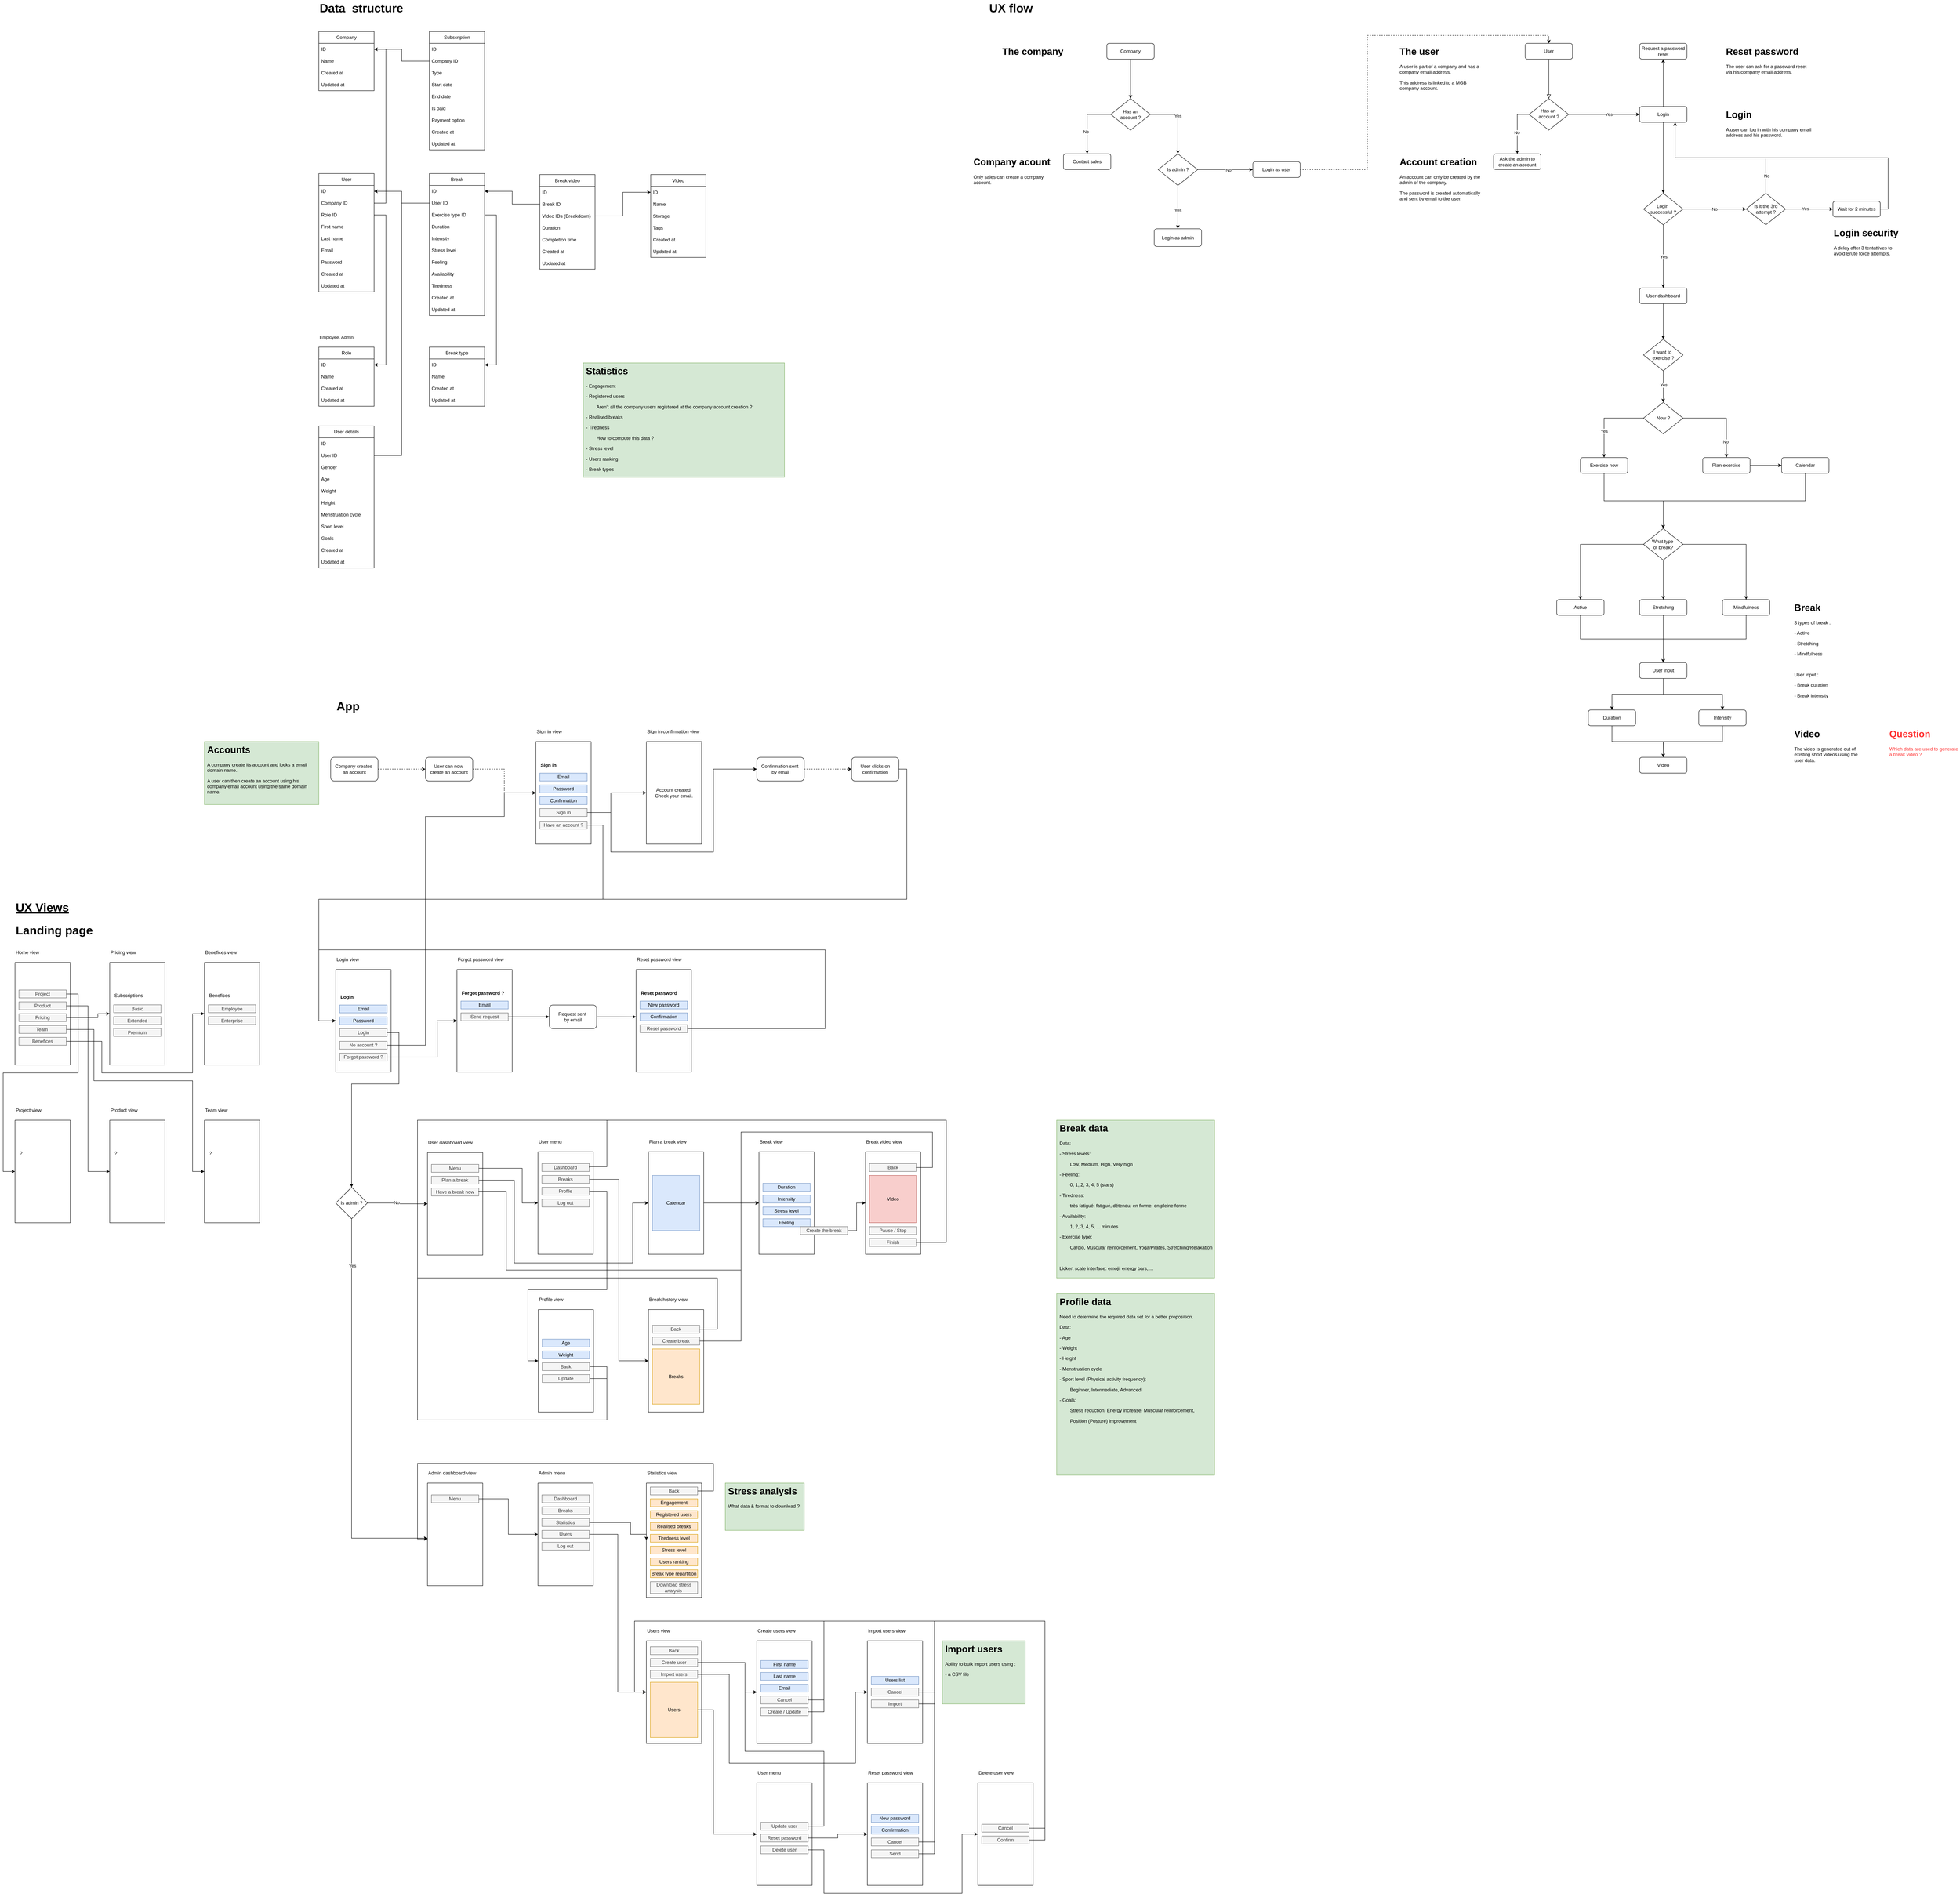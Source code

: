 <mxfile version="24.7.17">
  <diagram id="C5RBs43oDa-KdzZeNtuy" name="Page-1">
    <mxGraphModel dx="3200" dy="1087" grid="1" gridSize="10" guides="1" tooltips="1" connect="1" arrows="1" fold="1" page="1" pageScale="1" pageWidth="827" pageHeight="1169" math="0" shadow="0">
      <root>
        <mxCell id="WIyWlLk6GJQsqaUBKTNV-0" />
        <mxCell id="WIyWlLk6GJQsqaUBKTNV-1" parent="WIyWlLk6GJQsqaUBKTNV-0" />
        <mxCell id="WIyWlLk6GJQsqaUBKTNV-2" value="" style="rounded=0;html=1;jettySize=auto;orthogonalLoop=1;fontSize=11;endArrow=block;endFill=0;endSize=8;strokeWidth=1;shadow=0;labelBackgroundColor=none;edgeStyle=orthogonalEdgeStyle;" parent="WIyWlLk6GJQsqaUBKTNV-1" source="WIyWlLk6GJQsqaUBKTNV-3" target="WIyWlLk6GJQsqaUBKTNV-6" edge="1">
          <mxGeometry relative="1" as="geometry" />
        </mxCell>
        <mxCell id="WIyWlLk6GJQsqaUBKTNV-3" value="&lt;div&gt;User&lt;/div&gt;" style="rounded=1;whiteSpace=wrap;html=1;fontSize=12;glass=0;strokeWidth=1;shadow=0;" parent="WIyWlLk6GJQsqaUBKTNV-1" vertex="1">
          <mxGeometry x="2227" y="110" width="120" height="40" as="geometry" />
        </mxCell>
        <mxCell id="rhJvBl-y4j_txT4zSDau-1" style="edgeStyle=orthogonalEdgeStyle;rounded=0;orthogonalLoop=1;jettySize=auto;html=1;exitX=0;exitY=0.5;exitDx=0;exitDy=0;entryX=0.5;entryY=0;entryDx=0;entryDy=0;" parent="WIyWlLk6GJQsqaUBKTNV-1" source="WIyWlLk6GJQsqaUBKTNV-6" target="rhJvBl-y4j_txT4zSDau-0" edge="1">
          <mxGeometry relative="1" as="geometry" />
        </mxCell>
        <mxCell id="rhJvBl-y4j_txT4zSDau-2" value="&lt;div&gt;No&lt;/div&gt;" style="edgeLabel;html=1;align=center;verticalAlign=middle;resizable=0;points=[];" parent="rhJvBl-y4j_txT4zSDau-1" vertex="1" connectable="0">
          <mxGeometry x="0.161" y="-1" relative="1" as="geometry">
            <mxPoint as="offset" />
          </mxGeometry>
        </mxCell>
        <mxCell id="rhJvBl-y4j_txT4zSDau-5" style="edgeStyle=orthogonalEdgeStyle;rounded=0;orthogonalLoop=1;jettySize=auto;html=1;exitX=1;exitY=0.5;exitDx=0;exitDy=0;" parent="WIyWlLk6GJQsqaUBKTNV-1" source="WIyWlLk6GJQsqaUBKTNV-6" target="WIyWlLk6GJQsqaUBKTNV-7" edge="1">
          <mxGeometry relative="1" as="geometry">
            <mxPoint x="2187" y="280" as="sourcePoint" />
          </mxGeometry>
        </mxCell>
        <mxCell id="rhJvBl-y4j_txT4zSDau-6" value="Yes" style="edgeLabel;html=1;align=center;verticalAlign=middle;resizable=0;points=[];" parent="rhJvBl-y4j_txT4zSDau-5" vertex="1" connectable="0">
          <mxGeometry x="0.131" relative="1" as="geometry">
            <mxPoint as="offset" />
          </mxGeometry>
        </mxCell>
        <mxCell id="WIyWlLk6GJQsqaUBKTNV-6" value="&lt;div&gt;Has an&amp;nbsp;&lt;/div&gt;&lt;div&gt;account ?&lt;/div&gt;" style="rhombus;whiteSpace=wrap;html=1;shadow=0;fontFamily=Helvetica;fontSize=12;align=center;strokeWidth=1;spacing=6;spacingTop=-4;" parent="WIyWlLk6GJQsqaUBKTNV-1" vertex="1">
          <mxGeometry x="2237" y="250" width="100" height="80" as="geometry" />
        </mxCell>
        <mxCell id="rhJvBl-y4j_txT4zSDau-69" style="edgeStyle=orthogonalEdgeStyle;rounded=0;orthogonalLoop=1;jettySize=auto;html=1;exitX=0.5;exitY=0;exitDx=0;exitDy=0;entryX=0.5;entryY=1;entryDx=0;entryDy=0;" parent="WIyWlLk6GJQsqaUBKTNV-1" source="WIyWlLk6GJQsqaUBKTNV-7" target="rhJvBl-y4j_txT4zSDau-14" edge="1">
          <mxGeometry relative="1" as="geometry" />
        </mxCell>
        <mxCell id="rhJvBl-y4j_txT4zSDau-70" style="edgeStyle=orthogonalEdgeStyle;rounded=0;orthogonalLoop=1;jettySize=auto;html=1;exitX=0.5;exitY=1;exitDx=0;exitDy=0;entryX=0.5;entryY=0;entryDx=0;entryDy=0;" parent="WIyWlLk6GJQsqaUBKTNV-1" source="WIyWlLk6GJQsqaUBKTNV-7" target="rhJvBl-y4j_txT4zSDau-53" edge="1">
          <mxGeometry relative="1" as="geometry" />
        </mxCell>
        <mxCell id="WIyWlLk6GJQsqaUBKTNV-7" value="Login" style="rounded=1;whiteSpace=wrap;html=1;fontSize=12;glass=0;strokeWidth=1;shadow=0;" parent="WIyWlLk6GJQsqaUBKTNV-1" vertex="1">
          <mxGeometry x="2517" y="270" width="120" height="40" as="geometry" />
        </mxCell>
        <mxCell id="rhJvBl-y4j_txT4zSDau-0" value="Ask the admin to create an account" style="rounded=1;whiteSpace=wrap;html=1;" parent="WIyWlLk6GJQsqaUBKTNV-1" vertex="1">
          <mxGeometry x="2147" y="390" width="120" height="40" as="geometry" />
        </mxCell>
        <mxCell id="rhJvBl-y4j_txT4zSDau-3" style="edgeStyle=orthogonalEdgeStyle;rounded=0;orthogonalLoop=1;jettySize=auto;html=1;exitX=0.5;exitY=1;exitDx=0;exitDy=0;" parent="WIyWlLk6GJQsqaUBKTNV-1" source="rhJvBl-y4j_txT4zSDau-0" target="rhJvBl-y4j_txT4zSDau-0" edge="1">
          <mxGeometry relative="1" as="geometry" />
        </mxCell>
        <mxCell id="rhJvBl-y4j_txT4zSDau-9" value="&lt;h1 style=&quot;margin-top: 0px;&quot;&gt;Account creation&lt;br&gt;&lt;/h1&gt;&lt;p&gt;An account can only be created by the admin of the company.&lt;/p&gt;&lt;p&gt;The password is created automatically and sent by email to the user.&lt;br&gt;&lt;/p&gt;&lt;p&gt;&lt;br&gt;&lt;/p&gt;" style="text;html=1;whiteSpace=wrap;overflow=hidden;rounded=0;" parent="WIyWlLk6GJQsqaUBKTNV-1" vertex="1">
          <mxGeometry x="1907" y="390" width="220" height="120" as="geometry" />
        </mxCell>
        <mxCell id="rhJvBl-y4j_txT4zSDau-10" value="&lt;h1 style=&quot;margin-top: 0px;&quot;&gt;Login&lt;/h1&gt;&lt;p&gt;A user can log in with his company email address and his password.&lt;br&gt;&lt;/p&gt;" style="text;html=1;whiteSpace=wrap;overflow=hidden;rounded=0;" parent="WIyWlLk6GJQsqaUBKTNV-1" vertex="1">
          <mxGeometry x="2734" y="270" width="220" height="120" as="geometry" />
        </mxCell>
        <mxCell id="rhJvBl-y4j_txT4zSDau-13" value="&lt;h1 style=&quot;margin-top: 0px;&quot;&gt;Reset password&lt;br&gt;&lt;/h1&gt;&lt;p&gt;The user can ask for a password reset via his company email address.&lt;br&gt;&lt;/p&gt;" style="text;html=1;whiteSpace=wrap;overflow=hidden;rounded=0;" parent="WIyWlLk6GJQsqaUBKTNV-1" vertex="1">
          <mxGeometry x="2734" y="110" width="220" height="120" as="geometry" />
        </mxCell>
        <mxCell id="rhJvBl-y4j_txT4zSDau-14" value="&lt;div&gt;Request a password&lt;/div&gt;&lt;div&gt;reset&lt;br&gt;&lt;/div&gt;" style="rounded=1;whiteSpace=wrap;html=1;" parent="WIyWlLk6GJQsqaUBKTNV-1" vertex="1">
          <mxGeometry x="2517" y="110" width="120" height="40" as="geometry" />
        </mxCell>
        <mxCell id="rhJvBl-y4j_txT4zSDau-17" value="&lt;h1 style=&quot;margin-top: 0px;&quot;&gt;The user&lt;br&gt;&lt;/h1&gt;&lt;p&gt;A user is part of a company and has a company email address.&lt;/p&gt;&lt;p&gt;This address is linked to a MGB company account.&lt;/p&gt;" style="text;html=1;whiteSpace=wrap;overflow=hidden;rounded=0;" parent="WIyWlLk6GJQsqaUBKTNV-1" vertex="1">
          <mxGeometry x="1907" y="110" width="220" height="120" as="geometry" />
        </mxCell>
        <mxCell id="rhJvBl-y4j_txT4zSDau-34" style="edgeStyle=orthogonalEdgeStyle;rounded=0;orthogonalLoop=1;jettySize=auto;html=1;exitX=0.5;exitY=1;exitDx=0;exitDy=0;entryX=0.5;entryY=0;entryDx=0;entryDy=0;" parent="WIyWlLk6GJQsqaUBKTNV-1" source="rhJvBl-y4j_txT4zSDau-25" target="rhJvBl-y4j_txT4zSDau-26" edge="1">
          <mxGeometry relative="1" as="geometry" />
        </mxCell>
        <mxCell id="rhJvBl-y4j_txT4zSDau-25" value="&lt;div&gt;Company&lt;/div&gt;" style="rounded=1;whiteSpace=wrap;html=1;" parent="WIyWlLk6GJQsqaUBKTNV-1" vertex="1">
          <mxGeometry x="1167" y="110" width="120" height="40" as="geometry" />
        </mxCell>
        <mxCell id="rhJvBl-y4j_txT4zSDau-28" style="edgeStyle=orthogonalEdgeStyle;rounded=0;orthogonalLoop=1;jettySize=auto;html=1;exitX=0;exitY=0.5;exitDx=0;exitDy=0;entryX=0.5;entryY=0;entryDx=0;entryDy=0;" parent="WIyWlLk6GJQsqaUBKTNV-1" source="rhJvBl-y4j_txT4zSDau-26" target="rhJvBl-y4j_txT4zSDau-27" edge="1">
          <mxGeometry relative="1" as="geometry" />
        </mxCell>
        <mxCell id="rhJvBl-y4j_txT4zSDau-29" value="No" style="edgeLabel;html=1;align=center;verticalAlign=middle;resizable=0;points=[];" parent="rhJvBl-y4j_txT4zSDau-28" vertex="1" connectable="0">
          <mxGeometry x="0.303" y="-3" relative="1" as="geometry">
            <mxPoint as="offset" />
          </mxGeometry>
        </mxCell>
        <mxCell id="rhJvBl-y4j_txT4zSDau-35" style="edgeStyle=orthogonalEdgeStyle;rounded=0;orthogonalLoop=1;jettySize=auto;html=1;exitX=1;exitY=0.5;exitDx=0;exitDy=0;entryX=0.5;entryY=0;entryDx=0;entryDy=0;" parent="WIyWlLk6GJQsqaUBKTNV-1" source="rhJvBl-y4j_txT4zSDau-26" target="rhJvBl-y4j_txT4zSDau-32" edge="1">
          <mxGeometry relative="1" as="geometry" />
        </mxCell>
        <mxCell id="rhJvBl-y4j_txT4zSDau-38" value="Yes" style="edgeLabel;html=1;align=center;verticalAlign=middle;resizable=0;points=[];" parent="rhJvBl-y4j_txT4zSDau-35" vertex="1" connectable="0">
          <mxGeometry x="-0.138" relative="1" as="geometry">
            <mxPoint as="offset" />
          </mxGeometry>
        </mxCell>
        <mxCell id="rhJvBl-y4j_txT4zSDau-26" value="&lt;div&gt;Has an &lt;br&gt;&lt;/div&gt;&lt;div&gt;account ?&lt;br&gt;&lt;/div&gt;" style="rhombus;whiteSpace=wrap;html=1;" parent="WIyWlLk6GJQsqaUBKTNV-1" vertex="1">
          <mxGeometry x="1177" y="250" width="100" height="80" as="geometry" />
        </mxCell>
        <mxCell id="rhJvBl-y4j_txT4zSDau-27" value="Contact sales" style="rounded=1;whiteSpace=wrap;html=1;" parent="WIyWlLk6GJQsqaUBKTNV-1" vertex="1">
          <mxGeometry x="1057" y="390" width="120" height="40" as="geometry" />
        </mxCell>
        <mxCell id="rhJvBl-y4j_txT4zSDau-36" style="edgeStyle=orthogonalEdgeStyle;rounded=0;orthogonalLoop=1;jettySize=auto;html=1;exitX=0.5;exitY=1;exitDx=0;exitDy=0;entryX=0.5;entryY=0;entryDx=0;entryDy=0;" parent="WIyWlLk6GJQsqaUBKTNV-1" source="rhJvBl-y4j_txT4zSDau-32" target="rhJvBl-y4j_txT4zSDau-33" edge="1">
          <mxGeometry relative="1" as="geometry" />
        </mxCell>
        <mxCell id="rhJvBl-y4j_txT4zSDau-39" value="Yes" style="edgeLabel;html=1;align=center;verticalAlign=middle;resizable=0;points=[];" parent="rhJvBl-y4j_txT4zSDau-36" vertex="1" connectable="0">
          <mxGeometry x="0.132" relative="1" as="geometry">
            <mxPoint as="offset" />
          </mxGeometry>
        </mxCell>
        <mxCell id="rhJvBl-y4j_txT4zSDau-41" style="edgeStyle=orthogonalEdgeStyle;rounded=0;orthogonalLoop=1;jettySize=auto;html=1;exitX=1;exitY=0.5;exitDx=0;exitDy=0;entryX=0;entryY=0.5;entryDx=0;entryDy=0;" parent="WIyWlLk6GJQsqaUBKTNV-1" source="rhJvBl-y4j_txT4zSDau-32" target="rhJvBl-y4j_txT4zSDau-40" edge="1">
          <mxGeometry relative="1" as="geometry" />
        </mxCell>
        <mxCell id="rhJvBl-y4j_txT4zSDau-42" value="No" style="edgeLabel;html=1;align=center;verticalAlign=middle;resizable=0;points=[];" parent="rhJvBl-y4j_txT4zSDau-41" vertex="1" connectable="0">
          <mxGeometry x="0.108" y="-1" relative="1" as="geometry">
            <mxPoint as="offset" />
          </mxGeometry>
        </mxCell>
        <mxCell id="rhJvBl-y4j_txT4zSDau-32" value="Is admin ?" style="rhombus;whiteSpace=wrap;html=1;" parent="WIyWlLk6GJQsqaUBKTNV-1" vertex="1">
          <mxGeometry x="1297" y="390" width="100" height="80" as="geometry" />
        </mxCell>
        <mxCell id="rhJvBl-y4j_txT4zSDau-33" value="Login as admin" style="rounded=1;whiteSpace=wrap;html=1;" parent="WIyWlLk6GJQsqaUBKTNV-1" vertex="1">
          <mxGeometry x="1287" y="580" width="120" height="45" as="geometry" />
        </mxCell>
        <mxCell id="rhJvBl-y4j_txT4zSDau-37" value="&lt;h1 style=&quot;margin-top: 0px;&quot;&gt;Company acount&lt;br&gt;&lt;/h1&gt;&lt;p&gt;Only sales can create a company account.&lt;br&gt;&lt;/p&gt;" style="text;html=1;whiteSpace=wrap;overflow=hidden;rounded=0;" parent="WIyWlLk6GJQsqaUBKTNV-1" vertex="1">
          <mxGeometry x="827" y="390" width="220" height="120" as="geometry" />
        </mxCell>
        <mxCell id="rhJvBl-y4j_txT4zSDau-47" style="edgeStyle=orthogonalEdgeStyle;rounded=0;orthogonalLoop=1;jettySize=auto;html=1;exitX=1;exitY=0.5;exitDx=0;exitDy=0;entryX=0.5;entryY=0;entryDx=0;entryDy=0;dashed=1;" parent="WIyWlLk6GJQsqaUBKTNV-1" source="rhJvBl-y4j_txT4zSDau-40" target="WIyWlLk6GJQsqaUBKTNV-3" edge="1">
          <mxGeometry relative="1" as="geometry">
            <Array as="points">
              <mxPoint x="1827" y="430" />
              <mxPoint x="1827" y="90" />
              <mxPoint x="2287" y="90" />
            </Array>
          </mxGeometry>
        </mxCell>
        <mxCell id="rhJvBl-y4j_txT4zSDau-40" value="Login as user" style="rounded=1;whiteSpace=wrap;html=1;" parent="WIyWlLk6GJQsqaUBKTNV-1" vertex="1">
          <mxGeometry x="1537" y="410" width="120" height="40" as="geometry" />
        </mxCell>
        <mxCell id="rhJvBl-y4j_txT4zSDau-43" value="&lt;h1 style=&quot;margin-top: 0px;&quot;&gt;The company&lt;br&gt;&lt;/h1&gt;&lt;p&gt;&lt;br&gt;&lt;/p&gt;" style="text;html=1;whiteSpace=wrap;overflow=hidden;rounded=0;" parent="WIyWlLk6GJQsqaUBKTNV-1" vertex="1">
          <mxGeometry x="900" y="110" width="180" height="120" as="geometry" />
        </mxCell>
        <mxCell id="rhJvBl-y4j_txT4zSDau-58" style="edgeStyle=orthogonalEdgeStyle;rounded=0;orthogonalLoop=1;jettySize=auto;html=1;exitX=1;exitY=0.5;exitDx=0;exitDy=0;entryX=0;entryY=0.5;entryDx=0;entryDy=0;" parent="WIyWlLk6GJQsqaUBKTNV-1" source="rhJvBl-y4j_txT4zSDau-53" target="rhJvBl-y4j_txT4zSDau-57" edge="1">
          <mxGeometry relative="1" as="geometry" />
        </mxCell>
        <mxCell id="rhJvBl-y4j_txT4zSDau-67" value="No" style="edgeLabel;html=1;align=center;verticalAlign=middle;resizable=0;points=[];" parent="rhJvBl-y4j_txT4zSDau-58" vertex="1" connectable="0">
          <mxGeometry x="0.003" relative="1" as="geometry">
            <mxPoint as="offset" />
          </mxGeometry>
        </mxCell>
        <mxCell id="rhJvBl-y4j_txT4zSDau-61" style="edgeStyle=orthogonalEdgeStyle;rounded=0;orthogonalLoop=1;jettySize=auto;html=1;exitX=0.5;exitY=1;exitDx=0;exitDy=0;entryX=0.5;entryY=0;entryDx=0;entryDy=0;" parent="WIyWlLk6GJQsqaUBKTNV-1" source="rhJvBl-y4j_txT4zSDau-53" target="rhJvBl-y4j_txT4zSDau-55" edge="1">
          <mxGeometry relative="1" as="geometry" />
        </mxCell>
        <mxCell id="rhJvBl-y4j_txT4zSDau-77" value="Yes" style="edgeLabel;html=1;align=center;verticalAlign=middle;resizable=0;points=[];" parent="rhJvBl-y4j_txT4zSDau-61" vertex="1" connectable="0">
          <mxGeometry x="0.015" y="1" relative="1" as="geometry">
            <mxPoint as="offset" />
          </mxGeometry>
        </mxCell>
        <mxCell id="rhJvBl-y4j_txT4zSDau-53" value="&lt;div&gt;Login&amp;nbsp;&lt;/div&gt;&lt;div&gt;successful ?&lt;/div&gt;" style="rhombus;whiteSpace=wrap;html=1;" parent="WIyWlLk6GJQsqaUBKTNV-1" vertex="1">
          <mxGeometry x="2527" y="490" width="100" height="80" as="geometry" />
        </mxCell>
        <mxCell id="rhJvBl-y4j_txT4zSDau-84" style="edgeStyle=orthogonalEdgeStyle;rounded=0;orthogonalLoop=1;jettySize=auto;html=1;exitX=0.5;exitY=1;exitDx=0;exitDy=0;entryX=0.5;entryY=0;entryDx=0;entryDy=0;" parent="WIyWlLk6GJQsqaUBKTNV-1" source="rhJvBl-y4j_txT4zSDau-55" target="rhJvBl-y4j_txT4zSDau-80" edge="1">
          <mxGeometry relative="1" as="geometry" />
        </mxCell>
        <mxCell id="rhJvBl-y4j_txT4zSDau-55" value="User dashboard" style="rounded=1;whiteSpace=wrap;html=1;" parent="WIyWlLk6GJQsqaUBKTNV-1" vertex="1">
          <mxGeometry x="2517" y="730" width="120" height="40" as="geometry" />
        </mxCell>
        <mxCell id="rhJvBl-y4j_txT4zSDau-63" style="edgeStyle=orthogonalEdgeStyle;rounded=0;orthogonalLoop=1;jettySize=auto;html=1;exitX=1;exitY=0.5;exitDx=0;exitDy=0;entryX=0;entryY=0.5;entryDx=0;entryDy=0;" parent="WIyWlLk6GJQsqaUBKTNV-1" source="rhJvBl-y4j_txT4zSDau-57" target="rhJvBl-y4j_txT4zSDau-62" edge="1">
          <mxGeometry relative="1" as="geometry" />
        </mxCell>
        <mxCell id="rhJvBl-y4j_txT4zSDau-65" value="&lt;div&gt;Yes&lt;/div&gt;" style="edgeLabel;html=1;align=center;verticalAlign=middle;resizable=0;points=[];" parent="rhJvBl-y4j_txT4zSDau-63" vertex="1" connectable="0">
          <mxGeometry x="-0.163" y="1" relative="1" as="geometry">
            <mxPoint as="offset" />
          </mxGeometry>
        </mxCell>
        <mxCell id="rhJvBl-y4j_txT4zSDau-72" style="edgeStyle=orthogonalEdgeStyle;rounded=0;orthogonalLoop=1;jettySize=auto;html=1;exitX=0.5;exitY=0;exitDx=0;exitDy=0;entryX=0.75;entryY=1;entryDx=0;entryDy=0;" parent="WIyWlLk6GJQsqaUBKTNV-1" source="rhJvBl-y4j_txT4zSDau-57" target="WIyWlLk6GJQsqaUBKTNV-7" edge="1">
          <mxGeometry relative="1" as="geometry" />
        </mxCell>
        <mxCell id="rhJvBl-y4j_txT4zSDau-75" value="No" style="edgeLabel;html=1;align=center;verticalAlign=middle;resizable=0;points=[];" parent="rhJvBl-y4j_txT4zSDau-72" vertex="1" connectable="0">
          <mxGeometry x="-0.785" y="-2" relative="1" as="geometry">
            <mxPoint as="offset" />
          </mxGeometry>
        </mxCell>
        <mxCell id="rhJvBl-y4j_txT4zSDau-57" value="Is it the 3rd attempt ?" style="rhombus;whiteSpace=wrap;html=1;" parent="WIyWlLk6GJQsqaUBKTNV-1" vertex="1">
          <mxGeometry x="2787" y="490" width="100" height="80" as="geometry" />
        </mxCell>
        <mxCell id="rhJvBl-y4j_txT4zSDau-74" style="edgeStyle=orthogonalEdgeStyle;rounded=0;orthogonalLoop=1;jettySize=auto;html=1;exitX=1;exitY=0.5;exitDx=0;exitDy=0;entryX=0.75;entryY=1;entryDx=0;entryDy=0;" parent="WIyWlLk6GJQsqaUBKTNV-1" source="rhJvBl-y4j_txT4zSDau-62" target="WIyWlLk6GJQsqaUBKTNV-7" edge="1">
          <mxGeometry relative="1" as="geometry">
            <Array as="points">
              <mxPoint x="3147" y="530" />
              <mxPoint x="3147" y="400" />
              <mxPoint x="2607" y="400" />
            </Array>
          </mxGeometry>
        </mxCell>
        <mxCell id="rhJvBl-y4j_txT4zSDau-62" value="Wait for 2 minutes" style="rounded=1;whiteSpace=wrap;html=1;" parent="WIyWlLk6GJQsqaUBKTNV-1" vertex="1">
          <mxGeometry x="3007" y="510" width="120" height="40" as="geometry" />
        </mxCell>
        <mxCell id="rhJvBl-y4j_txT4zSDau-76" value="&lt;h1 style=&quot;margin-top: 0px;&quot;&gt;Login security&lt;br&gt;&lt;/h1&gt;&lt;p&gt;A delay after 3 tentattives to avoid Brute force attempts.&lt;br&gt;&lt;/p&gt;" style="text;html=1;whiteSpace=wrap;overflow=hidden;rounded=0;" parent="WIyWlLk6GJQsqaUBKTNV-1" vertex="1">
          <mxGeometry x="3007" y="570" width="180" height="120" as="geometry" />
        </mxCell>
        <mxCell id="RkjTU-7QJC5ID9Nw8IgD-181" style="edgeStyle=orthogonalEdgeStyle;rounded=0;orthogonalLoop=1;jettySize=auto;html=1;exitX=0.5;exitY=1;exitDx=0;exitDy=0;entryX=0.5;entryY=0;entryDx=0;entryDy=0;" parent="WIyWlLk6GJQsqaUBKTNV-1" source="rhJvBl-y4j_txT4zSDau-78" target="RkjTU-7QJC5ID9Nw8IgD-174" edge="1">
          <mxGeometry relative="1" as="geometry" />
        </mxCell>
        <mxCell id="rhJvBl-y4j_txT4zSDau-78" value="Exercise now" style="rounded=1;whiteSpace=wrap;html=1;" parent="WIyWlLk6GJQsqaUBKTNV-1" vertex="1">
          <mxGeometry x="2367" y="1160" width="120" height="40" as="geometry" />
        </mxCell>
        <mxCell id="rhJvBl-y4j_txT4zSDau-90" style="edgeStyle=orthogonalEdgeStyle;rounded=0;orthogonalLoop=1;jettySize=auto;html=1;exitX=1;exitY=0.5;exitDx=0;exitDy=0;entryX=0;entryY=0.5;entryDx=0;entryDy=0;" parent="WIyWlLk6GJQsqaUBKTNV-1" source="rhJvBl-y4j_txT4zSDau-79" target="rhJvBl-y4j_txT4zSDau-89" edge="1">
          <mxGeometry relative="1" as="geometry" />
        </mxCell>
        <mxCell id="rhJvBl-y4j_txT4zSDau-82" style="edgeStyle=orthogonalEdgeStyle;rounded=0;orthogonalLoop=1;jettySize=auto;html=1;exitX=0.5;exitY=1;exitDx=0;exitDy=0;entryX=0.5;entryY=0;entryDx=0;entryDy=0;" parent="WIyWlLk6GJQsqaUBKTNV-1" source="rhJvBl-y4j_txT4zSDau-80" target="rhJvBl-y4j_txT4zSDau-81" edge="1">
          <mxGeometry relative="1" as="geometry" />
        </mxCell>
        <mxCell id="rhJvBl-y4j_txT4zSDau-83" value="Yes" style="edgeLabel;html=1;align=center;verticalAlign=middle;resizable=0;points=[];" parent="rhJvBl-y4j_txT4zSDau-82" vertex="1" connectable="0">
          <mxGeometry x="-0.1" y="1" relative="1" as="geometry">
            <mxPoint as="offset" />
          </mxGeometry>
        </mxCell>
        <mxCell id="rhJvBl-y4j_txT4zSDau-80" value="&lt;div&gt;I want to&amp;nbsp;&lt;/div&gt;&lt;div&gt;exercise ?&lt;/div&gt;" style="rhombus;whiteSpace=wrap;html=1;" parent="WIyWlLk6GJQsqaUBKTNV-1" vertex="1">
          <mxGeometry x="2527" y="860" width="100" height="80" as="geometry" />
        </mxCell>
        <mxCell id="RkjTU-7QJC5ID9Nw8IgD-176" style="edgeStyle=orthogonalEdgeStyle;rounded=0;orthogonalLoop=1;jettySize=auto;html=1;exitX=0;exitY=0.5;exitDx=0;exitDy=0;entryX=0.5;entryY=0;entryDx=0;entryDy=0;" parent="WIyWlLk6GJQsqaUBKTNV-1" source="rhJvBl-y4j_txT4zSDau-81" target="rhJvBl-y4j_txT4zSDau-78" edge="1">
          <mxGeometry relative="1" as="geometry" />
        </mxCell>
        <mxCell id="RkjTU-7QJC5ID9Nw8IgD-177" value="Yes" style="edgeLabel;html=1;align=center;verticalAlign=middle;resizable=0;points=[];" parent="RkjTU-7QJC5ID9Nw8IgD-176" vertex="1" connectable="0">
          <mxGeometry x="0.325" relative="1" as="geometry">
            <mxPoint as="offset" />
          </mxGeometry>
        </mxCell>
        <mxCell id="RkjTU-7QJC5ID9Nw8IgD-178" style="edgeStyle=orthogonalEdgeStyle;rounded=0;orthogonalLoop=1;jettySize=auto;html=1;exitX=1;exitY=0.5;exitDx=0;exitDy=0;entryX=0.5;entryY=0;entryDx=0;entryDy=0;" parent="WIyWlLk6GJQsqaUBKTNV-1" source="rhJvBl-y4j_txT4zSDau-81" target="rhJvBl-y4j_txT4zSDau-79" edge="1">
          <mxGeometry relative="1" as="geometry" />
        </mxCell>
        <mxCell id="RkjTU-7QJC5ID9Nw8IgD-179" value="No" style="edgeLabel;html=1;align=center;verticalAlign=middle;resizable=0;points=[];" parent="RkjTU-7QJC5ID9Nw8IgD-178" vertex="1" connectable="0">
          <mxGeometry x="0.613" y="-2" relative="1" as="geometry">
            <mxPoint as="offset" />
          </mxGeometry>
        </mxCell>
        <mxCell id="rhJvBl-y4j_txT4zSDau-81" value="Now ?" style="rhombus;whiteSpace=wrap;html=1;" parent="WIyWlLk6GJQsqaUBKTNV-1" vertex="1">
          <mxGeometry x="2527" y="1020" width="100" height="80" as="geometry" />
        </mxCell>
        <mxCell id="RkjTU-7QJC5ID9Nw8IgD-188" style="edgeStyle=orthogonalEdgeStyle;rounded=0;orthogonalLoop=1;jettySize=auto;html=1;exitX=0.5;exitY=1;exitDx=0;exitDy=0;entryX=0.5;entryY=0;entryDx=0;entryDy=0;" parent="WIyWlLk6GJQsqaUBKTNV-1" source="rhJvBl-y4j_txT4zSDau-89" target="RkjTU-7QJC5ID9Nw8IgD-174" edge="1">
          <mxGeometry relative="1" as="geometry" />
        </mxCell>
        <mxCell id="rhJvBl-y4j_txT4zSDau-89" value="Calendar " style="rounded=1;whiteSpace=wrap;html=1;" parent="WIyWlLk6GJQsqaUBKTNV-1" vertex="1">
          <mxGeometry x="2877" y="1160" width="120" height="40" as="geometry" />
        </mxCell>
        <mxCell id="3ZJQ9CBzUht7Ke4iBaoX-0" value="Data &amp;nbsp;structure" style="text;html=1;align=left;verticalAlign=middle;whiteSpace=wrap;rounded=0;fontStyle=1;fontSize=30;" parent="WIyWlLk6GJQsqaUBKTNV-1" vertex="1">
          <mxGeometry x="-830" width="266" height="40" as="geometry" />
        </mxCell>
        <mxCell id="RkjTU-7QJC5ID9Nw8IgD-102" value="Company" style="swimlane;fontStyle=0;childLayout=stackLayout;horizontal=1;startSize=30;horizontalStack=0;resizeParent=1;resizeParentMax=0;resizeLast=0;collapsible=1;marginBottom=0;whiteSpace=wrap;html=1;" parent="WIyWlLk6GJQsqaUBKTNV-1" vertex="1">
          <mxGeometry x="-830" y="80" width="140" height="150" as="geometry" />
        </mxCell>
        <mxCell id="RkjTU-7QJC5ID9Nw8IgD-103" value="ID" style="text;strokeColor=none;fillColor=none;align=left;verticalAlign=middle;spacingLeft=4;spacingRight=4;overflow=hidden;points=[[0,0.5],[1,0.5]];portConstraint=eastwest;rotatable=0;whiteSpace=wrap;html=1;" parent="RkjTU-7QJC5ID9Nw8IgD-102" vertex="1">
          <mxGeometry y="30" width="140" height="30" as="geometry" />
        </mxCell>
        <mxCell id="RkjTU-7QJC5ID9Nw8IgD-104" value="Name" style="text;strokeColor=none;fillColor=none;align=left;verticalAlign=middle;spacingLeft=4;spacingRight=4;overflow=hidden;points=[[0,0.5],[1,0.5]];portConstraint=eastwest;rotatable=0;whiteSpace=wrap;html=1;" parent="RkjTU-7QJC5ID9Nw8IgD-102" vertex="1">
          <mxGeometry y="60" width="140" height="30" as="geometry" />
        </mxCell>
        <mxCell id="RkjTU-7QJC5ID9Nw8IgD-105" value="Created at" style="text;strokeColor=none;fillColor=none;align=left;verticalAlign=middle;spacingLeft=4;spacingRight=4;overflow=hidden;points=[[0,0.5],[1,0.5]];portConstraint=eastwest;rotatable=0;whiteSpace=wrap;html=1;" parent="RkjTU-7QJC5ID9Nw8IgD-102" vertex="1">
          <mxGeometry y="90" width="140" height="30" as="geometry" />
        </mxCell>
        <mxCell id="RkjTU-7QJC5ID9Nw8IgD-106" value="Updated at" style="text;strokeColor=none;fillColor=none;align=left;verticalAlign=middle;spacingLeft=4;spacingRight=4;overflow=hidden;points=[[0,0.5],[1,0.5]];portConstraint=eastwest;rotatable=0;whiteSpace=wrap;html=1;" parent="RkjTU-7QJC5ID9Nw8IgD-102" vertex="1">
          <mxGeometry y="120" width="140" height="30" as="geometry" />
        </mxCell>
        <mxCell id="RkjTU-7QJC5ID9Nw8IgD-107" value="Subscription" style="swimlane;fontStyle=0;childLayout=stackLayout;horizontal=1;startSize=30;horizontalStack=0;resizeParent=1;resizeParentMax=0;resizeLast=0;collapsible=1;marginBottom=0;whiteSpace=wrap;html=1;" parent="WIyWlLk6GJQsqaUBKTNV-1" vertex="1">
          <mxGeometry x="-550" y="80" width="140" height="300" as="geometry" />
        </mxCell>
        <mxCell id="RkjTU-7QJC5ID9Nw8IgD-108" value="ID" style="text;strokeColor=none;fillColor=none;align=left;verticalAlign=middle;spacingLeft=4;spacingRight=4;overflow=hidden;points=[[0,0.5],[1,0.5]];portConstraint=eastwest;rotatable=0;whiteSpace=wrap;html=1;" parent="RkjTU-7QJC5ID9Nw8IgD-107" vertex="1">
          <mxGeometry y="30" width="140" height="30" as="geometry" />
        </mxCell>
        <mxCell id="RkjTU-7QJC5ID9Nw8IgD-109" value="Company ID" style="text;strokeColor=none;fillColor=none;align=left;verticalAlign=middle;spacingLeft=4;spacingRight=4;overflow=hidden;points=[[0,0.5],[1,0.5]];portConstraint=eastwest;rotatable=0;whiteSpace=wrap;html=1;" parent="RkjTU-7QJC5ID9Nw8IgD-107" vertex="1">
          <mxGeometry y="60" width="140" height="30" as="geometry" />
        </mxCell>
        <mxCell id="RkjTU-7QJC5ID9Nw8IgD-110" value="Type" style="text;strokeColor=none;fillColor=none;align=left;verticalAlign=middle;spacingLeft=4;spacingRight=4;overflow=hidden;points=[[0,0.5],[1,0.5]];portConstraint=eastwest;rotatable=0;whiteSpace=wrap;html=1;" parent="RkjTU-7QJC5ID9Nw8IgD-107" vertex="1">
          <mxGeometry y="90" width="140" height="30" as="geometry" />
        </mxCell>
        <mxCell id="RkjTU-7QJC5ID9Nw8IgD-111" value="Start date" style="text;strokeColor=none;fillColor=none;align=left;verticalAlign=middle;spacingLeft=4;spacingRight=4;overflow=hidden;points=[[0,0.5],[1,0.5]];portConstraint=eastwest;rotatable=0;whiteSpace=wrap;html=1;" parent="RkjTU-7QJC5ID9Nw8IgD-107" vertex="1">
          <mxGeometry y="120" width="140" height="30" as="geometry" />
        </mxCell>
        <mxCell id="RkjTU-7QJC5ID9Nw8IgD-112" value="End date" style="text;strokeColor=none;fillColor=none;align=left;verticalAlign=middle;spacingLeft=4;spacingRight=4;overflow=hidden;points=[[0,0.5],[1,0.5]];portConstraint=eastwest;rotatable=0;whiteSpace=wrap;html=1;" parent="RkjTU-7QJC5ID9Nw8IgD-107" vertex="1">
          <mxGeometry y="150" width="140" height="30" as="geometry" />
        </mxCell>
        <mxCell id="RkjTU-7QJC5ID9Nw8IgD-113" value="Is paid" style="text;strokeColor=none;fillColor=none;align=left;verticalAlign=middle;spacingLeft=4;spacingRight=4;overflow=hidden;points=[[0,0.5],[1,0.5]];portConstraint=eastwest;rotatable=0;whiteSpace=wrap;html=1;" parent="RkjTU-7QJC5ID9Nw8IgD-107" vertex="1">
          <mxGeometry y="180" width="140" height="30" as="geometry" />
        </mxCell>
        <mxCell id="RkjTU-7QJC5ID9Nw8IgD-114" value="Payment option" style="text;strokeColor=none;fillColor=none;align=left;verticalAlign=middle;spacingLeft=4;spacingRight=4;overflow=hidden;points=[[0,0.5],[1,0.5]];portConstraint=eastwest;rotatable=0;whiteSpace=wrap;html=1;" parent="RkjTU-7QJC5ID9Nw8IgD-107" vertex="1">
          <mxGeometry y="210" width="140" height="30" as="geometry" />
        </mxCell>
        <mxCell id="RkjTU-7QJC5ID9Nw8IgD-115" value="Created at" style="text;strokeColor=none;fillColor=none;align=left;verticalAlign=middle;spacingLeft=4;spacingRight=4;overflow=hidden;points=[[0,0.5],[1,0.5]];portConstraint=eastwest;rotatable=0;whiteSpace=wrap;html=1;" parent="RkjTU-7QJC5ID9Nw8IgD-107" vertex="1">
          <mxGeometry y="240" width="140" height="30" as="geometry" />
        </mxCell>
        <mxCell id="RkjTU-7QJC5ID9Nw8IgD-116" value="Updated at" style="text;strokeColor=none;fillColor=none;align=left;verticalAlign=middle;spacingLeft=4;spacingRight=4;overflow=hidden;points=[[0,0.5],[1,0.5]];portConstraint=eastwest;rotatable=0;whiteSpace=wrap;html=1;" parent="RkjTU-7QJC5ID9Nw8IgD-107" vertex="1">
          <mxGeometry y="270" width="140" height="30" as="geometry" />
        </mxCell>
        <mxCell id="RkjTU-7QJC5ID9Nw8IgD-117" value="Video" style="swimlane;fontStyle=0;childLayout=stackLayout;horizontal=1;startSize=30;horizontalStack=0;resizeParent=1;resizeParentMax=0;resizeLast=0;collapsible=1;marginBottom=0;whiteSpace=wrap;html=1;" parent="WIyWlLk6GJQsqaUBKTNV-1" vertex="1">
          <mxGeometry x="11" y="442.5" width="140" height="210" as="geometry" />
        </mxCell>
        <mxCell id="RkjTU-7QJC5ID9Nw8IgD-118" value="ID" style="text;strokeColor=none;fillColor=none;align=left;verticalAlign=middle;spacingLeft=4;spacingRight=4;overflow=hidden;points=[[0,0.5],[1,0.5]];portConstraint=eastwest;rotatable=0;whiteSpace=wrap;html=1;" parent="RkjTU-7QJC5ID9Nw8IgD-117" vertex="1">
          <mxGeometry y="30" width="140" height="30" as="geometry" />
        </mxCell>
        <mxCell id="1t7qhcC23JxCbfEr2fka-53" value="Name" style="text;strokeColor=none;fillColor=none;align=left;verticalAlign=middle;spacingLeft=4;spacingRight=4;overflow=hidden;points=[[0,0.5],[1,0.5]];portConstraint=eastwest;rotatable=0;whiteSpace=wrap;html=1;" vertex="1" parent="RkjTU-7QJC5ID9Nw8IgD-117">
          <mxGeometry y="60" width="140" height="30" as="geometry" />
        </mxCell>
        <mxCell id="RkjTU-7QJC5ID9Nw8IgD-119" value="Storage" style="text;strokeColor=none;fillColor=none;align=left;verticalAlign=middle;spacingLeft=4;spacingRight=4;overflow=hidden;points=[[0,0.5],[1,0.5]];portConstraint=eastwest;rotatable=0;whiteSpace=wrap;html=1;" parent="RkjTU-7QJC5ID9Nw8IgD-117" vertex="1">
          <mxGeometry y="90" width="140" height="30" as="geometry" />
        </mxCell>
        <mxCell id="RkjTU-7QJC5ID9Nw8IgD-120" value="Tags" style="text;strokeColor=none;fillColor=none;align=left;verticalAlign=middle;spacingLeft=4;spacingRight=4;overflow=hidden;points=[[0,0.5],[1,0.5]];portConstraint=eastwest;rotatable=0;whiteSpace=wrap;html=1;" parent="RkjTU-7QJC5ID9Nw8IgD-117" vertex="1">
          <mxGeometry y="120" width="140" height="30" as="geometry" />
        </mxCell>
        <mxCell id="RkjTU-7QJC5ID9Nw8IgD-121" value="Created at" style="text;strokeColor=none;fillColor=none;align=left;verticalAlign=middle;spacingLeft=4;spacingRight=4;overflow=hidden;points=[[0,0.5],[1,0.5]];portConstraint=eastwest;rotatable=0;whiteSpace=wrap;html=1;" parent="RkjTU-7QJC5ID9Nw8IgD-117" vertex="1">
          <mxGeometry y="150" width="140" height="30" as="geometry" />
        </mxCell>
        <mxCell id="RkjTU-7QJC5ID9Nw8IgD-122" value="Updated at" style="text;strokeColor=none;fillColor=none;align=left;verticalAlign=middle;spacingLeft=4;spacingRight=4;overflow=hidden;points=[[0,0.5],[1,0.5]];portConstraint=eastwest;rotatable=0;whiteSpace=wrap;html=1;" parent="RkjTU-7QJC5ID9Nw8IgD-117" vertex="1">
          <mxGeometry y="180" width="140" height="30" as="geometry" />
        </mxCell>
        <mxCell id="RkjTU-7QJC5ID9Nw8IgD-123" value="User" style="swimlane;fontStyle=0;childLayout=stackLayout;horizontal=1;startSize=30;horizontalStack=0;resizeParent=1;resizeParentMax=0;resizeLast=0;collapsible=1;marginBottom=0;whiteSpace=wrap;html=1;" parent="WIyWlLk6GJQsqaUBKTNV-1" vertex="1">
          <mxGeometry x="-830" y="440" width="140" height="300" as="geometry" />
        </mxCell>
        <mxCell id="RkjTU-7QJC5ID9Nw8IgD-124" value="ID" style="text;strokeColor=none;fillColor=none;align=left;verticalAlign=middle;spacingLeft=4;spacingRight=4;overflow=hidden;points=[[0,0.5],[1,0.5]];portConstraint=eastwest;rotatable=0;whiteSpace=wrap;html=1;" parent="RkjTU-7QJC5ID9Nw8IgD-123" vertex="1">
          <mxGeometry y="30" width="140" height="30" as="geometry" />
        </mxCell>
        <mxCell id="RkjTU-7QJC5ID9Nw8IgD-125" value="Company ID" style="text;strokeColor=none;fillColor=none;align=left;verticalAlign=middle;spacingLeft=4;spacingRight=4;overflow=hidden;points=[[0,0.5],[1,0.5]];portConstraint=eastwest;rotatable=0;whiteSpace=wrap;html=1;" parent="RkjTU-7QJC5ID9Nw8IgD-123" vertex="1">
          <mxGeometry y="60" width="140" height="30" as="geometry" />
        </mxCell>
        <mxCell id="RkjTU-7QJC5ID9Nw8IgD-126" value="Role ID" style="text;strokeColor=none;fillColor=none;align=left;verticalAlign=middle;spacingLeft=4;spacingRight=4;overflow=hidden;points=[[0,0.5],[1,0.5]];portConstraint=eastwest;rotatable=0;whiteSpace=wrap;html=1;" parent="RkjTU-7QJC5ID9Nw8IgD-123" vertex="1">
          <mxGeometry y="90" width="140" height="30" as="geometry" />
        </mxCell>
        <mxCell id="RkjTU-7QJC5ID9Nw8IgD-127" value="First name" style="text;strokeColor=none;fillColor=none;align=left;verticalAlign=middle;spacingLeft=4;spacingRight=4;overflow=hidden;points=[[0,0.5],[1,0.5]];portConstraint=eastwest;rotatable=0;whiteSpace=wrap;html=1;" parent="RkjTU-7QJC5ID9Nw8IgD-123" vertex="1">
          <mxGeometry y="120" width="140" height="30" as="geometry" />
        </mxCell>
        <mxCell id="RkjTU-7QJC5ID9Nw8IgD-128" value="Last name" style="text;strokeColor=none;fillColor=none;align=left;verticalAlign=middle;spacingLeft=4;spacingRight=4;overflow=hidden;points=[[0,0.5],[1,0.5]];portConstraint=eastwest;rotatable=0;whiteSpace=wrap;html=1;" parent="RkjTU-7QJC5ID9Nw8IgD-123" vertex="1">
          <mxGeometry y="150" width="140" height="30" as="geometry" />
        </mxCell>
        <mxCell id="RkjTU-7QJC5ID9Nw8IgD-129" value="Email" style="text;strokeColor=none;fillColor=none;align=left;verticalAlign=middle;spacingLeft=4;spacingRight=4;overflow=hidden;points=[[0,0.5],[1,0.5]];portConstraint=eastwest;rotatable=0;whiteSpace=wrap;html=1;" parent="RkjTU-7QJC5ID9Nw8IgD-123" vertex="1">
          <mxGeometry y="180" width="140" height="30" as="geometry" />
        </mxCell>
        <mxCell id="RkjTU-7QJC5ID9Nw8IgD-130" value="Password" style="text;strokeColor=none;fillColor=none;align=left;verticalAlign=middle;spacingLeft=4;spacingRight=4;overflow=hidden;points=[[0,0.5],[1,0.5]];portConstraint=eastwest;rotatable=0;whiteSpace=wrap;html=1;" parent="RkjTU-7QJC5ID9Nw8IgD-123" vertex="1">
          <mxGeometry y="210" width="140" height="30" as="geometry" />
        </mxCell>
        <mxCell id="RkjTU-7QJC5ID9Nw8IgD-131" value="Created at" style="text;strokeColor=none;fillColor=none;align=left;verticalAlign=middle;spacingLeft=4;spacingRight=4;overflow=hidden;points=[[0,0.5],[1,0.5]];portConstraint=eastwest;rotatable=0;whiteSpace=wrap;html=1;" parent="RkjTU-7QJC5ID9Nw8IgD-123" vertex="1">
          <mxGeometry y="240" width="140" height="30" as="geometry" />
        </mxCell>
        <mxCell id="RkjTU-7QJC5ID9Nw8IgD-132" value="Updated at" style="text;strokeColor=none;fillColor=none;align=left;verticalAlign=middle;spacingLeft=4;spacingRight=4;overflow=hidden;points=[[0,0.5],[1,0.5]];portConstraint=eastwest;rotatable=0;whiteSpace=wrap;html=1;" parent="RkjTU-7QJC5ID9Nw8IgD-123" vertex="1">
          <mxGeometry y="270" width="140" height="30" as="geometry" />
        </mxCell>
        <mxCell id="RkjTU-7QJC5ID9Nw8IgD-133" value="Break" style="swimlane;fontStyle=0;childLayout=stackLayout;horizontal=1;startSize=30;horizontalStack=0;resizeParent=1;resizeParentMax=0;resizeLast=0;collapsible=1;marginBottom=0;whiteSpace=wrap;html=1;" parent="WIyWlLk6GJQsqaUBKTNV-1" vertex="1">
          <mxGeometry x="-550" y="440" width="140" height="360" as="geometry" />
        </mxCell>
        <mxCell id="RkjTU-7QJC5ID9Nw8IgD-134" value="ID" style="text;strokeColor=none;fillColor=none;align=left;verticalAlign=middle;spacingLeft=4;spacingRight=4;overflow=hidden;points=[[0,0.5],[1,0.5]];portConstraint=eastwest;rotatable=0;whiteSpace=wrap;html=1;" parent="RkjTU-7QJC5ID9Nw8IgD-133" vertex="1">
          <mxGeometry y="30" width="140" height="30" as="geometry" />
        </mxCell>
        <mxCell id="RkjTU-7QJC5ID9Nw8IgD-135" value="User ID" style="text;strokeColor=none;fillColor=none;align=left;verticalAlign=middle;spacingLeft=4;spacingRight=4;overflow=hidden;points=[[0,0.5],[1,0.5]];portConstraint=eastwest;rotatable=0;whiteSpace=wrap;html=1;" parent="RkjTU-7QJC5ID9Nw8IgD-133" vertex="1">
          <mxGeometry y="60" width="140" height="30" as="geometry" />
        </mxCell>
        <mxCell id="RkjTU-7QJC5ID9Nw8IgD-136" value="Exercise type ID" style="text;strokeColor=none;fillColor=none;align=left;verticalAlign=middle;spacingLeft=4;spacingRight=4;overflow=hidden;points=[[0,0.5],[1,0.5]];portConstraint=eastwest;rotatable=0;whiteSpace=wrap;html=1;" parent="RkjTU-7QJC5ID9Nw8IgD-133" vertex="1">
          <mxGeometry y="90" width="140" height="30" as="geometry" />
        </mxCell>
        <mxCell id="RkjTU-7QJC5ID9Nw8IgD-137" value="Duration" style="text;strokeColor=none;fillColor=none;align=left;verticalAlign=middle;spacingLeft=4;spacingRight=4;overflow=hidden;points=[[0,0.5],[1,0.5]];portConstraint=eastwest;rotatable=0;whiteSpace=wrap;html=1;" parent="RkjTU-7QJC5ID9Nw8IgD-133" vertex="1">
          <mxGeometry y="120" width="140" height="30" as="geometry" />
        </mxCell>
        <mxCell id="RkjTU-7QJC5ID9Nw8IgD-138" value="Intensity" style="text;strokeColor=none;fillColor=none;align=left;verticalAlign=middle;spacingLeft=4;spacingRight=4;overflow=hidden;points=[[0,0.5],[1,0.5]];portConstraint=eastwest;rotatable=0;whiteSpace=wrap;html=1;" parent="RkjTU-7QJC5ID9Nw8IgD-133" vertex="1">
          <mxGeometry y="150" width="140" height="30" as="geometry" />
        </mxCell>
        <mxCell id="RkjTU-7QJC5ID9Nw8IgD-139" value="Stress level" style="text;strokeColor=none;fillColor=none;align=left;verticalAlign=middle;spacingLeft=4;spacingRight=4;overflow=hidden;points=[[0,0.5],[1,0.5]];portConstraint=eastwest;rotatable=0;whiteSpace=wrap;html=1;" parent="RkjTU-7QJC5ID9Nw8IgD-133" vertex="1">
          <mxGeometry y="180" width="140" height="30" as="geometry" />
        </mxCell>
        <mxCell id="RkjTU-7QJC5ID9Nw8IgD-140" value="Feeling" style="text;strokeColor=none;fillColor=none;align=left;verticalAlign=middle;spacingLeft=4;spacingRight=4;overflow=hidden;points=[[0,0.5],[1,0.5]];portConstraint=eastwest;rotatable=0;whiteSpace=wrap;html=1;" parent="RkjTU-7QJC5ID9Nw8IgD-133" vertex="1">
          <mxGeometry y="210" width="140" height="30" as="geometry" />
        </mxCell>
        <mxCell id="RkjTU-7QJC5ID9Nw8IgD-141" value="Availability&amp;nbsp;" style="text;strokeColor=none;fillColor=none;align=left;verticalAlign=middle;spacingLeft=4;spacingRight=4;overflow=hidden;points=[[0,0.5],[1,0.5]];portConstraint=eastwest;rotatable=0;whiteSpace=wrap;html=1;" parent="RkjTU-7QJC5ID9Nw8IgD-133" vertex="1">
          <mxGeometry y="240" width="140" height="30" as="geometry" />
        </mxCell>
        <mxCell id="RkjTU-7QJC5ID9Nw8IgD-142" value="Tiredness" style="text;strokeColor=none;fillColor=none;align=left;verticalAlign=middle;spacingLeft=4;spacingRight=4;overflow=hidden;points=[[0,0.5],[1,0.5]];portConstraint=eastwest;rotatable=0;whiteSpace=wrap;html=1;" parent="RkjTU-7QJC5ID9Nw8IgD-133" vertex="1">
          <mxGeometry y="270" width="140" height="30" as="geometry" />
        </mxCell>
        <mxCell id="1t7qhcC23JxCbfEr2fka-51" value="Created at" style="text;strokeColor=none;fillColor=none;align=left;verticalAlign=middle;spacingLeft=4;spacingRight=4;overflow=hidden;points=[[0,0.5],[1,0.5]];portConstraint=eastwest;rotatable=0;whiteSpace=wrap;html=1;" vertex="1" parent="RkjTU-7QJC5ID9Nw8IgD-133">
          <mxGeometry y="300" width="140" height="30" as="geometry" />
        </mxCell>
        <mxCell id="1t7qhcC23JxCbfEr2fka-52" value="Updated at" style="text;strokeColor=none;fillColor=none;align=left;verticalAlign=middle;spacingLeft=4;spacingRight=4;overflow=hidden;points=[[0,0.5],[1,0.5]];portConstraint=eastwest;rotatable=0;whiteSpace=wrap;html=1;" vertex="1" parent="RkjTU-7QJC5ID9Nw8IgD-133">
          <mxGeometry y="330" width="140" height="30" as="geometry" />
        </mxCell>
        <mxCell id="RkjTU-7QJC5ID9Nw8IgD-143" value="Break video" style="swimlane;fontStyle=0;childLayout=stackLayout;horizontal=1;startSize=30;horizontalStack=0;resizeParent=1;resizeParentMax=0;resizeLast=0;collapsible=1;marginBottom=0;whiteSpace=wrap;html=1;" parent="WIyWlLk6GJQsqaUBKTNV-1" vertex="1">
          <mxGeometry x="-270" y="442.5" width="140" height="240" as="geometry" />
        </mxCell>
        <mxCell id="RkjTU-7QJC5ID9Nw8IgD-144" value="ID" style="text;strokeColor=none;fillColor=none;align=left;verticalAlign=middle;spacingLeft=4;spacingRight=4;overflow=hidden;points=[[0,0.5],[1,0.5]];portConstraint=eastwest;rotatable=0;whiteSpace=wrap;html=1;" parent="RkjTU-7QJC5ID9Nw8IgD-143" vertex="1">
          <mxGeometry y="30" width="140" height="30" as="geometry" />
        </mxCell>
        <mxCell id="RkjTU-7QJC5ID9Nw8IgD-145" value="Break ID" style="text;strokeColor=none;fillColor=none;align=left;verticalAlign=middle;spacingLeft=4;spacingRight=4;overflow=hidden;points=[[0,0.5],[1,0.5]];portConstraint=eastwest;rotatable=0;whiteSpace=wrap;html=1;" parent="RkjTU-7QJC5ID9Nw8IgD-143" vertex="1">
          <mxGeometry y="60" width="140" height="30" as="geometry" />
        </mxCell>
        <mxCell id="RkjTU-7QJC5ID9Nw8IgD-146" value="Video IDs (Breakdown)" style="text;strokeColor=none;fillColor=none;align=left;verticalAlign=middle;spacingLeft=4;spacingRight=4;overflow=hidden;points=[[0,0.5],[1,0.5]];portConstraint=eastwest;rotatable=0;whiteSpace=wrap;html=1;" parent="RkjTU-7QJC5ID9Nw8IgD-143" vertex="1">
          <mxGeometry y="90" width="140" height="30" as="geometry" />
        </mxCell>
        <mxCell id="RkjTU-7QJC5ID9Nw8IgD-167" value="Duration" style="text;strokeColor=none;fillColor=none;align=left;verticalAlign=middle;spacingLeft=4;spacingRight=4;overflow=hidden;points=[[0,0.5],[1,0.5]];portConstraint=eastwest;rotatable=0;whiteSpace=wrap;html=1;" parent="RkjTU-7QJC5ID9Nw8IgD-143" vertex="1">
          <mxGeometry y="120" width="140" height="30" as="geometry" />
        </mxCell>
        <mxCell id="RkjTU-7QJC5ID9Nw8IgD-168" value="Completion time" style="text;strokeColor=none;fillColor=none;align=left;verticalAlign=middle;spacingLeft=4;spacingRight=4;overflow=hidden;points=[[0,0.5],[1,0.5]];portConstraint=eastwest;rotatable=0;whiteSpace=wrap;html=1;" parent="RkjTU-7QJC5ID9Nw8IgD-143" vertex="1">
          <mxGeometry y="150" width="140" height="30" as="geometry" />
        </mxCell>
        <mxCell id="RkjTU-7QJC5ID9Nw8IgD-170" value="Created at" style="text;strokeColor=none;fillColor=none;align=left;verticalAlign=middle;spacingLeft=4;spacingRight=4;overflow=hidden;points=[[0,0.5],[1,0.5]];portConstraint=eastwest;rotatable=0;whiteSpace=wrap;html=1;" parent="RkjTU-7QJC5ID9Nw8IgD-143" vertex="1">
          <mxGeometry y="180" width="140" height="30" as="geometry" />
        </mxCell>
        <mxCell id="RkjTU-7QJC5ID9Nw8IgD-171" value="Updated at" style="text;strokeColor=none;fillColor=none;align=left;verticalAlign=middle;spacingLeft=4;spacingRight=4;overflow=hidden;points=[[0,0.5],[1,0.5]];portConstraint=eastwest;rotatable=0;whiteSpace=wrap;html=1;" parent="RkjTU-7QJC5ID9Nw8IgD-143" vertex="1">
          <mxGeometry y="210" width="140" height="30" as="geometry" />
        </mxCell>
        <mxCell id="RkjTU-7QJC5ID9Nw8IgD-149" value="Role" style="swimlane;fontStyle=0;childLayout=stackLayout;horizontal=1;startSize=30;horizontalStack=0;resizeParent=1;resizeParentMax=0;resizeLast=0;collapsible=1;marginBottom=0;whiteSpace=wrap;html=1;" parent="WIyWlLk6GJQsqaUBKTNV-1" vertex="1">
          <mxGeometry x="-830" y="880" width="140" height="150" as="geometry" />
        </mxCell>
        <mxCell id="RkjTU-7QJC5ID9Nw8IgD-150" value="ID" style="text;strokeColor=none;fillColor=none;align=left;verticalAlign=middle;spacingLeft=4;spacingRight=4;overflow=hidden;points=[[0,0.5],[1,0.5]];portConstraint=eastwest;rotatable=0;whiteSpace=wrap;html=1;" parent="RkjTU-7QJC5ID9Nw8IgD-149" vertex="1">
          <mxGeometry y="30" width="140" height="30" as="geometry" />
        </mxCell>
        <mxCell id="RkjTU-7QJC5ID9Nw8IgD-151" value="Name" style="text;strokeColor=none;fillColor=none;align=left;verticalAlign=middle;spacingLeft=4;spacingRight=4;overflow=hidden;points=[[0,0.5],[1,0.5]];portConstraint=eastwest;rotatable=0;whiteSpace=wrap;html=1;" parent="RkjTU-7QJC5ID9Nw8IgD-149" vertex="1">
          <mxGeometry y="60" width="140" height="30" as="geometry" />
        </mxCell>
        <mxCell id="RkjTU-7QJC5ID9Nw8IgD-152" value="Created at" style="text;strokeColor=none;fillColor=none;align=left;verticalAlign=middle;spacingLeft=4;spacingRight=4;overflow=hidden;points=[[0,0.5],[1,0.5]];portConstraint=eastwest;rotatable=0;whiteSpace=wrap;html=1;" parent="RkjTU-7QJC5ID9Nw8IgD-149" vertex="1">
          <mxGeometry y="90" width="140" height="30" as="geometry" />
        </mxCell>
        <mxCell id="RkjTU-7QJC5ID9Nw8IgD-153" value="Updated at" style="text;strokeColor=none;fillColor=none;align=left;verticalAlign=middle;spacingLeft=4;spacingRight=4;overflow=hidden;points=[[0,0.5],[1,0.5]];portConstraint=eastwest;rotatable=0;whiteSpace=wrap;html=1;" parent="RkjTU-7QJC5ID9Nw8IgD-149" vertex="1">
          <mxGeometry y="120" width="140" height="30" as="geometry" />
        </mxCell>
        <mxCell id="RkjTU-7QJC5ID9Nw8IgD-154" value="Break type" style="swimlane;fontStyle=0;childLayout=stackLayout;horizontal=1;startSize=30;horizontalStack=0;resizeParent=1;resizeParentMax=0;resizeLast=0;collapsible=1;marginBottom=0;whiteSpace=wrap;html=1;" parent="WIyWlLk6GJQsqaUBKTNV-1" vertex="1">
          <mxGeometry x="-550" y="880" width="140" height="150" as="geometry" />
        </mxCell>
        <mxCell id="RkjTU-7QJC5ID9Nw8IgD-155" value="ID" style="text;strokeColor=none;fillColor=none;align=left;verticalAlign=middle;spacingLeft=4;spacingRight=4;overflow=hidden;points=[[0,0.5],[1,0.5]];portConstraint=eastwest;rotatable=0;whiteSpace=wrap;html=1;" parent="RkjTU-7QJC5ID9Nw8IgD-154" vertex="1">
          <mxGeometry y="30" width="140" height="30" as="geometry" />
        </mxCell>
        <mxCell id="RkjTU-7QJC5ID9Nw8IgD-156" value="Name" style="text;strokeColor=none;fillColor=none;align=left;verticalAlign=middle;spacingLeft=4;spacingRight=4;overflow=hidden;points=[[0,0.5],[1,0.5]];portConstraint=eastwest;rotatable=0;whiteSpace=wrap;html=1;" parent="RkjTU-7QJC5ID9Nw8IgD-154" vertex="1">
          <mxGeometry y="60" width="140" height="30" as="geometry" />
        </mxCell>
        <mxCell id="RkjTU-7QJC5ID9Nw8IgD-157" value="Created at" style="text;strokeColor=none;fillColor=none;align=left;verticalAlign=middle;spacingLeft=4;spacingRight=4;overflow=hidden;points=[[0,0.5],[1,0.5]];portConstraint=eastwest;rotatable=0;whiteSpace=wrap;html=1;" parent="RkjTU-7QJC5ID9Nw8IgD-154" vertex="1">
          <mxGeometry y="90" width="140" height="30" as="geometry" />
        </mxCell>
        <mxCell id="RkjTU-7QJC5ID9Nw8IgD-158" value="Updated at" style="text;strokeColor=none;fillColor=none;align=left;verticalAlign=middle;spacingLeft=4;spacingRight=4;overflow=hidden;points=[[0,0.5],[1,0.5]];portConstraint=eastwest;rotatable=0;whiteSpace=wrap;html=1;" parent="RkjTU-7QJC5ID9Nw8IgD-154" vertex="1">
          <mxGeometry y="120" width="140" height="30" as="geometry" />
        </mxCell>
        <mxCell id="RkjTU-7QJC5ID9Nw8IgD-159" style="edgeStyle=orthogonalEdgeStyle;rounded=0;orthogonalLoop=1;jettySize=auto;html=1;exitX=0;exitY=0.5;exitDx=0;exitDy=0;entryX=1;entryY=0.5;entryDx=0;entryDy=0;" parent="WIyWlLk6GJQsqaUBKTNV-1" source="RkjTU-7QJC5ID9Nw8IgD-109" target="RkjTU-7QJC5ID9Nw8IgD-103" edge="1">
          <mxGeometry relative="1" as="geometry" />
        </mxCell>
        <mxCell id="RkjTU-7QJC5ID9Nw8IgD-160" style="edgeStyle=orthogonalEdgeStyle;rounded=0;orthogonalLoop=1;jettySize=auto;html=1;exitX=0;exitY=0.5;exitDx=0;exitDy=0;entryX=1;entryY=0.5;entryDx=0;entryDy=0;" parent="WIyWlLk6GJQsqaUBKTNV-1" source="RkjTU-7QJC5ID9Nw8IgD-135" target="RkjTU-7QJC5ID9Nw8IgD-124" edge="1">
          <mxGeometry relative="1" as="geometry" />
        </mxCell>
        <mxCell id="RkjTU-7QJC5ID9Nw8IgD-161" style="edgeStyle=orthogonalEdgeStyle;rounded=0;orthogonalLoop=1;jettySize=auto;html=1;exitX=1;exitY=0.5;exitDx=0;exitDy=0;entryX=1;entryY=0.5;entryDx=0;entryDy=0;" parent="WIyWlLk6GJQsqaUBKTNV-1" source="RkjTU-7QJC5ID9Nw8IgD-125" target="RkjTU-7QJC5ID9Nw8IgD-103" edge="1">
          <mxGeometry relative="1" as="geometry">
            <Array as="points">
              <mxPoint x="-660" y="515" />
              <mxPoint x="-660" y="125" />
            </Array>
          </mxGeometry>
        </mxCell>
        <mxCell id="RkjTU-7QJC5ID9Nw8IgD-162" style="edgeStyle=orthogonalEdgeStyle;rounded=0;orthogonalLoop=1;jettySize=auto;html=1;exitX=1;exitY=0.5;exitDx=0;exitDy=0;entryX=1;entryY=0.5;entryDx=0;entryDy=0;" parent="WIyWlLk6GJQsqaUBKTNV-1" source="RkjTU-7QJC5ID9Nw8IgD-126" target="RkjTU-7QJC5ID9Nw8IgD-150" edge="1">
          <mxGeometry relative="1" as="geometry">
            <Array as="points">
              <mxPoint x="-660" y="545" />
              <mxPoint x="-660" y="925" />
            </Array>
          </mxGeometry>
        </mxCell>
        <mxCell id="RkjTU-7QJC5ID9Nw8IgD-163" style="edgeStyle=orthogonalEdgeStyle;rounded=0;orthogonalLoop=1;jettySize=auto;html=1;exitX=1;exitY=0.5;exitDx=0;exitDy=0;entryX=1;entryY=0.5;entryDx=0;entryDy=0;" parent="WIyWlLk6GJQsqaUBKTNV-1" source="RkjTU-7QJC5ID9Nw8IgD-136" target="RkjTU-7QJC5ID9Nw8IgD-155" edge="1">
          <mxGeometry relative="1" as="geometry">
            <Array as="points">
              <mxPoint x="-380" y="545" />
              <mxPoint x="-380" y="925" />
            </Array>
          </mxGeometry>
        </mxCell>
        <mxCell id="RkjTU-7QJC5ID9Nw8IgD-164" style="edgeStyle=orthogonalEdgeStyle;rounded=0;orthogonalLoop=1;jettySize=auto;html=1;exitX=0;exitY=0.5;exitDx=0;exitDy=0;entryX=1;entryY=0.5;entryDx=0;entryDy=0;" parent="WIyWlLk6GJQsqaUBKTNV-1" source="RkjTU-7QJC5ID9Nw8IgD-145" target="RkjTU-7QJC5ID9Nw8IgD-134" edge="1">
          <mxGeometry relative="1" as="geometry" />
        </mxCell>
        <mxCell id="RkjTU-7QJC5ID9Nw8IgD-169" value="&lt;p style=&quot;font-size: 11px;&quot;&gt;Employee, Admin&lt;/p&gt;" style="text;html=1;align=left;verticalAlign=middle;whiteSpace=wrap;rounded=0;" parent="WIyWlLk6GJQsqaUBKTNV-1" vertex="1">
          <mxGeometry x="-830" y="840" width="160" height="30" as="geometry" />
        </mxCell>
        <mxCell id="RkjTU-7QJC5ID9Nw8IgD-172" style="edgeStyle=orthogonalEdgeStyle;rounded=0;orthogonalLoop=1;jettySize=auto;html=1;exitX=1;exitY=0.5;exitDx=0;exitDy=0;entryX=0;entryY=0.5;entryDx=0;entryDy=0;" parent="WIyWlLk6GJQsqaUBKTNV-1" source="RkjTU-7QJC5ID9Nw8IgD-146" target="RkjTU-7QJC5ID9Nw8IgD-118" edge="1">
          <mxGeometry relative="1" as="geometry" />
        </mxCell>
        <mxCell id="RkjTU-7QJC5ID9Nw8IgD-173" value="UX flow" style="text;html=1;align=left;verticalAlign=middle;whiteSpace=wrap;rounded=0;fontStyle=1;fontSize=30;" parent="WIyWlLk6GJQsqaUBKTNV-1" vertex="1">
          <mxGeometry x="867" width="266" height="40" as="geometry" />
        </mxCell>
        <mxCell id="RkjTU-7QJC5ID9Nw8IgD-185" style="edgeStyle=orthogonalEdgeStyle;rounded=0;orthogonalLoop=1;jettySize=auto;html=1;exitX=0;exitY=0.5;exitDx=0;exitDy=0;" parent="WIyWlLk6GJQsqaUBKTNV-1" source="RkjTU-7QJC5ID9Nw8IgD-174" target="RkjTU-7QJC5ID9Nw8IgD-182" edge="1">
          <mxGeometry relative="1" as="geometry" />
        </mxCell>
        <mxCell id="RkjTU-7QJC5ID9Nw8IgD-186" style="edgeStyle=orthogonalEdgeStyle;rounded=0;orthogonalLoop=1;jettySize=auto;html=1;exitX=0.5;exitY=1;exitDx=0;exitDy=0;" parent="WIyWlLk6GJQsqaUBKTNV-1" source="RkjTU-7QJC5ID9Nw8IgD-174" target="RkjTU-7QJC5ID9Nw8IgD-183" edge="1">
          <mxGeometry relative="1" as="geometry" />
        </mxCell>
        <mxCell id="RkjTU-7QJC5ID9Nw8IgD-187" style="edgeStyle=orthogonalEdgeStyle;rounded=0;orthogonalLoop=1;jettySize=auto;html=1;exitX=1;exitY=0.5;exitDx=0;exitDy=0;entryX=0.5;entryY=0;entryDx=0;entryDy=0;" parent="WIyWlLk6GJQsqaUBKTNV-1" source="RkjTU-7QJC5ID9Nw8IgD-174" target="RkjTU-7QJC5ID9Nw8IgD-184" edge="1">
          <mxGeometry relative="1" as="geometry" />
        </mxCell>
        <mxCell id="RkjTU-7QJC5ID9Nw8IgD-174" value="What type&amp;nbsp;&lt;div&gt;of break?&lt;/div&gt;" style="rhombus;whiteSpace=wrap;html=1;" parent="WIyWlLk6GJQsqaUBKTNV-1" vertex="1">
          <mxGeometry x="2527" y="1340" width="100" height="80" as="geometry" />
        </mxCell>
        <mxCell id="rhJvBl-y4j_txT4zSDau-79" value="Plan exercice" style="rounded=1;whiteSpace=wrap;html=1;" parent="WIyWlLk6GJQsqaUBKTNV-1" vertex="1">
          <mxGeometry x="2677" y="1160" width="120" height="40" as="geometry" />
        </mxCell>
        <mxCell id="RkjTU-7QJC5ID9Nw8IgD-190" style="edgeStyle=orthogonalEdgeStyle;rounded=0;orthogonalLoop=1;jettySize=auto;html=1;exitX=0.5;exitY=1;exitDx=0;exitDy=0;entryX=0.5;entryY=0;entryDx=0;entryDy=0;" parent="WIyWlLk6GJQsqaUBKTNV-1" source="RkjTU-7QJC5ID9Nw8IgD-182" target="RkjTU-7QJC5ID9Nw8IgD-189" edge="1">
          <mxGeometry relative="1" as="geometry" />
        </mxCell>
        <mxCell id="RkjTU-7QJC5ID9Nw8IgD-182" value="Active" style="rounded=1;whiteSpace=wrap;html=1;" parent="WIyWlLk6GJQsqaUBKTNV-1" vertex="1">
          <mxGeometry x="2307" y="1520" width="120" height="40" as="geometry" />
        </mxCell>
        <mxCell id="RkjTU-7QJC5ID9Nw8IgD-191" style="edgeStyle=orthogonalEdgeStyle;rounded=0;orthogonalLoop=1;jettySize=auto;html=1;exitX=0.5;exitY=1;exitDx=0;exitDy=0;" parent="WIyWlLk6GJQsqaUBKTNV-1" source="RkjTU-7QJC5ID9Nw8IgD-183" edge="1">
          <mxGeometry relative="1" as="geometry">
            <mxPoint x="2577.034" y="1680" as="targetPoint" />
          </mxGeometry>
        </mxCell>
        <mxCell id="RkjTU-7QJC5ID9Nw8IgD-183" value="Stretching" style="rounded=1;whiteSpace=wrap;html=1;" parent="WIyWlLk6GJQsqaUBKTNV-1" vertex="1">
          <mxGeometry x="2517" y="1520" width="120" height="40" as="geometry" />
        </mxCell>
        <mxCell id="RkjTU-7QJC5ID9Nw8IgD-192" style="edgeStyle=orthogonalEdgeStyle;rounded=0;orthogonalLoop=1;jettySize=auto;html=1;exitX=0.5;exitY=1;exitDx=0;exitDy=0;entryX=0.5;entryY=0;entryDx=0;entryDy=0;" parent="WIyWlLk6GJQsqaUBKTNV-1" source="RkjTU-7QJC5ID9Nw8IgD-184" target="RkjTU-7QJC5ID9Nw8IgD-189" edge="1">
          <mxGeometry relative="1" as="geometry" />
        </mxCell>
        <mxCell id="RkjTU-7QJC5ID9Nw8IgD-184" value="Mindfulness" style="rounded=1;whiteSpace=wrap;html=1;" parent="WIyWlLk6GJQsqaUBKTNV-1" vertex="1">
          <mxGeometry x="2727" y="1520" width="120" height="40" as="geometry" />
        </mxCell>
        <mxCell id="RkjTU-7QJC5ID9Nw8IgD-196" style="edgeStyle=orthogonalEdgeStyle;rounded=0;orthogonalLoop=1;jettySize=auto;html=1;exitX=0.5;exitY=1;exitDx=0;exitDy=0;entryX=0.5;entryY=0;entryDx=0;entryDy=0;" parent="WIyWlLk6GJQsqaUBKTNV-1" source="RkjTU-7QJC5ID9Nw8IgD-189" target="RkjTU-7QJC5ID9Nw8IgD-194" edge="1">
          <mxGeometry relative="1" as="geometry" />
        </mxCell>
        <mxCell id="RkjTU-7QJC5ID9Nw8IgD-197" style="edgeStyle=orthogonalEdgeStyle;rounded=0;orthogonalLoop=1;jettySize=auto;html=1;exitX=0.5;exitY=1;exitDx=0;exitDy=0;entryX=0.5;entryY=0;entryDx=0;entryDy=0;" parent="WIyWlLk6GJQsqaUBKTNV-1" source="RkjTU-7QJC5ID9Nw8IgD-189" target="RkjTU-7QJC5ID9Nw8IgD-195" edge="1">
          <mxGeometry relative="1" as="geometry" />
        </mxCell>
        <mxCell id="RkjTU-7QJC5ID9Nw8IgD-189" value="User input" style="rounded=1;whiteSpace=wrap;html=1;" parent="WIyWlLk6GJQsqaUBKTNV-1" vertex="1">
          <mxGeometry x="2517" y="1680" width="120" height="40" as="geometry" />
        </mxCell>
        <mxCell id="RkjTU-7QJC5ID9Nw8IgD-193" value="&lt;h1 style=&quot;margin-top: 0px;&quot;&gt;Break&lt;/h1&gt;&lt;h1 style=&quot;margin-top: 0px;&quot;&gt;&lt;p style=&quot;font-size: 12px; font-weight: 400;&quot;&gt;3 types of break :&lt;/p&gt;&lt;p style=&quot;font-size: 12px; font-weight: 400;&quot;&gt;- Active&lt;/p&gt;&lt;p style=&quot;font-size: 12px; font-weight: 400;&quot;&gt;- Stretching&lt;/p&gt;&lt;p style=&quot;font-size: 12px; font-weight: 400;&quot;&gt;- Mindfulness&lt;/p&gt;&lt;p style=&quot;font-size: 12px; font-weight: 400;&quot;&gt;&lt;br&gt;&lt;/p&gt;&lt;p style=&quot;font-size: 12px; font-weight: 400;&quot;&gt;User input :&lt;/p&gt;&lt;p style=&quot;font-size: 12px; font-weight: 400;&quot;&gt;- Break duration&lt;/p&gt;&lt;p style=&quot;font-size: 12px; font-weight: 400;&quot;&gt;- Break intensity&lt;/p&gt;&lt;/h1&gt;" style="text;html=1;whiteSpace=wrap;overflow=hidden;rounded=0;" parent="WIyWlLk6GJQsqaUBKTNV-1" vertex="1">
          <mxGeometry x="2907" y="1520" width="180" height="250" as="geometry" />
        </mxCell>
        <mxCell id="RkjTU-7QJC5ID9Nw8IgD-200" style="edgeStyle=orthogonalEdgeStyle;rounded=0;orthogonalLoop=1;jettySize=auto;html=1;exitX=0.5;exitY=1;exitDx=0;exitDy=0;" parent="WIyWlLk6GJQsqaUBKTNV-1" source="RkjTU-7QJC5ID9Nw8IgD-194" edge="1">
          <mxGeometry relative="1" as="geometry">
            <mxPoint x="2577" y="1920.0" as="targetPoint" />
          </mxGeometry>
        </mxCell>
        <mxCell id="RkjTU-7QJC5ID9Nw8IgD-194" value="Duration" style="rounded=1;whiteSpace=wrap;html=1;" parent="WIyWlLk6GJQsqaUBKTNV-1" vertex="1">
          <mxGeometry x="2387" y="1800" width="120" height="40" as="geometry" />
        </mxCell>
        <mxCell id="RkjTU-7QJC5ID9Nw8IgD-199" style="edgeStyle=orthogonalEdgeStyle;rounded=0;orthogonalLoop=1;jettySize=auto;html=1;exitX=0.5;exitY=1;exitDx=0;exitDy=0;entryX=0.5;entryY=0;entryDx=0;entryDy=0;" parent="WIyWlLk6GJQsqaUBKTNV-1" source="RkjTU-7QJC5ID9Nw8IgD-195" target="RkjTU-7QJC5ID9Nw8IgD-198" edge="1">
          <mxGeometry relative="1" as="geometry" />
        </mxCell>
        <mxCell id="RkjTU-7QJC5ID9Nw8IgD-195" value="Intensity" style="rounded=1;whiteSpace=wrap;html=1;" parent="WIyWlLk6GJQsqaUBKTNV-1" vertex="1">
          <mxGeometry x="2667" y="1800" width="120" height="40" as="geometry" />
        </mxCell>
        <mxCell id="RkjTU-7QJC5ID9Nw8IgD-198" value="Video" style="rounded=1;whiteSpace=wrap;html=1;" parent="WIyWlLk6GJQsqaUBKTNV-1" vertex="1">
          <mxGeometry x="2517" y="1920" width="120" height="40" as="geometry" />
        </mxCell>
        <mxCell id="RkjTU-7QJC5ID9Nw8IgD-201" value="&lt;h1 style=&quot;margin-top: 0px;&quot;&gt;Video&lt;/h1&gt;&lt;p&gt;The video is generated out of existing short videos using the user data.&lt;/p&gt;" style="text;html=1;whiteSpace=wrap;overflow=hidden;rounded=0;" parent="WIyWlLk6GJQsqaUBKTNV-1" vertex="1">
          <mxGeometry x="2907" y="1840" width="180" height="120" as="geometry" />
        </mxCell>
        <mxCell id="RkjTU-7QJC5ID9Nw8IgD-202" value="&lt;h1 style=&quot;margin-top: 0px;&quot;&gt;Question&lt;/h1&gt;&lt;p&gt;Which data are used to generate a break video ?&lt;/p&gt;" style="text;html=1;whiteSpace=wrap;overflow=hidden;rounded=0;fontColor=#FF3333;" parent="WIyWlLk6GJQsqaUBKTNV-1" vertex="1">
          <mxGeometry x="3148" y="1840" width="180" height="120" as="geometry" />
        </mxCell>
        <mxCell id="RkjTU-7QJC5ID9Nw8IgD-204" value="" style="swimlane;startSize=0;" parent="WIyWlLk6GJQsqaUBKTNV-1" vertex="1">
          <mxGeometry x="-787" y="2458" width="140" height="260" as="geometry" />
        </mxCell>
        <mxCell id="RkjTU-7QJC5ID9Nw8IgD-205" value="Email" style="rounded=0;whiteSpace=wrap;html=1;fillColor=#dae8fc;strokeColor=#6c8ebf;" parent="RkjTU-7QJC5ID9Nw8IgD-204" vertex="1">
          <mxGeometry x="10" y="90" width="120" height="20" as="geometry" />
        </mxCell>
        <mxCell id="RkjTU-7QJC5ID9Nw8IgD-206" value="Password" style="rounded=0;whiteSpace=wrap;html=1;fillColor=#dae8fc;strokeColor=#6c8ebf;" parent="RkjTU-7QJC5ID9Nw8IgD-204" vertex="1">
          <mxGeometry x="10" y="120" width="120" height="20" as="geometry" />
        </mxCell>
        <mxCell id="RkjTU-7QJC5ID9Nw8IgD-207" value="Login" style="text;html=1;align=left;verticalAlign=middle;whiteSpace=wrap;rounded=0;fontStyle=1" parent="RkjTU-7QJC5ID9Nw8IgD-204" vertex="1">
          <mxGeometry x="10" y="60" width="120" height="20" as="geometry" />
        </mxCell>
        <mxCell id="RkjTU-7QJC5ID9Nw8IgD-217" value="Login" style="rounded=0;whiteSpace=wrap;html=1;fillColor=#f5f5f5;fontColor=#333333;strokeColor=#666666;" parent="RkjTU-7QJC5ID9Nw8IgD-204" vertex="1">
          <mxGeometry x="10" y="150" width="120" height="20" as="geometry" />
        </mxCell>
        <mxCell id="RkjTU-7QJC5ID9Nw8IgD-313" value="No account ?" style="rounded=0;whiteSpace=wrap;html=1;fillColor=#f5f5f5;fontColor=#333333;strokeColor=#666666;" parent="RkjTU-7QJC5ID9Nw8IgD-204" vertex="1">
          <mxGeometry x="10" y="182" width="120" height="20" as="geometry" />
        </mxCell>
        <mxCell id="RkjTU-7QJC5ID9Nw8IgD-314" value="Forgot password ?" style="rounded=0;whiteSpace=wrap;html=1;fillColor=#f5f5f5;fontColor=#333333;strokeColor=#666666;" parent="RkjTU-7QJC5ID9Nw8IgD-204" vertex="1">
          <mxGeometry x="10" y="212" width="120" height="20" as="geometry" />
        </mxCell>
        <mxCell id="RkjTU-7QJC5ID9Nw8IgD-212" value="App" style="text;html=1;align=left;verticalAlign=middle;whiteSpace=wrap;rounded=0;fontStyle=1;fontSize=30;" parent="WIyWlLk6GJQsqaUBKTNV-1" vertex="1">
          <mxGeometry x="-787" y="1770" width="266" height="40" as="geometry" />
        </mxCell>
        <mxCell id="RkjTU-7QJC5ID9Nw8IgD-213" value="Login view" style="text;html=1;align=left;verticalAlign=middle;whiteSpace=wrap;rounded=0;" parent="WIyWlLk6GJQsqaUBKTNV-1" vertex="1">
          <mxGeometry x="-787" y="2418" width="140" height="30" as="geometry" />
        </mxCell>
        <mxCell id="RkjTU-7QJC5ID9Nw8IgD-215" value="" style="swimlane;startSize=0;" parent="WIyWlLk6GJQsqaUBKTNV-1" vertex="1">
          <mxGeometry x="-554.67" y="2922" width="140" height="260" as="geometry" />
        </mxCell>
        <mxCell id="RkjTU-7QJC5ID9Nw8IgD-271" value="Menu" style="rounded=0;whiteSpace=wrap;html=1;fillColor=#f5f5f5;strokeColor=#666666;fontColor=#333333;" parent="RkjTU-7QJC5ID9Nw8IgD-215" vertex="1">
          <mxGeometry x="10" y="30" width="120" height="20" as="geometry" />
        </mxCell>
        <mxCell id="RkjTU-7QJC5ID9Nw8IgD-282" value="Have a break now" style="rounded=0;whiteSpace=wrap;html=1;fillColor=#f5f5f5;strokeColor=#666666;fontColor=#333333;" parent="RkjTU-7QJC5ID9Nw8IgD-215" vertex="1">
          <mxGeometry x="10" y="90" width="120" height="20" as="geometry" />
        </mxCell>
        <mxCell id="RkjTU-7QJC5ID9Nw8IgD-286" value="Plan a break" style="rounded=0;whiteSpace=wrap;html=1;fillColor=#f5f5f5;strokeColor=#666666;fontColor=#333333;" parent="RkjTU-7QJC5ID9Nw8IgD-215" vertex="1">
          <mxGeometry x="10" y="60" width="120" height="20" as="geometry" />
        </mxCell>
        <mxCell id="RkjTU-7QJC5ID9Nw8IgD-216" value="User dashboard view" style="text;html=1;align=left;verticalAlign=middle;whiteSpace=wrap;rounded=0;" parent="WIyWlLk6GJQsqaUBKTNV-1" vertex="1">
          <mxGeometry x="-554.67" y="2882" width="140" height="30" as="geometry" />
        </mxCell>
        <mxCell id="RkjTU-7QJC5ID9Nw8IgD-219" value="" style="swimlane;startSize=0;" parent="WIyWlLk6GJQsqaUBKTNV-1" vertex="1">
          <mxGeometry x="-274.67" y="2920" width="140" height="260" as="geometry" />
        </mxCell>
        <mxCell id="RkjTU-7QJC5ID9Nw8IgD-221" value="Dashboard" style="rounded=0;whiteSpace=wrap;html=1;fillColor=#f5f5f5;strokeColor=#666666;fontColor=#333333;" parent="RkjTU-7QJC5ID9Nw8IgD-219" vertex="1">
          <mxGeometry x="10" y="30" width="120" height="20" as="geometry" />
        </mxCell>
        <mxCell id="RkjTU-7QJC5ID9Nw8IgD-222" value="Breaks" style="rounded=0;whiteSpace=wrap;html=1;fillColor=#f5f5f5;strokeColor=#666666;fontColor=#333333;" parent="RkjTU-7QJC5ID9Nw8IgD-219" vertex="1">
          <mxGeometry x="10" y="60" width="120" height="20" as="geometry" />
        </mxCell>
        <mxCell id="RkjTU-7QJC5ID9Nw8IgD-247" value="Log out" style="rounded=0;whiteSpace=wrap;html=1;fillColor=#f5f5f5;strokeColor=#666666;fontColor=#333333;" parent="RkjTU-7QJC5ID9Nw8IgD-219" vertex="1">
          <mxGeometry x="10" y="120" width="120" height="20" as="geometry" />
        </mxCell>
        <mxCell id="RkjTU-7QJC5ID9Nw8IgD-405" value="Profile" style="rounded=0;whiteSpace=wrap;html=1;fillColor=#f5f5f5;strokeColor=#666666;fontColor=#333333;" parent="RkjTU-7QJC5ID9Nw8IgD-219" vertex="1">
          <mxGeometry x="10" y="90" width="120" height="20" as="geometry" />
        </mxCell>
        <mxCell id="RkjTU-7QJC5ID9Nw8IgD-220" value="User menu" style="text;html=1;align=left;verticalAlign=middle;whiteSpace=wrap;rounded=0;" parent="WIyWlLk6GJQsqaUBKTNV-1" vertex="1">
          <mxGeometry x="-274.67" y="2880" width="140" height="30" as="geometry" />
        </mxCell>
        <mxCell id="RkjTU-7QJC5ID9Nw8IgD-224" value="" style="swimlane;startSize=0;" parent="WIyWlLk6GJQsqaUBKTNV-1" vertex="1">
          <mxGeometry x="-480" y="2458" width="140" height="260" as="geometry" />
        </mxCell>
        <mxCell id="RkjTU-7QJC5ID9Nw8IgD-229" value="Email" style="rounded=0;whiteSpace=wrap;html=1;fillColor=#dae8fc;strokeColor=#6c8ebf;" parent="RkjTU-7QJC5ID9Nw8IgD-224" vertex="1">
          <mxGeometry x="10" y="80" width="120" height="20" as="geometry" />
        </mxCell>
        <mxCell id="RkjTU-7QJC5ID9Nw8IgD-230" value="Forgot password ?" style="text;html=1;align=left;verticalAlign=middle;whiteSpace=wrap;rounded=0;fontStyle=1" parent="RkjTU-7QJC5ID9Nw8IgD-224" vertex="1">
          <mxGeometry x="10" y="50" width="120" height="20" as="geometry" />
        </mxCell>
        <mxCell id="RkjTU-7QJC5ID9Nw8IgD-233" value="Send request" style="rounded=0;whiteSpace=wrap;html=1;fillColor=#f5f5f5;fontColor=#333333;strokeColor=#666666;" parent="RkjTU-7QJC5ID9Nw8IgD-224" vertex="1">
          <mxGeometry x="10" y="110" width="120" height="20" as="geometry" />
        </mxCell>
        <mxCell id="RkjTU-7QJC5ID9Nw8IgD-226" value="Forgot password view" style="text;html=1;align=left;verticalAlign=middle;whiteSpace=wrap;rounded=0;" parent="WIyWlLk6GJQsqaUBKTNV-1" vertex="1">
          <mxGeometry x="-480" y="2418" width="140" height="30" as="geometry" />
        </mxCell>
        <mxCell id="RkjTU-7QJC5ID9Nw8IgD-234" value="" style="swimlane;startSize=0;" parent="WIyWlLk6GJQsqaUBKTNV-1" vertex="1">
          <mxGeometry x="-26" y="2458" width="140" height="260" as="geometry" />
        </mxCell>
        <mxCell id="RkjTU-7QJC5ID9Nw8IgD-235" value="New password" style="rounded=0;whiteSpace=wrap;html=1;fillColor=#dae8fc;strokeColor=#6c8ebf;" parent="RkjTU-7QJC5ID9Nw8IgD-234" vertex="1">
          <mxGeometry x="10" y="80" width="120" height="20" as="geometry" />
        </mxCell>
        <mxCell id="RkjTU-7QJC5ID9Nw8IgD-236" value="Reset password" style="text;html=1;align=left;verticalAlign=middle;whiteSpace=wrap;rounded=0;fontStyle=1" parent="RkjTU-7QJC5ID9Nw8IgD-234" vertex="1">
          <mxGeometry x="10" y="50" width="120" height="20" as="geometry" />
        </mxCell>
        <mxCell id="RkjTU-7QJC5ID9Nw8IgD-237" value="Confirmation" style="rounded=0;whiteSpace=wrap;html=1;fillColor=#dae8fc;strokeColor=#6c8ebf;" parent="RkjTU-7QJC5ID9Nw8IgD-234" vertex="1">
          <mxGeometry x="10" y="110" width="120" height="20" as="geometry" />
        </mxCell>
        <mxCell id="RkjTU-7QJC5ID9Nw8IgD-239" value="Reset password" style="rounded=0;whiteSpace=wrap;html=1;fillColor=#f5f5f5;fontColor=#333333;strokeColor=#666666;" parent="RkjTU-7QJC5ID9Nw8IgD-234" vertex="1">
          <mxGeometry x="10" y="140" width="120" height="20" as="geometry" />
        </mxCell>
        <mxCell id="RkjTU-7QJC5ID9Nw8IgD-238" value="Reset password view" style="text;html=1;align=left;verticalAlign=middle;whiteSpace=wrap;rounded=0;" parent="WIyWlLk6GJQsqaUBKTNV-1" vertex="1">
          <mxGeometry x="-26" y="2418" width="140" height="30" as="geometry" />
        </mxCell>
        <mxCell id="RkjTU-7QJC5ID9Nw8IgD-241" value="Request sent&amp;nbsp;&lt;div&gt;by email&lt;/div&gt;" style="rounded=1;whiteSpace=wrap;html=1;" parent="WIyWlLk6GJQsqaUBKTNV-1" vertex="1">
          <mxGeometry x="-246" y="2548" width="120" height="60" as="geometry" />
        </mxCell>
        <mxCell id="RkjTU-7QJC5ID9Nw8IgD-242" style="edgeStyle=orthogonalEdgeStyle;rounded=0;orthogonalLoop=1;jettySize=auto;html=1;exitX=1;exitY=0.5;exitDx=0;exitDy=0;entryX=0;entryY=0.5;entryDx=0;entryDy=0;" parent="WIyWlLk6GJQsqaUBKTNV-1" source="RkjTU-7QJC5ID9Nw8IgD-233" target="RkjTU-7QJC5ID9Nw8IgD-241" edge="1">
          <mxGeometry relative="1" as="geometry" />
        </mxCell>
        <mxCell id="RkjTU-7QJC5ID9Nw8IgD-243" style="edgeStyle=orthogonalEdgeStyle;rounded=0;orthogonalLoop=1;jettySize=auto;html=1;exitX=1;exitY=0.5;exitDx=0;exitDy=0;entryX=0.002;entryY=0.462;entryDx=0;entryDy=0;entryPerimeter=0;" parent="WIyWlLk6GJQsqaUBKTNV-1" source="RkjTU-7QJC5ID9Nw8IgD-241" target="RkjTU-7QJC5ID9Nw8IgD-234" edge="1">
          <mxGeometry relative="1" as="geometry" />
        </mxCell>
        <mxCell id="RkjTU-7QJC5ID9Nw8IgD-254" value="" style="swimlane;startSize=0;" parent="WIyWlLk6GJQsqaUBKTNV-1" vertex="1">
          <mxGeometry x="-274.67" y="3760" width="140" height="260" as="geometry" />
        </mxCell>
        <mxCell id="RkjTU-7QJC5ID9Nw8IgD-255" value="Dashboard" style="rounded=0;whiteSpace=wrap;html=1;fillColor=#f5f5f5;fontColor=#333333;strokeColor=#666666;" parent="RkjTU-7QJC5ID9Nw8IgD-254" vertex="1">
          <mxGeometry x="10" y="30" width="120" height="20" as="geometry" />
        </mxCell>
        <mxCell id="RkjTU-7QJC5ID9Nw8IgD-256" value="Breaks" style="rounded=0;whiteSpace=wrap;html=1;fillColor=#f5f5f5;fontColor=#333333;strokeColor=#666666;" parent="RkjTU-7QJC5ID9Nw8IgD-254" vertex="1">
          <mxGeometry x="10" y="60" width="120" height="20" as="geometry" />
        </mxCell>
        <mxCell id="RkjTU-7QJC5ID9Nw8IgD-257" value="Log out" style="rounded=0;whiteSpace=wrap;html=1;fillColor=#f5f5f5;fontColor=#333333;strokeColor=#666666;" parent="RkjTU-7QJC5ID9Nw8IgD-254" vertex="1">
          <mxGeometry x="10" y="150" width="120" height="20" as="geometry" />
        </mxCell>
        <mxCell id="RkjTU-7QJC5ID9Nw8IgD-259" value="Statistics" style="rounded=0;whiteSpace=wrap;html=1;fillColor=#f5f5f5;fontColor=#333333;strokeColor=#666666;" parent="RkjTU-7QJC5ID9Nw8IgD-254" vertex="1">
          <mxGeometry x="10" y="90" width="120" height="20" as="geometry" />
        </mxCell>
        <mxCell id="RkjTU-7QJC5ID9Nw8IgD-260" value="Users" style="rounded=0;whiteSpace=wrap;html=1;fillColor=#f5f5f5;fontColor=#333333;strokeColor=#666666;" parent="RkjTU-7QJC5ID9Nw8IgD-254" vertex="1">
          <mxGeometry x="10" y="120" width="120" height="20" as="geometry" />
        </mxCell>
        <mxCell id="RkjTU-7QJC5ID9Nw8IgD-258" value="Admin menu" style="text;html=1;align=left;verticalAlign=middle;whiteSpace=wrap;rounded=0;" parent="WIyWlLk6GJQsqaUBKTNV-1" vertex="1">
          <mxGeometry x="-274.67" y="3720" width="140" height="30" as="geometry" />
        </mxCell>
        <mxCell id="RkjTU-7QJC5ID9Nw8IgD-261" value="" style="swimlane;startSize=0;" parent="WIyWlLk6GJQsqaUBKTNV-1" vertex="1">
          <mxGeometry x="-554.67" y="3760" width="140" height="260" as="geometry" />
        </mxCell>
        <mxCell id="RkjTU-7QJC5ID9Nw8IgD-270" value="Menu" style="rounded=0;whiteSpace=wrap;html=1;fillColor=#f5f5f5;fontColor=#333333;strokeColor=#666666;" parent="RkjTU-7QJC5ID9Nw8IgD-261" vertex="1">
          <mxGeometry x="10" y="30" width="120" height="20" as="geometry" />
        </mxCell>
        <mxCell id="RkjTU-7QJC5ID9Nw8IgD-262" value="Admin dashboard view" style="text;html=1;align=left;verticalAlign=middle;whiteSpace=wrap;rounded=0;" parent="WIyWlLk6GJQsqaUBKTNV-1" vertex="1">
          <mxGeometry x="-554.67" y="3720" width="140" height="30" as="geometry" />
        </mxCell>
        <mxCell id="RkjTU-7QJC5ID9Nw8IgD-265" style="edgeStyle=orthogonalEdgeStyle;rounded=0;orthogonalLoop=1;jettySize=auto;html=1;exitX=1;exitY=0.5;exitDx=0;exitDy=0;" parent="WIyWlLk6GJQsqaUBKTNV-1" source="RkjTU-7QJC5ID9Nw8IgD-263" target="RkjTU-7QJC5ID9Nw8IgD-215" edge="1">
          <mxGeometry relative="1" as="geometry" />
        </mxCell>
        <mxCell id="RkjTU-7QJC5ID9Nw8IgD-268" value="No" style="edgeLabel;html=1;align=center;verticalAlign=middle;resizable=0;points=[];" parent="RkjTU-7QJC5ID9Nw8IgD-265" vertex="1" connectable="0">
          <mxGeometry x="-0.043" y="1" relative="1" as="geometry">
            <mxPoint as="offset" />
          </mxGeometry>
        </mxCell>
        <mxCell id="RkjTU-7QJC5ID9Nw8IgD-263" value="Is admin ?" style="rhombus;whiteSpace=wrap;html=1;" parent="WIyWlLk6GJQsqaUBKTNV-1" vertex="1">
          <mxGeometry x="-787" y="3010" width="80" height="80" as="geometry" />
        </mxCell>
        <mxCell id="RkjTU-7QJC5ID9Nw8IgD-264" style="edgeStyle=orthogonalEdgeStyle;rounded=0;orthogonalLoop=1;jettySize=auto;html=1;exitX=1;exitY=0.5;exitDx=0;exitDy=0;entryX=0.5;entryY=0;entryDx=0;entryDy=0;" parent="WIyWlLk6GJQsqaUBKTNV-1" source="RkjTU-7QJC5ID9Nw8IgD-217" target="RkjTU-7QJC5ID9Nw8IgD-263" edge="1">
          <mxGeometry relative="1" as="geometry">
            <Array as="points">
              <mxPoint x="-627" y="2618" />
              <mxPoint x="-627" y="2748" />
              <mxPoint x="-747" y="2748" />
            </Array>
          </mxGeometry>
        </mxCell>
        <mxCell id="RkjTU-7QJC5ID9Nw8IgD-266" style="edgeStyle=orthogonalEdgeStyle;rounded=0;orthogonalLoop=1;jettySize=auto;html=1;exitX=0.5;exitY=1;exitDx=0;exitDy=0;entryX=0;entryY=0.538;entryDx=0;entryDy=0;entryPerimeter=0;" parent="WIyWlLk6GJQsqaUBKTNV-1" source="RkjTU-7QJC5ID9Nw8IgD-263" target="RkjTU-7QJC5ID9Nw8IgD-261" edge="1">
          <mxGeometry relative="1" as="geometry" />
        </mxCell>
        <mxCell id="RkjTU-7QJC5ID9Nw8IgD-267" value="Yes" style="edgeLabel;html=1;align=center;verticalAlign=middle;resizable=0;points=[];" parent="RkjTU-7QJC5ID9Nw8IgD-266" vertex="1" connectable="0">
          <mxGeometry x="-0.763" y="2" relative="1" as="geometry">
            <mxPoint as="offset" />
          </mxGeometry>
        </mxCell>
        <mxCell id="RkjTU-7QJC5ID9Nw8IgD-272" style="edgeStyle=orthogonalEdgeStyle;rounded=0;orthogonalLoop=1;jettySize=auto;html=1;exitX=1;exitY=0.5;exitDx=0;exitDy=0;entryX=0;entryY=0.5;entryDx=0;entryDy=0;" parent="WIyWlLk6GJQsqaUBKTNV-1" source="RkjTU-7QJC5ID9Nw8IgD-271" target="RkjTU-7QJC5ID9Nw8IgD-219" edge="1">
          <mxGeometry relative="1" as="geometry">
            <Array as="points">
              <mxPoint x="-314.67" y="2962" />
              <mxPoint x="-314.67" y="3050" />
            </Array>
          </mxGeometry>
        </mxCell>
        <mxCell id="RkjTU-7QJC5ID9Nw8IgD-273" style="edgeStyle=orthogonalEdgeStyle;rounded=0;orthogonalLoop=1;jettySize=auto;html=1;exitX=1;exitY=0.5;exitDx=0;exitDy=0;entryX=0;entryY=0.5;entryDx=0;entryDy=0;" parent="WIyWlLk6GJQsqaUBKTNV-1" source="RkjTU-7QJC5ID9Nw8IgD-270" target="RkjTU-7QJC5ID9Nw8IgD-254" edge="1">
          <mxGeometry relative="1" as="geometry" />
        </mxCell>
        <mxCell id="RkjTU-7QJC5ID9Nw8IgD-276" style="edgeStyle=orthogonalEdgeStyle;rounded=0;orthogonalLoop=1;jettySize=auto;html=1;exitX=1;exitY=0.5;exitDx=0;exitDy=0;entryX=0;entryY=0.5;entryDx=0;entryDy=0;" parent="WIyWlLk6GJQsqaUBKTNV-1" source="RkjTU-7QJC5ID9Nw8IgD-239" target="RkjTU-7QJC5ID9Nw8IgD-204" edge="1">
          <mxGeometry relative="1" as="geometry">
            <Array as="points">
              <mxPoint x="453" y="2608" />
              <mxPoint x="453" y="2408" />
              <mxPoint x="-830" y="2408" />
              <mxPoint x="-830" y="2588" />
            </Array>
          </mxGeometry>
        </mxCell>
        <mxCell id="RkjTU-7QJC5ID9Nw8IgD-317" style="edgeStyle=orthogonalEdgeStyle;rounded=0;orthogonalLoop=1;jettySize=auto;html=1;exitX=1;exitY=0.5;exitDx=0;exitDy=0;entryX=0;entryY=0.5;entryDx=0;entryDy=0;" parent="WIyWlLk6GJQsqaUBKTNV-1" source="RkjTU-7QJC5ID9Nw8IgD-277" target="RkjTU-7QJC5ID9Nw8IgD-288" edge="1">
          <mxGeometry relative="1" as="geometry" />
        </mxCell>
        <mxCell id="RkjTU-7QJC5ID9Nw8IgD-277" value="" style="swimlane;startSize=0;" parent="WIyWlLk6GJQsqaUBKTNV-1" vertex="1">
          <mxGeometry x="5.33" y="2920" width="140" height="260" as="geometry" />
        </mxCell>
        <mxCell id="RkjTU-7QJC5ID9Nw8IgD-279" value="Calendar" style="rounded=0;whiteSpace=wrap;html=1;fillColor=#dae8fc;strokeColor=#6c8ebf;" parent="RkjTU-7QJC5ID9Nw8IgD-277" vertex="1">
          <mxGeometry x="10" y="60" width="120" height="140" as="geometry" />
        </mxCell>
        <mxCell id="RkjTU-7QJC5ID9Nw8IgD-281" value="Plan a break view" style="text;html=1;align=left;verticalAlign=middle;whiteSpace=wrap;rounded=0;" parent="WIyWlLk6GJQsqaUBKTNV-1" vertex="1">
          <mxGeometry x="5.33" y="2880" width="140" height="30" as="geometry" />
        </mxCell>
        <mxCell id="RkjTU-7QJC5ID9Nw8IgD-288" value="" style="swimlane;startSize=0;" parent="WIyWlLk6GJQsqaUBKTNV-1" vertex="1">
          <mxGeometry x="285.33" y="2920" width="140" height="260" as="geometry" />
        </mxCell>
        <mxCell id="RkjTU-7QJC5ID9Nw8IgD-289" value="Duration" style="rounded=0;whiteSpace=wrap;html=1;fillColor=#dae8fc;strokeColor=#6c8ebf;" parent="RkjTU-7QJC5ID9Nw8IgD-288" vertex="1">
          <mxGeometry x="10" y="80" width="120" height="20" as="geometry" />
        </mxCell>
        <mxCell id="RkjTU-7QJC5ID9Nw8IgD-290" value="Intensity" style="rounded=0;whiteSpace=wrap;html=1;fillColor=#dae8fc;strokeColor=#6c8ebf;" parent="RkjTU-7QJC5ID9Nw8IgD-288" vertex="1">
          <mxGeometry x="10" y="110" width="120" height="20" as="geometry" />
        </mxCell>
        <mxCell id="RkjTU-7QJC5ID9Nw8IgD-305" value="Stress level" style="rounded=0;whiteSpace=wrap;html=1;fillColor=#dae8fc;strokeColor=#6c8ebf;" parent="RkjTU-7QJC5ID9Nw8IgD-288" vertex="1">
          <mxGeometry x="10" y="140" width="120" height="20" as="geometry" />
        </mxCell>
        <mxCell id="RkjTU-7QJC5ID9Nw8IgD-306" value="Feeling" style="rounded=0;whiteSpace=wrap;html=1;fillColor=#dae8fc;strokeColor=#6c8ebf;" parent="RkjTU-7QJC5ID9Nw8IgD-288" vertex="1">
          <mxGeometry x="10" y="170" width="120" height="20" as="geometry" />
        </mxCell>
        <mxCell id="RkjTU-7QJC5ID9Nw8IgD-292" value="Break view" style="text;html=1;align=left;verticalAlign=middle;whiteSpace=wrap;rounded=0;" parent="WIyWlLk6GJQsqaUBKTNV-1" vertex="1">
          <mxGeometry x="285.33" y="2880" width="140" height="30" as="geometry" />
        </mxCell>
        <mxCell id="RkjTU-7QJC5ID9Nw8IgD-295" style="edgeStyle=orthogonalEdgeStyle;rounded=0;orthogonalLoop=1;jettySize=auto;html=1;exitX=1;exitY=0.5;exitDx=0;exitDy=0;entryX=0;entryY=0.5;entryDx=0;entryDy=0;" parent="WIyWlLk6GJQsqaUBKTNV-1" source="RkjTU-7QJC5ID9Nw8IgD-286" target="RkjTU-7QJC5ID9Nw8IgD-277" edge="1">
          <mxGeometry relative="1" as="geometry">
            <Array as="points">
              <mxPoint x="-334.67" y="2992" />
              <mxPoint x="-334.67" y="3202" />
              <mxPoint x="-34.67" y="3202" />
              <mxPoint x="-34.67" y="3050" />
            </Array>
          </mxGeometry>
        </mxCell>
        <mxCell id="RkjTU-7QJC5ID9Nw8IgD-296" style="edgeStyle=orthogonalEdgeStyle;rounded=0;orthogonalLoop=1;jettySize=auto;html=1;exitX=1;exitY=0.5;exitDx=0;exitDy=0;entryX=0;entryY=0.5;entryDx=0;entryDy=0;" parent="WIyWlLk6GJQsqaUBKTNV-1" source="RkjTU-7QJC5ID9Nw8IgD-282" target="RkjTU-7QJC5ID9Nw8IgD-288" edge="1">
          <mxGeometry relative="1" as="geometry">
            <Array as="points">
              <mxPoint x="-355" y="3020" />
              <mxPoint x="-355" y="3220" />
              <mxPoint x="240" y="3220" />
              <mxPoint x="240" y="3050" />
            </Array>
          </mxGeometry>
        </mxCell>
        <mxCell id="RkjTU-7QJC5ID9Nw8IgD-297" value="" style="swimlane;startSize=0;" parent="WIyWlLk6GJQsqaUBKTNV-1" vertex="1">
          <mxGeometry x="555.33" y="2920" width="140" height="260" as="geometry" />
        </mxCell>
        <mxCell id="RkjTU-7QJC5ID9Nw8IgD-299" value="Back" style="rounded=0;whiteSpace=wrap;html=1;fillColor=#f5f5f5;fontColor=#333333;strokeColor=#666666;" parent="RkjTU-7QJC5ID9Nw8IgD-297" vertex="1">
          <mxGeometry x="10" y="30" width="120" height="20" as="geometry" />
        </mxCell>
        <mxCell id="RkjTU-7QJC5ID9Nw8IgD-300" value="Finish" style="rounded=0;whiteSpace=wrap;html=1;fillColor=#f5f5f5;fontColor=#333333;strokeColor=#666666;" parent="RkjTU-7QJC5ID9Nw8IgD-297" vertex="1">
          <mxGeometry x="10" y="220" width="120" height="20" as="geometry" />
        </mxCell>
        <mxCell id="RkjTU-7QJC5ID9Nw8IgD-303" value="Video" style="rounded=0;whiteSpace=wrap;html=1;fillColor=#f8cecc;strokeColor=#b85450;" parent="RkjTU-7QJC5ID9Nw8IgD-297" vertex="1">
          <mxGeometry x="10" y="60" width="120" height="120" as="geometry" />
        </mxCell>
        <mxCell id="RkjTU-7QJC5ID9Nw8IgD-435" value="Pause / Stop" style="rounded=0;whiteSpace=wrap;html=1;fillColor=#f5f5f5;fontColor=#333333;strokeColor=#666666;" parent="RkjTU-7QJC5ID9Nw8IgD-297" vertex="1">
          <mxGeometry x="10" y="190" width="120" height="20" as="geometry" />
        </mxCell>
        <mxCell id="RkjTU-7QJC5ID9Nw8IgD-301" value="Break video view" style="text;html=1;align=left;verticalAlign=middle;whiteSpace=wrap;rounded=0;" parent="WIyWlLk6GJQsqaUBKTNV-1" vertex="1">
          <mxGeometry x="555.33" y="2880" width="140" height="30" as="geometry" />
        </mxCell>
        <mxCell id="RkjTU-7QJC5ID9Nw8IgD-302" style="edgeStyle=orthogonalEdgeStyle;rounded=0;orthogonalLoop=1;jettySize=auto;html=1;exitX=1;exitY=0.5;exitDx=0;exitDy=0;entryX=0;entryY=0.5;entryDx=0;entryDy=0;" parent="WIyWlLk6GJQsqaUBKTNV-1" source="RkjTU-7QJC5ID9Nw8IgD-291" target="RkjTU-7QJC5ID9Nw8IgD-297" edge="1">
          <mxGeometry relative="1" as="geometry" />
        </mxCell>
        <mxCell id="RkjTU-7QJC5ID9Nw8IgD-311" style="edgeStyle=orthogonalEdgeStyle;rounded=0;orthogonalLoop=1;jettySize=auto;html=1;exitX=1;exitY=0.5;exitDx=0;exitDy=0;entryX=0;entryY=0.5;entryDx=0;entryDy=0;" parent="WIyWlLk6GJQsqaUBKTNV-1" source="RkjTU-7QJC5ID9Nw8IgD-299" target="RkjTU-7QJC5ID9Nw8IgD-288" edge="1">
          <mxGeometry relative="1" as="geometry">
            <Array as="points">
              <mxPoint x="725" y="2960" />
              <mxPoint x="725" y="2870" />
              <mxPoint x="240" y="2870" />
              <mxPoint x="240" y="3050" />
            </Array>
          </mxGeometry>
        </mxCell>
        <mxCell id="RkjTU-7QJC5ID9Nw8IgD-316" style="edgeStyle=orthogonalEdgeStyle;rounded=0;orthogonalLoop=1;jettySize=auto;html=1;exitX=1;exitY=0.5;exitDx=0;exitDy=0;entryX=0;entryY=0.5;entryDx=0;entryDy=0;" parent="WIyWlLk6GJQsqaUBKTNV-1" source="RkjTU-7QJC5ID9Nw8IgD-314" target="RkjTU-7QJC5ID9Nw8IgD-224" edge="1">
          <mxGeometry relative="1" as="geometry">
            <Array as="points">
              <mxPoint x="-530" y="2680" />
              <mxPoint x="-530" y="2588" />
            </Array>
          </mxGeometry>
        </mxCell>
        <mxCell id="RkjTU-7QJC5ID9Nw8IgD-319" style="edgeStyle=orthogonalEdgeStyle;rounded=0;orthogonalLoop=1;jettySize=auto;html=1;exitX=1;exitY=0.5;exitDx=0;exitDy=0;entryX=0;entryY=0.5;entryDx=0;entryDy=0;" parent="WIyWlLk6GJQsqaUBKTNV-1" source="RkjTU-7QJC5ID9Nw8IgD-221" target="RkjTU-7QJC5ID9Nw8IgD-215" edge="1">
          <mxGeometry relative="1" as="geometry">
            <Array as="points">
              <mxPoint x="-145" y="2958" />
              <mxPoint x="-100" y="2958" />
              <mxPoint x="-100" y="2840" />
              <mxPoint x="-580" y="2840" />
              <mxPoint x="-580" y="3052" />
            </Array>
          </mxGeometry>
        </mxCell>
        <mxCell id="RkjTU-7QJC5ID9Nw8IgD-320" value="" style="swimlane;startSize=0;" parent="WIyWlLk6GJQsqaUBKTNV-1" vertex="1">
          <mxGeometry x="5.33" y="3320" width="140" height="260" as="geometry" />
        </mxCell>
        <mxCell id="RkjTU-7QJC5ID9Nw8IgD-328" value="Create break" style="rounded=0;whiteSpace=wrap;html=1;fillColor=#f5f5f5;strokeColor=#666666;fontColor=#333333;" parent="RkjTU-7QJC5ID9Nw8IgD-320" vertex="1">
          <mxGeometry x="10" y="70" width="120" height="20" as="geometry" />
        </mxCell>
        <mxCell id="RkjTU-7QJC5ID9Nw8IgD-329" value="Back" style="rounded=0;whiteSpace=wrap;html=1;fillColor=#f5f5f5;strokeColor=#666666;fontColor=#333333;" parent="RkjTU-7QJC5ID9Nw8IgD-320" vertex="1">
          <mxGeometry x="10" y="40" width="120" height="20" as="geometry" />
        </mxCell>
        <mxCell id="RkjTU-7QJC5ID9Nw8IgD-330" value="Breaks" style="rounded=0;whiteSpace=wrap;html=1;fillColor=#ffe6cc;strokeColor=#d79b00;" parent="RkjTU-7QJC5ID9Nw8IgD-320" vertex="1">
          <mxGeometry x="10.0" y="100" width="120" height="140" as="geometry" />
        </mxCell>
        <mxCell id="RkjTU-7QJC5ID9Nw8IgD-326" value="Break history view" style="text;html=1;align=left;verticalAlign=middle;whiteSpace=wrap;rounded=0;" parent="WIyWlLk6GJQsqaUBKTNV-1" vertex="1">
          <mxGeometry x="5.33" y="3280" width="140" height="30" as="geometry" />
        </mxCell>
        <mxCell id="RkjTU-7QJC5ID9Nw8IgD-327" style="edgeStyle=orthogonalEdgeStyle;rounded=0;orthogonalLoop=1;jettySize=auto;html=1;exitX=1;exitY=0.5;exitDx=0;exitDy=0;entryX=0;entryY=0.5;entryDx=0;entryDy=0;" parent="WIyWlLk6GJQsqaUBKTNV-1" source="RkjTU-7QJC5ID9Nw8IgD-222" target="RkjTU-7QJC5ID9Nw8IgD-320" edge="1">
          <mxGeometry relative="1" as="geometry" />
        </mxCell>
        <mxCell id="RkjTU-7QJC5ID9Nw8IgD-331" style="edgeStyle=orthogonalEdgeStyle;rounded=0;orthogonalLoop=1;jettySize=auto;html=1;exitX=1;exitY=0.5;exitDx=0;exitDy=0;entryX=0;entryY=0.5;entryDx=0;entryDy=0;" parent="WIyWlLk6GJQsqaUBKTNV-1" source="RkjTU-7QJC5ID9Nw8IgD-329" target="RkjTU-7QJC5ID9Nw8IgD-215" edge="1">
          <mxGeometry relative="1" as="geometry">
            <Array as="points">
              <mxPoint x="180" y="3370" />
              <mxPoint x="180" y="3240" />
              <mxPoint x="-580" y="3240" />
              <mxPoint x="-580" y="3052" />
            </Array>
          </mxGeometry>
        </mxCell>
        <mxCell id="RkjTU-7QJC5ID9Nw8IgD-332" style="edgeStyle=orthogonalEdgeStyle;rounded=0;orthogonalLoop=1;jettySize=auto;html=1;exitX=1;exitY=0.5;exitDx=0;exitDy=0;entryX=0;entryY=0.5;entryDx=0;entryDy=0;" parent="WIyWlLk6GJQsqaUBKTNV-1" source="RkjTU-7QJC5ID9Nw8IgD-328" target="RkjTU-7QJC5ID9Nw8IgD-288" edge="1">
          <mxGeometry relative="1" as="geometry">
            <Array as="points">
              <mxPoint x="240" y="3400" />
              <mxPoint x="240" y="3050" />
            </Array>
          </mxGeometry>
        </mxCell>
        <mxCell id="RkjTU-7QJC5ID9Nw8IgD-333" value="" style="swimlane;startSize=0;" parent="WIyWlLk6GJQsqaUBKTNV-1" vertex="1">
          <mxGeometry y="3760" width="140" height="290" as="geometry" />
        </mxCell>
        <mxCell id="RkjTU-7QJC5ID9Nw8IgD-335" value="Back" style="rounded=0;whiteSpace=wrap;html=1;fillColor=#f5f5f5;strokeColor=#666666;fontColor=#333333;" parent="RkjTU-7QJC5ID9Nw8IgD-333" vertex="1">
          <mxGeometry x="10" y="10" width="120" height="20" as="geometry" />
        </mxCell>
        <mxCell id="RkjTU-7QJC5ID9Nw8IgD-421" value="Engagement" style="rounded=0;whiteSpace=wrap;html=1;fillColor=#ffe6cc;strokeColor=#d79b00;" parent="RkjTU-7QJC5ID9Nw8IgD-333" vertex="1">
          <mxGeometry x="10" y="40" width="120" height="20" as="geometry" />
        </mxCell>
        <mxCell id="RkjTU-7QJC5ID9Nw8IgD-425" value="Registered users" style="rounded=0;whiteSpace=wrap;html=1;fillColor=#ffe6cc;strokeColor=#d79b00;" parent="RkjTU-7QJC5ID9Nw8IgD-333" vertex="1">
          <mxGeometry x="10" y="70" width="120" height="20" as="geometry" />
        </mxCell>
        <mxCell id="RkjTU-7QJC5ID9Nw8IgD-426" value="Realised breaks" style="rounded=0;whiteSpace=wrap;html=1;fillColor=#ffe6cc;strokeColor=#d79b00;" parent="RkjTU-7QJC5ID9Nw8IgD-333" vertex="1">
          <mxGeometry x="10" y="100" width="120" height="20" as="geometry" />
        </mxCell>
        <mxCell id="RkjTU-7QJC5ID9Nw8IgD-427" value="Tiredness level" style="rounded=0;whiteSpace=wrap;html=1;fillColor=#ffe6cc;strokeColor=#d79b00;" parent="RkjTU-7QJC5ID9Nw8IgD-333" vertex="1">
          <mxGeometry x="10" y="130" width="120" height="20" as="geometry" />
        </mxCell>
        <mxCell id="RkjTU-7QJC5ID9Nw8IgD-428" value="Stress level" style="rounded=0;whiteSpace=wrap;html=1;fillColor=#ffe6cc;strokeColor=#d79b00;" parent="RkjTU-7QJC5ID9Nw8IgD-333" vertex="1">
          <mxGeometry x="10" y="160" width="120" height="20" as="geometry" />
        </mxCell>
        <mxCell id="RkjTU-7QJC5ID9Nw8IgD-429" value="Users ranking" style="rounded=0;whiteSpace=wrap;html=1;fillColor=#ffe6cc;strokeColor=#d79b00;" parent="RkjTU-7QJC5ID9Nw8IgD-333" vertex="1">
          <mxGeometry x="10" y="190" width="120" height="20" as="geometry" />
        </mxCell>
        <mxCell id="RkjTU-7QJC5ID9Nw8IgD-430" value="Break type repartition" style="rounded=0;whiteSpace=wrap;html=1;fillColor=#ffe6cc;strokeColor=#d79b00;" parent="RkjTU-7QJC5ID9Nw8IgD-333" vertex="1">
          <mxGeometry x="10" y="220" width="120" height="20" as="geometry" />
        </mxCell>
        <mxCell id="RkjTU-7QJC5ID9Nw8IgD-431" value="Download stress analysis&amp;nbsp;" style="rounded=0;whiteSpace=wrap;html=1;fillColor=#f5f5f5;strokeColor=#666666;fontColor=#333333;" parent="RkjTU-7QJC5ID9Nw8IgD-333" vertex="1">
          <mxGeometry x="10" y="250" width="120" height="30" as="geometry" />
        </mxCell>
        <mxCell id="RkjTU-7QJC5ID9Nw8IgD-337" value="Statistics view" style="text;html=1;align=left;verticalAlign=middle;whiteSpace=wrap;rounded=0;" parent="WIyWlLk6GJQsqaUBKTNV-1" vertex="1">
          <mxGeometry y="3720" width="140" height="30" as="geometry" />
        </mxCell>
        <mxCell id="RkjTU-7QJC5ID9Nw8IgD-339" value="" style="swimlane;startSize=0;" parent="WIyWlLk6GJQsqaUBKTNV-1" vertex="1">
          <mxGeometry y="4160" width="140" height="260" as="geometry" />
        </mxCell>
        <mxCell id="RkjTU-7QJC5ID9Nw8IgD-340" value="Create user" style="rounded=0;whiteSpace=wrap;html=1;fillColor=#f5f5f5;strokeColor=#666666;fontColor=#333333;" parent="RkjTU-7QJC5ID9Nw8IgD-339" vertex="1">
          <mxGeometry x="10" y="45" width="120" height="20" as="geometry" />
        </mxCell>
        <mxCell id="RkjTU-7QJC5ID9Nw8IgD-341" value="Back" style="rounded=0;whiteSpace=wrap;html=1;fillColor=#f5f5f5;strokeColor=#666666;fontColor=#333333;" parent="RkjTU-7QJC5ID9Nw8IgD-339" vertex="1">
          <mxGeometry x="10" y="15" width="120" height="20" as="geometry" />
        </mxCell>
        <mxCell id="RkjTU-7QJC5ID9Nw8IgD-342" value="Users" style="rounded=0;whiteSpace=wrap;html=1;fillColor=#ffe6cc;strokeColor=#d79b00;" parent="RkjTU-7QJC5ID9Nw8IgD-339" vertex="1">
          <mxGeometry x="10.0" y="105" width="120" height="140" as="geometry" />
        </mxCell>
        <mxCell id="RkjTU-7QJC5ID9Nw8IgD-393" value="Import users" style="rounded=0;whiteSpace=wrap;html=1;fillColor=#f5f5f5;strokeColor=#666666;fontColor=#333333;" parent="RkjTU-7QJC5ID9Nw8IgD-339" vertex="1">
          <mxGeometry x="10" y="75" width="120" height="20" as="geometry" />
        </mxCell>
        <mxCell id="RkjTU-7QJC5ID9Nw8IgD-343" value="Users view" style="text;html=1;align=left;verticalAlign=middle;whiteSpace=wrap;rounded=0;" parent="WIyWlLk6GJQsqaUBKTNV-1" vertex="1">
          <mxGeometry y="4120" width="140" height="30" as="geometry" />
        </mxCell>
        <mxCell id="RkjTU-7QJC5ID9Nw8IgD-345" style="edgeStyle=orthogonalEdgeStyle;rounded=0;orthogonalLoop=1;jettySize=auto;html=1;exitX=1;exitY=0.5;exitDx=0;exitDy=0;entryX=0;entryY=0.5;entryDx=0;entryDy=0;" parent="WIyWlLk6GJQsqaUBKTNV-1" source="RkjTU-7QJC5ID9Nw8IgD-259" target="RkjTU-7QJC5ID9Nw8IgD-333" edge="1">
          <mxGeometry relative="1" as="geometry">
            <Array as="points">
              <mxPoint x="-40" y="3860" />
              <mxPoint x="-40" y="3890" />
            </Array>
          </mxGeometry>
        </mxCell>
        <mxCell id="RkjTU-7QJC5ID9Nw8IgD-346" style="edgeStyle=orthogonalEdgeStyle;rounded=0;orthogonalLoop=1;jettySize=auto;html=1;exitX=1;exitY=0.5;exitDx=0;exitDy=0;entryX=0;entryY=0.5;entryDx=0;entryDy=0;" parent="WIyWlLk6GJQsqaUBKTNV-1" source="RkjTU-7QJC5ID9Nw8IgD-260" target="RkjTU-7QJC5ID9Nw8IgD-339" edge="1">
          <mxGeometry relative="1" as="geometry" />
        </mxCell>
        <mxCell id="RkjTU-7QJC5ID9Nw8IgD-348" value="" style="swimlane;startSize=0;" parent="WIyWlLk6GJQsqaUBKTNV-1" vertex="1">
          <mxGeometry x="280" y="4160" width="140" height="260" as="geometry" />
        </mxCell>
        <mxCell id="RkjTU-7QJC5ID9Nw8IgD-349" value="Create / Update" style="rounded=0;whiteSpace=wrap;html=1;fillColor=#f5f5f5;strokeColor=#666666;fontColor=#333333;" parent="RkjTU-7QJC5ID9Nw8IgD-348" vertex="1">
          <mxGeometry x="10" y="170" width="120" height="20" as="geometry" />
        </mxCell>
        <mxCell id="RkjTU-7QJC5ID9Nw8IgD-350" value="Cancel" style="rounded=0;whiteSpace=wrap;html=1;fillColor=#f5f5f5;strokeColor=#666666;fontColor=#333333;" parent="RkjTU-7QJC5ID9Nw8IgD-348" vertex="1">
          <mxGeometry x="10" y="140" width="120" height="20" as="geometry" />
        </mxCell>
        <mxCell id="RkjTU-7QJC5ID9Nw8IgD-355" value="Email" style="rounded=0;whiteSpace=wrap;html=1;fillColor=#dae8fc;strokeColor=#6c8ebf;" parent="RkjTU-7QJC5ID9Nw8IgD-348" vertex="1">
          <mxGeometry x="10" y="110" width="120" height="20" as="geometry" />
        </mxCell>
        <mxCell id="RkjTU-7QJC5ID9Nw8IgD-354" value="Last name" style="rounded=0;whiteSpace=wrap;html=1;fillColor=#dae8fc;strokeColor=#6c8ebf;" parent="RkjTU-7QJC5ID9Nw8IgD-348" vertex="1">
          <mxGeometry x="10" y="80" width="120" height="20" as="geometry" />
        </mxCell>
        <mxCell id="RkjTU-7QJC5ID9Nw8IgD-353" value="First name" style="rounded=0;whiteSpace=wrap;html=1;fillColor=#dae8fc;strokeColor=#6c8ebf;" parent="RkjTU-7QJC5ID9Nw8IgD-348" vertex="1">
          <mxGeometry x="10" y="50" width="120" height="20" as="geometry" />
        </mxCell>
        <mxCell id="RkjTU-7QJC5ID9Nw8IgD-352" value="Create users view" style="text;html=1;align=left;verticalAlign=middle;whiteSpace=wrap;rounded=0;" parent="WIyWlLk6GJQsqaUBKTNV-1" vertex="1">
          <mxGeometry x="280" y="4120" width="140" height="30" as="geometry" />
        </mxCell>
        <mxCell id="RkjTU-7QJC5ID9Nw8IgD-356" style="edgeStyle=orthogonalEdgeStyle;rounded=0;orthogonalLoop=1;jettySize=auto;html=1;exitX=1;exitY=0.5;exitDx=0;exitDy=0;entryX=0;entryY=0.5;entryDx=0;entryDy=0;" parent="WIyWlLk6GJQsqaUBKTNV-1" source="RkjTU-7QJC5ID9Nw8IgD-340" target="RkjTU-7QJC5ID9Nw8IgD-348" edge="1">
          <mxGeometry relative="1" as="geometry">
            <Array as="points">
              <mxPoint x="250" y="4215" />
              <mxPoint x="250" y="4290" />
            </Array>
          </mxGeometry>
        </mxCell>
        <mxCell id="RkjTU-7QJC5ID9Nw8IgD-357" value="" style="swimlane;startSize=0;" parent="WIyWlLk6GJQsqaUBKTNV-1" vertex="1">
          <mxGeometry x="280" y="4520" width="140" height="260" as="geometry" />
        </mxCell>
        <mxCell id="RkjTU-7QJC5ID9Nw8IgD-359" value="Update user" style="rounded=0;whiteSpace=wrap;html=1;fillColor=#f5f5f5;strokeColor=#666666;fontColor=#333333;" parent="RkjTU-7QJC5ID9Nw8IgD-357" vertex="1">
          <mxGeometry x="10" y="100" width="120" height="20" as="geometry" />
        </mxCell>
        <mxCell id="RkjTU-7QJC5ID9Nw8IgD-362" value="Reset password" style="rounded=0;whiteSpace=wrap;html=1;fillColor=#f5f5f5;strokeColor=#666666;fontColor=#333333;" parent="RkjTU-7QJC5ID9Nw8IgD-357" vertex="1">
          <mxGeometry x="10" y="130" width="120" height="20" as="geometry" />
        </mxCell>
        <mxCell id="RkjTU-7QJC5ID9Nw8IgD-374" value="Delete user" style="rounded=0;whiteSpace=wrap;html=1;fillColor=#f5f5f5;strokeColor=#666666;fontColor=#333333;" parent="RkjTU-7QJC5ID9Nw8IgD-357" vertex="1">
          <mxGeometry x="10" y="160" width="120" height="20" as="geometry" />
        </mxCell>
        <mxCell id="RkjTU-7QJC5ID9Nw8IgD-363" value="User menu" style="text;html=1;align=left;verticalAlign=middle;whiteSpace=wrap;rounded=0;" parent="WIyWlLk6GJQsqaUBKTNV-1" vertex="1">
          <mxGeometry x="280" y="4480" width="140" height="30" as="geometry" />
        </mxCell>
        <mxCell id="RkjTU-7QJC5ID9Nw8IgD-364" value="" style="swimlane;startSize=0;" parent="WIyWlLk6GJQsqaUBKTNV-1" vertex="1">
          <mxGeometry x="560" y="4520" width="140" height="260" as="geometry" />
        </mxCell>
        <mxCell id="RkjTU-7QJC5ID9Nw8IgD-365" value="Send" style="rounded=0;whiteSpace=wrap;html=1;fillColor=#f5f5f5;strokeColor=#666666;fontColor=#333333;" parent="RkjTU-7QJC5ID9Nw8IgD-364" vertex="1">
          <mxGeometry x="10" y="170" width="120" height="20" as="geometry" />
        </mxCell>
        <mxCell id="RkjTU-7QJC5ID9Nw8IgD-366" value="Cancel" style="rounded=0;whiteSpace=wrap;html=1;fillColor=#f5f5f5;strokeColor=#666666;fontColor=#333333;" parent="RkjTU-7QJC5ID9Nw8IgD-364" vertex="1">
          <mxGeometry x="10" y="140" width="120" height="20" as="geometry" />
        </mxCell>
        <mxCell id="RkjTU-7QJC5ID9Nw8IgD-368" value="Confirmation" style="rounded=0;whiteSpace=wrap;html=1;fillColor=#dae8fc;strokeColor=#6c8ebf;" parent="RkjTU-7QJC5ID9Nw8IgD-364" vertex="1">
          <mxGeometry x="10" y="110" width="120" height="20" as="geometry" />
        </mxCell>
        <mxCell id="RkjTU-7QJC5ID9Nw8IgD-369" value="New password" style="rounded=0;whiteSpace=wrap;html=1;fillColor=#dae8fc;strokeColor=#6c8ebf;" parent="RkjTU-7QJC5ID9Nw8IgD-364" vertex="1">
          <mxGeometry x="10" y="80" width="120" height="20" as="geometry" />
        </mxCell>
        <mxCell id="RkjTU-7QJC5ID9Nw8IgD-370" value="Reset password view" style="text;html=1;align=left;verticalAlign=middle;whiteSpace=wrap;rounded=0;" parent="WIyWlLk6GJQsqaUBKTNV-1" vertex="1">
          <mxGeometry x="560" y="4480" width="140" height="30" as="geometry" />
        </mxCell>
        <mxCell id="RkjTU-7QJC5ID9Nw8IgD-371" style="edgeStyle=orthogonalEdgeStyle;rounded=0;orthogonalLoop=1;jettySize=auto;html=1;exitX=1;exitY=0.5;exitDx=0;exitDy=0;entryX=0;entryY=0.5;entryDx=0;entryDy=0;" parent="WIyWlLk6GJQsqaUBKTNV-1" source="RkjTU-7QJC5ID9Nw8IgD-342" target="RkjTU-7QJC5ID9Nw8IgD-357" edge="1">
          <mxGeometry relative="1" as="geometry">
            <Array as="points">
              <mxPoint x="170" y="4335" />
              <mxPoint x="170" y="4650" />
            </Array>
          </mxGeometry>
        </mxCell>
        <mxCell id="RkjTU-7QJC5ID9Nw8IgD-372" style="edgeStyle=orthogonalEdgeStyle;rounded=0;orthogonalLoop=1;jettySize=auto;html=1;exitX=1;exitY=0.5;exitDx=0;exitDy=0;entryX=0;entryY=0.5;entryDx=0;entryDy=0;" parent="WIyWlLk6GJQsqaUBKTNV-1" source="RkjTU-7QJC5ID9Nw8IgD-362" target="RkjTU-7QJC5ID9Nw8IgD-364" edge="1">
          <mxGeometry relative="1" as="geometry" />
        </mxCell>
        <mxCell id="RkjTU-7QJC5ID9Nw8IgD-373" style="edgeStyle=orthogonalEdgeStyle;rounded=0;orthogonalLoop=1;jettySize=auto;html=1;exitX=1;exitY=0.5;exitDx=0;exitDy=0;entryX=0;entryY=0.5;entryDx=0;entryDy=0;" parent="WIyWlLk6GJQsqaUBKTNV-1" source="RkjTU-7QJC5ID9Nw8IgD-359" target="RkjTU-7QJC5ID9Nw8IgD-348" edge="1">
          <mxGeometry relative="1" as="geometry">
            <Array as="points">
              <mxPoint x="450" y="4630" />
              <mxPoint x="450" y="4440" />
              <mxPoint x="250" y="4440" />
              <mxPoint x="250" y="4290" />
            </Array>
          </mxGeometry>
        </mxCell>
        <mxCell id="RkjTU-7QJC5ID9Nw8IgD-375" style="edgeStyle=orthogonalEdgeStyle;rounded=0;orthogonalLoop=1;jettySize=auto;html=1;exitX=1;exitY=0.5;exitDx=0;exitDy=0;entryX=0;entryY=0.5;entryDx=0;entryDy=0;" parent="WIyWlLk6GJQsqaUBKTNV-1" source="RkjTU-7QJC5ID9Nw8IgD-349" target="RkjTU-7QJC5ID9Nw8IgD-339" edge="1">
          <mxGeometry relative="1" as="geometry">
            <Array as="points">
              <mxPoint x="450" y="4340" />
              <mxPoint x="450" y="4110" />
              <mxPoint x="-30" y="4110" />
              <mxPoint x="-30" y="4290" />
            </Array>
          </mxGeometry>
        </mxCell>
        <mxCell id="RkjTU-7QJC5ID9Nw8IgD-376" style="edgeStyle=orthogonalEdgeStyle;rounded=0;orthogonalLoop=1;jettySize=auto;html=1;exitX=1;exitY=0.5;exitDx=0;exitDy=0;entryX=0;entryY=0.5;entryDx=0;entryDy=0;" parent="WIyWlLk6GJQsqaUBKTNV-1" source="RkjTU-7QJC5ID9Nw8IgD-365" target="RkjTU-7QJC5ID9Nw8IgD-339" edge="1">
          <mxGeometry relative="1" as="geometry">
            <Array as="points">
              <mxPoint x="730" y="4700" />
              <mxPoint x="730" y="4110" />
              <mxPoint x="-30" y="4110" />
              <mxPoint x="-30" y="4290" />
            </Array>
          </mxGeometry>
        </mxCell>
        <mxCell id="RkjTU-7QJC5ID9Nw8IgD-377" value="" style="swimlane;startSize=0;" parent="WIyWlLk6GJQsqaUBKTNV-1" vertex="1">
          <mxGeometry x="840" y="4520" width="140" height="260" as="geometry" />
        </mxCell>
        <mxCell id="RkjTU-7QJC5ID9Nw8IgD-378" value="Confirm" style="rounded=0;whiteSpace=wrap;html=1;fillColor=#f5f5f5;strokeColor=#666666;fontColor=#333333;" parent="RkjTU-7QJC5ID9Nw8IgD-377" vertex="1">
          <mxGeometry x="10" y="135" width="120" height="20" as="geometry" />
        </mxCell>
        <mxCell id="RkjTU-7QJC5ID9Nw8IgD-379" value="Cancel" style="rounded=0;whiteSpace=wrap;html=1;fillColor=#f5f5f5;strokeColor=#666666;fontColor=#333333;" parent="RkjTU-7QJC5ID9Nw8IgD-377" vertex="1">
          <mxGeometry x="10" y="105" width="120" height="20" as="geometry" />
        </mxCell>
        <mxCell id="RkjTU-7QJC5ID9Nw8IgD-382" value="Delete user view" style="text;html=1;align=left;verticalAlign=middle;whiteSpace=wrap;rounded=0;" parent="WIyWlLk6GJQsqaUBKTNV-1" vertex="1">
          <mxGeometry x="840" y="4480" width="140" height="30" as="geometry" />
        </mxCell>
        <mxCell id="RkjTU-7QJC5ID9Nw8IgD-383" style="edgeStyle=orthogonalEdgeStyle;rounded=0;orthogonalLoop=1;jettySize=auto;html=1;exitX=1;exitY=0.5;exitDx=0;exitDy=0;entryX=0;entryY=0.5;entryDx=0;entryDy=0;" parent="WIyWlLk6GJQsqaUBKTNV-1" source="RkjTU-7QJC5ID9Nw8IgD-374" target="RkjTU-7QJC5ID9Nw8IgD-377" edge="1">
          <mxGeometry relative="1" as="geometry">
            <Array as="points">
              <mxPoint x="450" y="4690" />
              <mxPoint x="450" y="4800" />
              <mxPoint x="800" y="4800" />
              <mxPoint x="800" y="4650" />
            </Array>
          </mxGeometry>
        </mxCell>
        <mxCell id="RkjTU-7QJC5ID9Nw8IgD-388" style="edgeStyle=orthogonalEdgeStyle;rounded=0;orthogonalLoop=1;jettySize=auto;html=1;exitX=1;exitY=0.5;exitDx=0;exitDy=0;entryX=0;entryY=0.5;entryDx=0;entryDy=0;" parent="WIyWlLk6GJQsqaUBKTNV-1" source="RkjTU-7QJC5ID9Nw8IgD-378" target="RkjTU-7QJC5ID9Nw8IgD-339" edge="1">
          <mxGeometry relative="1" as="geometry">
            <Array as="points">
              <mxPoint x="1010" y="4665" />
              <mxPoint x="1010" y="4110" />
              <mxPoint x="-30" y="4110" />
              <mxPoint x="-30" y="4290" />
            </Array>
          </mxGeometry>
        </mxCell>
        <mxCell id="RkjTU-7QJC5ID9Nw8IgD-390" style="edgeStyle=orthogonalEdgeStyle;rounded=0;orthogonalLoop=1;jettySize=auto;html=1;exitX=1;exitY=0.5;exitDx=0;exitDy=0;entryX=0;entryY=0.5;entryDx=0;entryDy=0;" parent="WIyWlLk6GJQsqaUBKTNV-1" source="RkjTU-7QJC5ID9Nw8IgD-379" target="RkjTU-7QJC5ID9Nw8IgD-339" edge="1">
          <mxGeometry relative="1" as="geometry">
            <Array as="points">
              <mxPoint x="1010" y="4635" />
              <mxPoint x="1010" y="4110" />
              <mxPoint x="-30" y="4110" />
              <mxPoint x="-30" y="4290" />
            </Array>
          </mxGeometry>
        </mxCell>
        <mxCell id="RkjTU-7QJC5ID9Nw8IgD-391" style="edgeStyle=orthogonalEdgeStyle;rounded=0;orthogonalLoop=1;jettySize=auto;html=1;exitX=1;exitY=0.5;exitDx=0;exitDy=0;entryX=0;entryY=0.5;entryDx=0;entryDy=0;" parent="WIyWlLk6GJQsqaUBKTNV-1" source="RkjTU-7QJC5ID9Nw8IgD-366" target="RkjTU-7QJC5ID9Nw8IgD-339" edge="1">
          <mxGeometry relative="1" as="geometry">
            <Array as="points">
              <mxPoint x="730" y="4670" />
              <mxPoint x="730" y="4110" />
              <mxPoint x="-30" y="4110" />
              <mxPoint x="-30" y="4290" />
            </Array>
          </mxGeometry>
        </mxCell>
        <mxCell id="RkjTU-7QJC5ID9Nw8IgD-392" style="edgeStyle=orthogonalEdgeStyle;rounded=0;orthogonalLoop=1;jettySize=auto;html=1;exitX=1;exitY=0.5;exitDx=0;exitDy=0;entryX=0;entryY=0.5;entryDx=0;entryDy=0;" parent="WIyWlLk6GJQsqaUBKTNV-1" source="RkjTU-7QJC5ID9Nw8IgD-350" target="RkjTU-7QJC5ID9Nw8IgD-339" edge="1">
          <mxGeometry relative="1" as="geometry">
            <Array as="points">
              <mxPoint x="450" y="4310" />
              <mxPoint x="450" y="4110" />
              <mxPoint x="-30" y="4110" />
              <mxPoint x="-30" y="4290" />
            </Array>
          </mxGeometry>
        </mxCell>
        <mxCell id="RkjTU-7QJC5ID9Nw8IgD-394" value="" style="swimlane;startSize=0;" parent="WIyWlLk6GJQsqaUBKTNV-1" vertex="1">
          <mxGeometry x="560" y="4160" width="140" height="260" as="geometry" />
        </mxCell>
        <mxCell id="RkjTU-7QJC5ID9Nw8IgD-395" value="Import" style="rounded=0;whiteSpace=wrap;html=1;fillColor=#f5f5f5;strokeColor=#666666;fontColor=#333333;" parent="RkjTU-7QJC5ID9Nw8IgD-394" vertex="1">
          <mxGeometry x="10" y="150" width="120" height="20" as="geometry" />
        </mxCell>
        <mxCell id="RkjTU-7QJC5ID9Nw8IgD-396" value="Cancel" style="rounded=0;whiteSpace=wrap;html=1;fillColor=#f5f5f5;strokeColor=#666666;fontColor=#333333;" parent="RkjTU-7QJC5ID9Nw8IgD-394" vertex="1">
          <mxGeometry x="10" y="120" width="120" height="20" as="geometry" />
        </mxCell>
        <mxCell id="RkjTU-7QJC5ID9Nw8IgD-399" value="Users list" style="rounded=0;whiteSpace=wrap;html=1;fillColor=#dae8fc;strokeColor=#6c8ebf;" parent="RkjTU-7QJC5ID9Nw8IgD-394" vertex="1">
          <mxGeometry x="10" y="90" width="120" height="20" as="geometry" />
        </mxCell>
        <mxCell id="RkjTU-7QJC5ID9Nw8IgD-400" value="Import users view" style="text;html=1;align=left;verticalAlign=middle;whiteSpace=wrap;rounded=0;" parent="WIyWlLk6GJQsqaUBKTNV-1" vertex="1">
          <mxGeometry x="560" y="4120" width="140" height="30" as="geometry" />
        </mxCell>
        <mxCell id="RkjTU-7QJC5ID9Nw8IgD-401" style="edgeStyle=orthogonalEdgeStyle;rounded=0;orthogonalLoop=1;jettySize=auto;html=1;exitX=1;exitY=0.5;exitDx=0;exitDy=0;entryX=0;entryY=0.5;entryDx=0;entryDy=0;" parent="WIyWlLk6GJQsqaUBKTNV-1" source="RkjTU-7QJC5ID9Nw8IgD-393" target="RkjTU-7QJC5ID9Nw8IgD-394" edge="1">
          <mxGeometry relative="1" as="geometry">
            <Array as="points">
              <mxPoint x="210" y="4245" />
              <mxPoint x="210" y="4470" />
              <mxPoint x="530" y="4470" />
              <mxPoint x="530" y="4290" />
            </Array>
          </mxGeometry>
        </mxCell>
        <mxCell id="RkjTU-7QJC5ID9Nw8IgD-402" value="&lt;h1 style=&quot;margin-top: 0px;&quot;&gt;Import users&lt;/h1&gt;&lt;p&gt;Ability to bulk import users using :&lt;/p&gt;&lt;p&gt;- a CSV file&lt;/p&gt;" style="text;html=1;whiteSpace=wrap;overflow=hidden;rounded=0;fillColor=#d5e8d4;strokeColor=#82b366;spacingRight=5;spacingLeft=5;" parent="WIyWlLk6GJQsqaUBKTNV-1" vertex="1">
          <mxGeometry x="750" y="4160" width="210" height="160" as="geometry" />
        </mxCell>
        <mxCell id="RkjTU-7QJC5ID9Nw8IgD-403" style="edgeStyle=orthogonalEdgeStyle;rounded=0;orthogonalLoop=1;jettySize=auto;html=1;exitX=1;exitY=0.5;exitDx=0;exitDy=0;entryX=0;entryY=0.5;entryDx=0;entryDy=0;" parent="WIyWlLk6GJQsqaUBKTNV-1" source="RkjTU-7QJC5ID9Nw8IgD-395" target="RkjTU-7QJC5ID9Nw8IgD-339" edge="1">
          <mxGeometry relative="1" as="geometry">
            <Array as="points">
              <mxPoint x="730" y="4320" />
              <mxPoint x="730" y="4110" />
              <mxPoint x="-30" y="4110" />
              <mxPoint x="-30" y="4290" />
            </Array>
          </mxGeometry>
        </mxCell>
        <mxCell id="RkjTU-7QJC5ID9Nw8IgD-404" style="edgeStyle=orthogonalEdgeStyle;rounded=0;orthogonalLoop=1;jettySize=auto;html=1;exitX=1;exitY=0.5;exitDx=0;exitDy=0;entryX=0;entryY=0.5;entryDx=0;entryDy=0;" parent="WIyWlLk6GJQsqaUBKTNV-1" source="RkjTU-7QJC5ID9Nw8IgD-396" target="RkjTU-7QJC5ID9Nw8IgD-339" edge="1">
          <mxGeometry relative="1" as="geometry">
            <Array as="points">
              <mxPoint x="730" y="4290" />
              <mxPoint x="730" y="4110" />
              <mxPoint x="-30" y="4110" />
              <mxPoint x="-30" y="4290" />
            </Array>
          </mxGeometry>
        </mxCell>
        <mxCell id="RkjTU-7QJC5ID9Nw8IgD-406" value="" style="swimlane;startSize=0;" parent="WIyWlLk6GJQsqaUBKTNV-1" vertex="1">
          <mxGeometry x="-274" y="3320" width="140" height="260" as="geometry" />
        </mxCell>
        <mxCell id="RkjTU-7QJC5ID9Nw8IgD-407" value="Update" style="rounded=0;whiteSpace=wrap;html=1;fillColor=#f5f5f5;strokeColor=#666666;fontColor=#333333;" parent="RkjTU-7QJC5ID9Nw8IgD-406" vertex="1">
          <mxGeometry x="10" y="165" width="120" height="20" as="geometry" />
        </mxCell>
        <mxCell id="RkjTU-7QJC5ID9Nw8IgD-408" value="Back" style="rounded=0;whiteSpace=wrap;html=1;fillColor=#f5f5f5;strokeColor=#666666;fontColor=#333333;" parent="RkjTU-7QJC5ID9Nw8IgD-406" vertex="1">
          <mxGeometry x="10" y="135" width="120" height="20" as="geometry" />
        </mxCell>
        <mxCell id="RkjTU-7QJC5ID9Nw8IgD-413" value="Age" style="rounded=0;whiteSpace=wrap;html=1;fillColor=#dae8fc;strokeColor=#6c8ebf;" parent="RkjTU-7QJC5ID9Nw8IgD-406" vertex="1">
          <mxGeometry x="10" y="75" width="120" height="20" as="geometry" />
        </mxCell>
        <mxCell id="RkjTU-7QJC5ID9Nw8IgD-414" value="Weight" style="rounded=0;whiteSpace=wrap;html=1;fillColor=#dae8fc;strokeColor=#6c8ebf;" parent="RkjTU-7QJC5ID9Nw8IgD-406" vertex="1">
          <mxGeometry x="10" y="105" width="120" height="20" as="geometry" />
        </mxCell>
        <mxCell id="RkjTU-7QJC5ID9Nw8IgD-410" value="Profile view" style="text;html=1;align=left;verticalAlign=middle;whiteSpace=wrap;rounded=0;" parent="WIyWlLk6GJQsqaUBKTNV-1" vertex="1">
          <mxGeometry x="-274" y="3280" width="140" height="30" as="geometry" />
        </mxCell>
        <mxCell id="RkjTU-7QJC5ID9Nw8IgD-416" value="&lt;h1 style=&quot;margin-top: 0px;&quot;&gt;Profile data&lt;/h1&gt;&lt;p&gt;Need to determine the required data set for a better proposition.&lt;/p&gt;&lt;p&gt;Data:&lt;/p&gt;&lt;p&gt;- Age&lt;br&gt;&lt;/p&gt;&lt;p&gt;- Weight&lt;/p&gt;&lt;p&gt;- Height&lt;/p&gt;&lt;p&gt;- Menstruation cycle&lt;/p&gt;&lt;p&gt;- Sport level (Physical activity frequency):&lt;/p&gt;&lt;p&gt;&lt;span style=&quot;white-space: pre;&quot;&gt;&#x9;Beginner, Intermediate, Advanced&lt;/span&gt;&lt;br&gt;&lt;/p&gt;&lt;p&gt;&lt;span style=&quot;white-space: pre;&quot;&gt;- Goals:&lt;/span&gt;&lt;/p&gt;&lt;p&gt;&lt;span style=&quot;white-space: pre;&quot;&gt;&lt;span style=&quot;white-space: pre;&quot;&gt;&lt;span style=&quot;white-space: pre;&quot;&gt;&#x9;Stress reduction, Energy increase, Muscular reinforcement, &lt;/span&gt;&lt;/span&gt;&lt;br&gt;&lt;/span&gt;&lt;/p&gt;&lt;p&gt;&lt;span style=&quot;white-space: pre;&quot;&gt;&lt;span style=&quot;white-space: pre;&quot;&gt;&lt;span style=&quot;white-space: pre;&quot;&gt;&lt;span style=&quot;white-space: pre;&quot;&gt;&#x9;Position (Posture) &lt;/span&gt;&lt;/span&gt;&lt;/span&gt;improvement &lt;/span&gt;&lt;/p&gt;&lt;p&gt;&lt;br&gt;&lt;/p&gt;" style="text;html=1;whiteSpace=wrap;overflow=hidden;rounded=0;fillColor=#d5e8d4;strokeColor=#82b366;spacingRight=5;spacingLeft=5;" parent="WIyWlLk6GJQsqaUBKTNV-1" vertex="1">
          <mxGeometry x="1039.67" y="3280" width="400.33" height="460" as="geometry" />
        </mxCell>
        <mxCell id="RkjTU-7QJC5ID9Nw8IgD-417" style="edgeStyle=orthogonalEdgeStyle;rounded=0;orthogonalLoop=1;jettySize=auto;html=1;exitX=1;exitY=0.5;exitDx=0;exitDy=0;entryX=0;entryY=0.5;entryDx=0;entryDy=0;" parent="WIyWlLk6GJQsqaUBKTNV-1" source="RkjTU-7QJC5ID9Nw8IgD-405" target="RkjTU-7QJC5ID9Nw8IgD-406" edge="1">
          <mxGeometry relative="1" as="geometry">
            <Array as="points">
              <mxPoint x="-100" y="3020" />
              <mxPoint x="-100" y="3270" />
              <mxPoint x="-300" y="3270" />
              <mxPoint x="-300" y="3450" />
            </Array>
          </mxGeometry>
        </mxCell>
        <mxCell id="RkjTU-7QJC5ID9Nw8IgD-418" style="edgeStyle=orthogonalEdgeStyle;rounded=0;orthogonalLoop=1;jettySize=auto;html=1;exitX=1;exitY=0.5;exitDx=0;exitDy=0;entryX=0;entryY=0.5;entryDx=0;entryDy=0;" parent="WIyWlLk6GJQsqaUBKTNV-1" source="RkjTU-7QJC5ID9Nw8IgD-408" target="RkjTU-7QJC5ID9Nw8IgD-215" edge="1">
          <mxGeometry relative="1" as="geometry">
            <Array as="points">
              <mxPoint x="-100" y="3465" />
              <mxPoint x="-100" y="3600" />
              <mxPoint x="-580" y="3600" />
              <mxPoint x="-580" y="3052" />
            </Array>
          </mxGeometry>
        </mxCell>
        <mxCell id="RkjTU-7QJC5ID9Nw8IgD-419" style="edgeStyle=orthogonalEdgeStyle;rounded=0;orthogonalLoop=1;jettySize=auto;html=1;exitX=1;exitY=0.5;exitDx=0;exitDy=0;entryX=0;entryY=0.5;entryDx=0;entryDy=0;" parent="WIyWlLk6GJQsqaUBKTNV-1" source="RkjTU-7QJC5ID9Nw8IgD-407" target="RkjTU-7QJC5ID9Nw8IgD-215" edge="1">
          <mxGeometry relative="1" as="geometry">
            <Array as="points">
              <mxPoint x="-100" y="3495" />
              <mxPoint x="-100" y="3600" />
              <mxPoint x="-580" y="3600" />
              <mxPoint x="-580" y="3052" />
            </Array>
          </mxGeometry>
        </mxCell>
        <mxCell id="RkjTU-7QJC5ID9Nw8IgD-420" value="&lt;h1 style=&quot;margin-top: 0px;&quot;&gt;Break data&lt;/h1&gt;&lt;p&gt;Data:&lt;/p&gt;&lt;p&gt;- Stress levels:&amp;nbsp;&lt;/p&gt;&lt;p&gt;&lt;span style=&quot;white-space: pre;&quot;&gt;&#x9;&lt;/span&gt;Low, Medium, High, Very high&lt;/p&gt;&lt;p&gt;- Feeling:&amp;nbsp;&lt;/p&gt;&lt;p&gt;&lt;span style=&quot;white-space: pre;&quot;&gt;&#x9;&lt;/span&gt;0, 1, 2, 3, 4, 5 (stars)&lt;/p&gt;&lt;p&gt;- Tiredness:&lt;/p&gt;&lt;p&gt;&lt;span style=&quot;white-space: pre;&quot;&gt;&#x9;&lt;/span&gt;très fatigué, fatigué, détendu, en forme, en pleine forme&lt;/p&gt;&lt;p&gt;- Availability:&lt;/p&gt;&lt;p&gt;&lt;span style=&quot;white-space: pre;&quot;&gt;&#x9;1, 2, 3, 4, 5, ... minutes&lt;/span&gt;&lt;/p&gt;&lt;p&gt;- Exercise type:&lt;/p&gt;&lt;p&gt;&lt;span style=&quot;white-space: pre;&quot;&gt;&#x9;Cardio, Muscular reinforcement, Yoga/Pilates, Stretching/Relaxation&lt;/span&gt;&lt;br&gt;&lt;/p&gt;&lt;p&gt;&lt;br&gt;&lt;/p&gt;&lt;p&gt;Lickert scale interface: emoji, energy bars, ...&lt;/p&gt;" style="text;html=1;whiteSpace=wrap;overflow=hidden;rounded=0;fillColor=#d5e8d4;strokeColor=#82b366;spacingLeft=5;spacingRight=5;" parent="WIyWlLk6GJQsqaUBKTNV-1" vertex="1">
          <mxGeometry x="1039.67" y="2840" width="400.33" height="400" as="geometry" />
        </mxCell>
        <mxCell id="RkjTU-7QJC5ID9Nw8IgD-434" value="&lt;h1 style=&quot;margin-top: 0px;&quot;&gt;Stress analysis&lt;/h1&gt;&lt;p&gt;What data &amp;amp; format to download ?&lt;/p&gt;" style="text;html=1;whiteSpace=wrap;overflow=hidden;rounded=0;fillColor=#d5e8d4;strokeColor=#82b366;spacingLeft=5;spacingRight=5;" parent="WIyWlLk6GJQsqaUBKTNV-1" vertex="1">
          <mxGeometry x="200" y="3760" width="200" height="120" as="geometry" />
        </mxCell>
        <mxCell id="RkjTU-7QJC5ID9Nw8IgD-436" style="edgeStyle=orthogonalEdgeStyle;rounded=0;orthogonalLoop=1;jettySize=auto;html=1;exitX=1;exitY=0.5;exitDx=0;exitDy=0;entryX=0.004;entryY=0.545;entryDx=0;entryDy=0;entryPerimeter=0;" parent="WIyWlLk6GJQsqaUBKTNV-1" source="RkjTU-7QJC5ID9Nw8IgD-335" target="RkjTU-7QJC5ID9Nw8IgD-261" edge="1">
          <mxGeometry relative="1" as="geometry">
            <Array as="points">
              <mxPoint x="170" y="3780" />
              <mxPoint x="170" y="3710" />
              <mxPoint x="-580" y="3710" />
              <mxPoint x="-580" y="3902" />
            </Array>
          </mxGeometry>
        </mxCell>
        <mxCell id="RkjTU-7QJC5ID9Nw8IgD-437" value="" style="swimlane;startSize=0;" parent="WIyWlLk6GJQsqaUBKTNV-1" vertex="1">
          <mxGeometry x="-1600" y="2440" width="140" height="260" as="geometry" />
        </mxCell>
        <mxCell id="RkjTU-7QJC5ID9Nw8IgD-438" value="Product" style="rounded=0;whiteSpace=wrap;html=1;fillColor=#f5f5f5;strokeColor=#666666;fontColor=#333333;" parent="RkjTU-7QJC5ID9Nw8IgD-437" vertex="1">
          <mxGeometry x="10" y="100" width="120" height="20" as="geometry" />
        </mxCell>
        <mxCell id="RkjTU-7QJC5ID9Nw8IgD-445" value="Pricing" style="rounded=0;whiteSpace=wrap;html=1;fillColor=#f5f5f5;strokeColor=#666666;fontColor=#333333;" parent="RkjTU-7QJC5ID9Nw8IgD-437" vertex="1">
          <mxGeometry x="10" y="130" width="120" height="20" as="geometry" />
        </mxCell>
        <mxCell id="RkjTU-7QJC5ID9Nw8IgD-446" value="Project" style="rounded=0;whiteSpace=wrap;html=1;fillColor=#f5f5f5;strokeColor=#666666;fontColor=#333333;" parent="RkjTU-7QJC5ID9Nw8IgD-437" vertex="1">
          <mxGeometry x="10" y="70" width="120" height="20" as="geometry" />
        </mxCell>
        <mxCell id="RkjTU-7QJC5ID9Nw8IgD-447" value="Team&amp;nbsp;" style="rounded=0;whiteSpace=wrap;html=1;fillColor=#f5f5f5;strokeColor=#666666;fontColor=#333333;" parent="RkjTU-7QJC5ID9Nw8IgD-437" vertex="1">
          <mxGeometry x="10" y="160" width="120" height="20" as="geometry" />
        </mxCell>
        <mxCell id="1t7qhcC23JxCbfEr2fka-27" value="Benefices" style="rounded=0;whiteSpace=wrap;html=1;fillColor=#f5f5f5;strokeColor=#666666;fontColor=#333333;" vertex="1" parent="RkjTU-7QJC5ID9Nw8IgD-437">
          <mxGeometry x="10" y="190" width="120" height="20" as="geometry" />
        </mxCell>
        <mxCell id="RkjTU-7QJC5ID9Nw8IgD-444" value="Home view" style="text;html=1;align=left;verticalAlign=middle;whiteSpace=wrap;rounded=0;" parent="WIyWlLk6GJQsqaUBKTNV-1" vertex="1">
          <mxGeometry x="-1600" y="2400" width="140" height="30" as="geometry" />
        </mxCell>
        <mxCell id="RkjTU-7QJC5ID9Nw8IgD-455" value="" style="swimlane;startSize=0;" parent="WIyWlLk6GJQsqaUBKTNV-1" vertex="1">
          <mxGeometry x="-1360" y="2440" width="140" height="260" as="geometry" />
        </mxCell>
        <mxCell id="RkjTU-7QJC5ID9Nw8IgD-456" value="Extended" style="rounded=0;whiteSpace=wrap;html=1;fillColor=#f5f5f5;strokeColor=#666666;fontColor=#333333;" parent="RkjTU-7QJC5ID9Nw8IgD-455" vertex="1">
          <mxGeometry x="10" y="137.5" width="120" height="20" as="geometry" />
        </mxCell>
        <mxCell id="RkjTU-7QJC5ID9Nw8IgD-457" value="Premium" style="rounded=0;whiteSpace=wrap;html=1;fillColor=#f5f5f5;strokeColor=#666666;fontColor=#333333;" parent="RkjTU-7QJC5ID9Nw8IgD-455" vertex="1">
          <mxGeometry x="10" y="167.5" width="120" height="20" as="geometry" />
        </mxCell>
        <mxCell id="RkjTU-7QJC5ID9Nw8IgD-458" value="Basic" style="rounded=0;whiteSpace=wrap;html=1;fillColor=#f5f5f5;strokeColor=#666666;fontColor=#333333;" parent="RkjTU-7QJC5ID9Nw8IgD-455" vertex="1">
          <mxGeometry x="10" y="107.5" width="120" height="20" as="geometry" />
        </mxCell>
        <mxCell id="RkjTU-7QJC5ID9Nw8IgD-462" value="Subscriptions" style="text;html=1;align=left;verticalAlign=middle;whiteSpace=wrap;rounded=0;" parent="RkjTU-7QJC5ID9Nw8IgD-455" vertex="1">
          <mxGeometry x="10" y="72.5" width="120" height="22" as="geometry" />
        </mxCell>
        <mxCell id="RkjTU-7QJC5ID9Nw8IgD-460" value="Pricing view" style="text;html=1;align=left;verticalAlign=middle;whiteSpace=wrap;rounded=0;" parent="WIyWlLk6GJQsqaUBKTNV-1" vertex="1">
          <mxGeometry x="-1360" y="2400" width="140" height="30" as="geometry" />
        </mxCell>
        <mxCell id="RkjTU-7QJC5ID9Nw8IgD-461" style="edgeStyle=orthogonalEdgeStyle;rounded=0;orthogonalLoop=1;jettySize=auto;html=1;exitX=1;exitY=0.5;exitDx=0;exitDy=0;entryX=0;entryY=0.5;entryDx=0;entryDy=0;" parent="WIyWlLk6GJQsqaUBKTNV-1" source="RkjTU-7QJC5ID9Nw8IgD-445" target="RkjTU-7QJC5ID9Nw8IgD-455" edge="1">
          <mxGeometry relative="1" as="geometry">
            <Array as="points">
              <mxPoint x="-1390" y="2580" />
              <mxPoint x="-1390" y="2570" />
            </Array>
          </mxGeometry>
        </mxCell>
        <mxCell id="RkjTU-7QJC5ID9Nw8IgD-463" value="" style="swimlane;startSize=0;" parent="WIyWlLk6GJQsqaUBKTNV-1" vertex="1">
          <mxGeometry x="-1360" y="2840" width="140" height="260" as="geometry" />
        </mxCell>
        <mxCell id="RkjTU-7QJC5ID9Nw8IgD-467" value="?" style="text;html=1;align=left;verticalAlign=middle;whiteSpace=wrap;rounded=0;" parent="RkjTU-7QJC5ID9Nw8IgD-463" vertex="1">
          <mxGeometry x="10" y="72.5" width="120" height="22" as="geometry" />
        </mxCell>
        <mxCell id="RkjTU-7QJC5ID9Nw8IgD-468" value="Product view" style="text;html=1;align=left;verticalAlign=middle;whiteSpace=wrap;rounded=0;" parent="WIyWlLk6GJQsqaUBKTNV-1" vertex="1">
          <mxGeometry x="-1360" y="2800" width="140" height="30" as="geometry" />
        </mxCell>
        <mxCell id="RkjTU-7QJC5ID9Nw8IgD-469" value="" style="swimlane;startSize=0;" parent="WIyWlLk6GJQsqaUBKTNV-1" vertex="1">
          <mxGeometry x="-1600" y="2840" width="140" height="260" as="geometry" />
        </mxCell>
        <mxCell id="RkjTU-7QJC5ID9Nw8IgD-473" value="?" style="text;html=1;align=left;verticalAlign=middle;whiteSpace=wrap;rounded=0;" parent="RkjTU-7QJC5ID9Nw8IgD-469" vertex="1">
          <mxGeometry x="10" y="72.5" width="120" height="22" as="geometry" />
        </mxCell>
        <mxCell id="RkjTU-7QJC5ID9Nw8IgD-474" value="Project view" style="text;html=1;align=left;verticalAlign=middle;whiteSpace=wrap;rounded=0;" parent="WIyWlLk6GJQsqaUBKTNV-1" vertex="1">
          <mxGeometry x="-1600" y="2800" width="140" height="30" as="geometry" />
        </mxCell>
        <mxCell id="RkjTU-7QJC5ID9Nw8IgD-475" value="" style="swimlane;startSize=0;" parent="WIyWlLk6GJQsqaUBKTNV-1" vertex="1">
          <mxGeometry x="-1120" y="2840" width="140" height="260" as="geometry" />
        </mxCell>
        <mxCell id="RkjTU-7QJC5ID9Nw8IgD-476" value="?" style="text;html=1;align=left;verticalAlign=middle;whiteSpace=wrap;rounded=0;" parent="RkjTU-7QJC5ID9Nw8IgD-475" vertex="1">
          <mxGeometry x="10" y="72.5" width="120" height="22" as="geometry" />
        </mxCell>
        <mxCell id="RkjTU-7QJC5ID9Nw8IgD-477" value="Team view" style="text;html=1;align=left;verticalAlign=middle;whiteSpace=wrap;rounded=0;" parent="WIyWlLk6GJQsqaUBKTNV-1" vertex="1">
          <mxGeometry x="-1120" y="2800" width="140" height="30" as="geometry" />
        </mxCell>
        <mxCell id="RkjTU-7QJC5ID9Nw8IgD-478" style="edgeStyle=orthogonalEdgeStyle;rounded=0;orthogonalLoop=1;jettySize=auto;html=1;exitX=1;exitY=0.5;exitDx=0;exitDy=0;entryX=0;entryY=0.5;entryDx=0;entryDy=0;" parent="WIyWlLk6GJQsqaUBKTNV-1" source="RkjTU-7QJC5ID9Nw8IgD-446" target="RkjTU-7QJC5ID9Nw8IgD-469" edge="1">
          <mxGeometry relative="1" as="geometry">
            <Array as="points">
              <mxPoint x="-1440" y="2520" />
              <mxPoint x="-1440" y="2720" />
              <mxPoint x="-1630" y="2720" />
              <mxPoint x="-1630" y="2970" />
            </Array>
          </mxGeometry>
        </mxCell>
        <mxCell id="RkjTU-7QJC5ID9Nw8IgD-479" style="edgeStyle=orthogonalEdgeStyle;rounded=0;orthogonalLoop=1;jettySize=auto;html=1;exitX=1;exitY=0.5;exitDx=0;exitDy=0;entryX=0;entryY=0.5;entryDx=0;entryDy=0;" parent="WIyWlLk6GJQsqaUBKTNV-1" source="RkjTU-7QJC5ID9Nw8IgD-438" target="RkjTU-7QJC5ID9Nw8IgD-463" edge="1">
          <mxGeometry relative="1" as="geometry" />
        </mxCell>
        <mxCell id="RkjTU-7QJC5ID9Nw8IgD-480" style="edgeStyle=orthogonalEdgeStyle;rounded=0;orthogonalLoop=1;jettySize=auto;html=1;exitX=1;exitY=0.5;exitDx=0;exitDy=0;entryX=0;entryY=0.5;entryDx=0;entryDy=0;" parent="WIyWlLk6GJQsqaUBKTNV-1" source="RkjTU-7QJC5ID9Nw8IgD-447" target="RkjTU-7QJC5ID9Nw8IgD-475" edge="1">
          <mxGeometry relative="1" as="geometry">
            <Array as="points">
              <mxPoint x="-1400" y="2610" />
              <mxPoint x="-1400" y="2740" />
              <mxPoint x="-1150" y="2740" />
              <mxPoint x="-1150" y="2970" />
            </Array>
          </mxGeometry>
        </mxCell>
        <mxCell id="RkjTU-7QJC5ID9Nw8IgD-481" value="UX Views" style="text;html=1;align=left;verticalAlign=middle;whiteSpace=wrap;rounded=0;fontStyle=5;fontSize=30;" parent="WIyWlLk6GJQsqaUBKTNV-1" vertex="1">
          <mxGeometry x="-1600" y="2280" width="266" height="40" as="geometry" />
        </mxCell>
        <mxCell id="RkjTU-7QJC5ID9Nw8IgD-482" value="Landing page" style="text;html=1;align=left;verticalAlign=middle;whiteSpace=wrap;rounded=0;fontStyle=1;fontSize=30;" parent="WIyWlLk6GJQsqaUBKTNV-1" vertex="1">
          <mxGeometry x="-1600" y="2338" width="266" height="40" as="geometry" />
        </mxCell>
        <mxCell id="RkjTU-7QJC5ID9Nw8IgD-484" value="&lt;h1 style=&quot;margin-top: 0px;&quot;&gt;Statistics&lt;/h1&gt;&lt;p&gt;- Engagement&lt;/p&gt;&lt;p&gt;- Registered users&amp;nbsp;&lt;/p&gt;&lt;p&gt;&lt;span style=&quot;white-space: pre;&quot;&gt;&#x9;&lt;/span&gt;Aren&#39;t all the company users registered at the company account creation ?&lt;/p&gt;&lt;p&gt;- Realised breaks&lt;/p&gt;&lt;p&gt;- Tiredness&lt;/p&gt;&lt;p&gt;&lt;span style=&quot;white-space: pre;&quot;&gt;&#x9;How to compute this data ?&lt;/span&gt;&lt;br&gt;&lt;/p&gt;&lt;p&gt;- Stress level&lt;/p&gt;&lt;p&gt;- Users ranking&lt;/p&gt;&lt;p&gt;- Break types&lt;/p&gt;" style="text;html=1;whiteSpace=wrap;overflow=hidden;rounded=0;fillColor=#d5e8d4;strokeColor=#82b366;spacingLeft=5;spacingRight=5;" parent="WIyWlLk6GJQsqaUBKTNV-1" vertex="1">
          <mxGeometry x="-160" y="920" width="510" height="290" as="geometry" />
        </mxCell>
        <mxCell id="1t7qhcC23JxCbfEr2fka-0" value="" style="swimlane;startSize=0;" vertex="1" parent="WIyWlLk6GJQsqaUBKTNV-1">
          <mxGeometry x="-280" y="1880" width="140" height="260" as="geometry" />
        </mxCell>
        <mxCell id="1t7qhcC23JxCbfEr2fka-3" value="Email" style="rounded=0;whiteSpace=wrap;html=1;fillColor=#dae8fc;strokeColor=#6c8ebf;" vertex="1" parent="1t7qhcC23JxCbfEr2fka-0">
          <mxGeometry x="10" y="80" width="120" height="20" as="geometry" />
        </mxCell>
        <mxCell id="1t7qhcC23JxCbfEr2fka-4" value="Password" style="rounded=0;whiteSpace=wrap;html=1;fillColor=#dae8fc;strokeColor=#6c8ebf;" vertex="1" parent="1t7qhcC23JxCbfEr2fka-0">
          <mxGeometry x="10" y="110" width="120" height="20" as="geometry" />
        </mxCell>
        <mxCell id="1t7qhcC23JxCbfEr2fka-5" value="Sign in" style="rounded=0;whiteSpace=wrap;html=1;fillColor=#f5f5f5;fontColor=#333333;strokeColor=#666666;" vertex="1" parent="1t7qhcC23JxCbfEr2fka-0">
          <mxGeometry x="10" y="170" width="120" height="20" as="geometry" />
        </mxCell>
        <mxCell id="1t7qhcC23JxCbfEr2fka-6" value="Have an account ?" style="rounded=0;whiteSpace=wrap;html=1;fillColor=#f5f5f5;fontColor=#333333;strokeColor=#666666;" vertex="1" parent="1t7qhcC23JxCbfEr2fka-0">
          <mxGeometry x="10" y="202" width="120" height="20" as="geometry" />
        </mxCell>
        <mxCell id="1t7qhcC23JxCbfEr2fka-7" value="Sign in" style="text;html=1;align=left;verticalAlign=middle;whiteSpace=wrap;rounded=0;fontStyle=1" vertex="1" parent="1t7qhcC23JxCbfEr2fka-0">
          <mxGeometry x="10" y="50" width="120" height="20" as="geometry" />
        </mxCell>
        <mxCell id="1t7qhcC23JxCbfEr2fka-8" value="Confirmation" style="rounded=0;whiteSpace=wrap;html=1;fillColor=#dae8fc;strokeColor=#6c8ebf;" vertex="1" parent="1t7qhcC23JxCbfEr2fka-0">
          <mxGeometry x="10" y="140" width="120" height="20" as="geometry" />
        </mxCell>
        <mxCell id="1t7qhcC23JxCbfEr2fka-2" value="Sign in view" style="text;html=1;align=left;verticalAlign=middle;whiteSpace=wrap;rounded=0;" vertex="1" parent="WIyWlLk6GJQsqaUBKTNV-1">
          <mxGeometry x="-280" y="1840" width="140" height="30" as="geometry" />
        </mxCell>
        <mxCell id="1t7qhcC23JxCbfEr2fka-9" value="&lt;h1 style=&quot;margin-top: 0px;&quot;&gt;Accounts&lt;/h1&gt;&lt;p&gt;A company create its account and locks a email domain name.&lt;/p&gt;&lt;p&gt;A user can then create an account using his company email account using the same domain name.&lt;/p&gt;" style="text;html=1;whiteSpace=wrap;overflow=hidden;rounded=0;fillColor=#d5e8d4;strokeColor=#82b366;spacingTop=0;spacing=2;spacingLeft=5;spacingBottom=0;spacingRight=5;" vertex="1" parent="WIyWlLk6GJQsqaUBKTNV-1">
          <mxGeometry x="-1120" y="1880" width="290" height="160" as="geometry" />
        </mxCell>
        <mxCell id="1t7qhcC23JxCbfEr2fka-13" style="edgeStyle=orthogonalEdgeStyle;rounded=0;orthogonalLoop=1;jettySize=auto;html=1;exitX=1;exitY=0.5;exitDx=0;exitDy=0;entryX=0;entryY=0.5;entryDx=0;entryDy=0;dashed=1;" edge="1" parent="WIyWlLk6GJQsqaUBKTNV-1" source="1t7qhcC23JxCbfEr2fka-10" target="1t7qhcC23JxCbfEr2fka-12">
          <mxGeometry relative="1" as="geometry" />
        </mxCell>
        <mxCell id="1t7qhcC23JxCbfEr2fka-10" value="Company creates&amp;nbsp;&lt;div&gt;an account&lt;/div&gt;" style="rounded=1;whiteSpace=wrap;html=1;" vertex="1" parent="WIyWlLk6GJQsqaUBKTNV-1">
          <mxGeometry x="-800" y="1920" width="120" height="60" as="geometry" />
        </mxCell>
        <mxCell id="1t7qhcC23JxCbfEr2fka-14" style="edgeStyle=orthogonalEdgeStyle;rounded=0;orthogonalLoop=1;jettySize=auto;html=1;exitX=1;exitY=0.5;exitDx=0;exitDy=0;entryX=0;entryY=0.5;entryDx=0;entryDy=0;dashed=1;" edge="1" parent="WIyWlLk6GJQsqaUBKTNV-1" source="1t7qhcC23JxCbfEr2fka-12" target="1t7qhcC23JxCbfEr2fka-0">
          <mxGeometry relative="1" as="geometry" />
        </mxCell>
        <mxCell id="1t7qhcC23JxCbfEr2fka-12" value="User can now&amp;nbsp;&lt;div&gt;create an account&lt;/div&gt;" style="rounded=1;whiteSpace=wrap;html=1;" vertex="1" parent="WIyWlLk6GJQsqaUBKTNV-1">
          <mxGeometry x="-560" y="1920" width="120" height="60" as="geometry" />
        </mxCell>
        <mxCell id="1t7qhcC23JxCbfEr2fka-15" style="edgeStyle=orthogonalEdgeStyle;rounded=0;orthogonalLoop=1;jettySize=auto;html=1;exitX=1;exitY=0.5;exitDx=0;exitDy=0;entryX=0;entryY=0.5;entryDx=0;entryDy=0;" edge="1" parent="WIyWlLk6GJQsqaUBKTNV-1" source="1t7qhcC23JxCbfEr2fka-6" target="RkjTU-7QJC5ID9Nw8IgD-204">
          <mxGeometry relative="1" as="geometry">
            <Array as="points">
              <mxPoint x="-110" y="2092" />
              <mxPoint x="-110" y="2280" />
              <mxPoint x="-830" y="2280" />
              <mxPoint x="-830" y="2588" />
            </Array>
          </mxGeometry>
        </mxCell>
        <mxCell id="1t7qhcC23JxCbfEr2fka-16" value="" style="swimlane;startSize=0;" vertex="1" parent="WIyWlLk6GJQsqaUBKTNV-1">
          <mxGeometry y="1880" width="140" height="260" as="geometry" />
        </mxCell>
        <mxCell id="1t7qhcC23JxCbfEr2fka-17" value="Account created.&lt;div&gt;Check your email.&lt;/div&gt;" style="text;html=1;align=center;verticalAlign=middle;whiteSpace=wrap;rounded=0;" vertex="1" parent="1t7qhcC23JxCbfEr2fka-16">
          <mxGeometry x="10" y="115" width="120" height="30" as="geometry" />
        </mxCell>
        <mxCell id="1t7qhcC23JxCbfEr2fka-18" value="Sign in confirmation view" style="text;html=1;align=left;verticalAlign=middle;whiteSpace=wrap;rounded=0;" vertex="1" parent="WIyWlLk6GJQsqaUBKTNV-1">
          <mxGeometry y="1840" width="140" height="30" as="geometry" />
        </mxCell>
        <mxCell id="1t7qhcC23JxCbfEr2fka-24" style="edgeStyle=orthogonalEdgeStyle;rounded=0;orthogonalLoop=1;jettySize=auto;html=1;exitX=1;exitY=0.5;exitDx=0;exitDy=0;entryX=0;entryY=0.5;entryDx=0;entryDy=0;dashed=1;" edge="1" parent="WIyWlLk6GJQsqaUBKTNV-1" source="1t7qhcC23JxCbfEr2fka-19" target="1t7qhcC23JxCbfEr2fka-23">
          <mxGeometry relative="1" as="geometry" />
        </mxCell>
        <mxCell id="1t7qhcC23JxCbfEr2fka-19" value="Confirmation sent&amp;nbsp;&lt;div&gt;by email&lt;/div&gt;" style="rounded=1;whiteSpace=wrap;html=1;" vertex="1" parent="WIyWlLk6GJQsqaUBKTNV-1">
          <mxGeometry x="280" y="1920" width="120" height="60" as="geometry" />
        </mxCell>
        <mxCell id="1t7qhcC23JxCbfEr2fka-20" style="edgeStyle=orthogonalEdgeStyle;rounded=0;orthogonalLoop=1;jettySize=auto;html=1;exitX=1;exitY=0.5;exitDx=0;exitDy=0;entryX=0;entryY=0.5;entryDx=0;entryDy=0;" edge="1" parent="WIyWlLk6GJQsqaUBKTNV-1" source="1t7qhcC23JxCbfEr2fka-5" target="1t7qhcC23JxCbfEr2fka-16">
          <mxGeometry relative="1" as="geometry">
            <Array as="points">
              <mxPoint x="-90" y="2060" />
              <mxPoint x="-90" y="2010" />
            </Array>
          </mxGeometry>
        </mxCell>
        <mxCell id="1t7qhcC23JxCbfEr2fka-21" style="edgeStyle=orthogonalEdgeStyle;rounded=0;orthogonalLoop=1;jettySize=auto;html=1;exitX=1;exitY=0.5;exitDx=0;exitDy=0;entryX=0;entryY=0.5;entryDx=0;entryDy=0;" edge="1" parent="WIyWlLk6GJQsqaUBKTNV-1" source="1t7qhcC23JxCbfEr2fka-5" target="1t7qhcC23JxCbfEr2fka-19">
          <mxGeometry relative="1" as="geometry">
            <Array as="points">
              <mxPoint x="-90" y="2060" />
              <mxPoint x="-90" y="2160" />
              <mxPoint x="170" y="2160" />
              <mxPoint x="170" y="1950" />
            </Array>
          </mxGeometry>
        </mxCell>
        <mxCell id="1t7qhcC23JxCbfEr2fka-25" style="edgeStyle=orthogonalEdgeStyle;rounded=0;orthogonalLoop=1;jettySize=auto;html=1;exitX=1;exitY=0.5;exitDx=0;exitDy=0;entryX=0;entryY=0.5;entryDx=0;entryDy=0;" edge="1" parent="WIyWlLk6GJQsqaUBKTNV-1" source="1t7qhcC23JxCbfEr2fka-23" target="RkjTU-7QJC5ID9Nw8IgD-204">
          <mxGeometry relative="1" as="geometry">
            <Array as="points">
              <mxPoint x="660" y="1950" />
              <mxPoint x="660" y="2280" />
              <mxPoint x="-830" y="2280" />
              <mxPoint x="-830" y="2588" />
            </Array>
          </mxGeometry>
        </mxCell>
        <mxCell id="1t7qhcC23JxCbfEr2fka-23" value="User clicks on confirmation" style="rounded=1;whiteSpace=wrap;html=1;" vertex="1" parent="WIyWlLk6GJQsqaUBKTNV-1">
          <mxGeometry x="520" y="1920" width="120" height="60" as="geometry" />
        </mxCell>
        <mxCell id="1t7qhcC23JxCbfEr2fka-26" style="edgeStyle=orthogonalEdgeStyle;rounded=0;orthogonalLoop=1;jettySize=auto;html=1;exitX=1;exitY=0.5;exitDx=0;exitDy=0;entryX=0;entryY=0.5;entryDx=0;entryDy=0;" edge="1" parent="WIyWlLk6GJQsqaUBKTNV-1" source="RkjTU-7QJC5ID9Nw8IgD-313" target="1t7qhcC23JxCbfEr2fka-0">
          <mxGeometry relative="1" as="geometry">
            <Array as="points">
              <mxPoint x="-560" y="2650" />
              <mxPoint x="-560" y="2070" />
              <mxPoint x="-360" y="2070" />
              <mxPoint x="-360" y="2010" />
            </Array>
          </mxGeometry>
        </mxCell>
        <mxCell id="RkjTU-7QJC5ID9Nw8IgD-291" value="Create the break" style="rounded=0;whiteSpace=wrap;html=1;fillColor=#f5f5f5;fontColor=#333333;strokeColor=#666666;" parent="WIyWlLk6GJQsqaUBKTNV-1" vertex="1">
          <mxGeometry x="390" y="3110" width="120" height="20" as="geometry" />
        </mxCell>
        <mxCell id="1t7qhcC23JxCbfEr2fka-28" value="" style="swimlane;startSize=0;" vertex="1" parent="WIyWlLk6GJQsqaUBKTNV-1">
          <mxGeometry x="-1120" y="2440" width="140" height="260" as="geometry" />
        </mxCell>
        <mxCell id="1t7qhcC23JxCbfEr2fka-29" value="Enterprise" style="rounded=0;whiteSpace=wrap;html=1;fillColor=#f5f5f5;strokeColor=#666666;fontColor=#333333;" vertex="1" parent="1t7qhcC23JxCbfEr2fka-28">
          <mxGeometry x="10" y="137.5" width="120" height="20" as="geometry" />
        </mxCell>
        <mxCell id="1t7qhcC23JxCbfEr2fka-31" value="Employee" style="rounded=0;whiteSpace=wrap;html=1;fillColor=#f5f5f5;strokeColor=#666666;fontColor=#333333;" vertex="1" parent="1t7qhcC23JxCbfEr2fka-28">
          <mxGeometry x="10" y="107.5" width="120" height="20" as="geometry" />
        </mxCell>
        <mxCell id="1t7qhcC23JxCbfEr2fka-32" value="Benefices" style="text;html=1;align=left;verticalAlign=middle;whiteSpace=wrap;rounded=0;" vertex="1" parent="1t7qhcC23JxCbfEr2fka-28">
          <mxGeometry x="10" y="72.5" width="120" height="22" as="geometry" />
        </mxCell>
        <mxCell id="1t7qhcC23JxCbfEr2fka-33" value="Benefices view" style="text;html=1;align=left;verticalAlign=middle;whiteSpace=wrap;rounded=0;" vertex="1" parent="WIyWlLk6GJQsqaUBKTNV-1">
          <mxGeometry x="-1120" y="2400" width="140" height="30" as="geometry" />
        </mxCell>
        <mxCell id="1t7qhcC23JxCbfEr2fka-34" style="edgeStyle=orthogonalEdgeStyle;rounded=0;orthogonalLoop=1;jettySize=auto;html=1;exitX=1;exitY=0.5;exitDx=0;exitDy=0;entryX=0;entryY=0.5;entryDx=0;entryDy=0;" edge="1" parent="WIyWlLk6GJQsqaUBKTNV-1" source="1t7qhcC23JxCbfEr2fka-27" target="1t7qhcC23JxCbfEr2fka-28">
          <mxGeometry relative="1" as="geometry">
            <Array as="points">
              <mxPoint x="-1380" y="2640" />
              <mxPoint x="-1380" y="2720" />
              <mxPoint x="-1150" y="2720" />
              <mxPoint x="-1150" y="2570" />
            </Array>
          </mxGeometry>
        </mxCell>
        <mxCell id="1t7qhcC23JxCbfEr2fka-37" value="User details" style="swimlane;fontStyle=0;childLayout=stackLayout;horizontal=1;startSize=30;horizontalStack=0;resizeParent=1;resizeParentMax=0;resizeLast=0;collapsible=1;marginBottom=0;whiteSpace=wrap;html=1;" vertex="1" parent="WIyWlLk6GJQsqaUBKTNV-1">
          <mxGeometry x="-830" y="1080" width="140" height="360" as="geometry" />
        </mxCell>
        <mxCell id="1t7qhcC23JxCbfEr2fka-38" value="ID" style="text;strokeColor=none;fillColor=none;align=left;verticalAlign=middle;spacingLeft=4;spacingRight=4;overflow=hidden;points=[[0,0.5],[1,0.5]];portConstraint=eastwest;rotatable=0;whiteSpace=wrap;html=1;" vertex="1" parent="1t7qhcC23JxCbfEr2fka-37">
          <mxGeometry y="30" width="140" height="30" as="geometry" />
        </mxCell>
        <mxCell id="1t7qhcC23JxCbfEr2fka-39" value="User ID" style="text;strokeColor=none;fillColor=none;align=left;verticalAlign=middle;spacingLeft=4;spacingRight=4;overflow=hidden;points=[[0,0.5],[1,0.5]];portConstraint=eastwest;rotatable=0;whiteSpace=wrap;html=1;" vertex="1" parent="1t7qhcC23JxCbfEr2fka-37">
          <mxGeometry y="60" width="140" height="30" as="geometry" />
        </mxCell>
        <mxCell id="1t7qhcC23JxCbfEr2fka-40" value="Gender" style="text;strokeColor=none;fillColor=none;align=left;verticalAlign=middle;spacingLeft=4;spacingRight=4;overflow=hidden;points=[[0,0.5],[1,0.5]];portConstraint=eastwest;rotatable=0;whiteSpace=wrap;html=1;" vertex="1" parent="1t7qhcC23JxCbfEr2fka-37">
          <mxGeometry y="90" width="140" height="30" as="geometry" />
        </mxCell>
        <mxCell id="1t7qhcC23JxCbfEr2fka-41" value="Age" style="text;strokeColor=none;fillColor=none;align=left;verticalAlign=middle;spacingLeft=4;spacingRight=4;overflow=hidden;points=[[0,0.5],[1,0.5]];portConstraint=eastwest;rotatable=0;whiteSpace=wrap;html=1;" vertex="1" parent="1t7qhcC23JxCbfEr2fka-37">
          <mxGeometry y="120" width="140" height="30" as="geometry" />
        </mxCell>
        <mxCell id="1t7qhcC23JxCbfEr2fka-42" value="Weight" style="text;strokeColor=none;fillColor=none;align=left;verticalAlign=middle;spacingLeft=4;spacingRight=4;overflow=hidden;points=[[0,0.5],[1,0.5]];portConstraint=eastwest;rotatable=0;whiteSpace=wrap;html=1;" vertex="1" parent="1t7qhcC23JxCbfEr2fka-37">
          <mxGeometry y="150" width="140" height="30" as="geometry" />
        </mxCell>
        <mxCell id="1t7qhcC23JxCbfEr2fka-43" value="Height" style="text;strokeColor=none;fillColor=none;align=left;verticalAlign=middle;spacingLeft=4;spacingRight=4;overflow=hidden;points=[[0,0.5],[1,0.5]];portConstraint=eastwest;rotatable=0;whiteSpace=wrap;html=1;" vertex="1" parent="1t7qhcC23JxCbfEr2fka-37">
          <mxGeometry y="180" width="140" height="30" as="geometry" />
        </mxCell>
        <mxCell id="1t7qhcC23JxCbfEr2fka-44" value="Menstruation cycle&amp;nbsp;" style="text;strokeColor=none;fillColor=none;align=left;verticalAlign=middle;spacingLeft=4;spacingRight=4;overflow=hidden;points=[[0,0.5],[1,0.5]];portConstraint=eastwest;rotatable=0;whiteSpace=wrap;html=1;" vertex="1" parent="1t7qhcC23JxCbfEr2fka-37">
          <mxGeometry y="210" width="140" height="30" as="geometry" />
        </mxCell>
        <mxCell id="1t7qhcC23JxCbfEr2fka-45" value="Sport level" style="text;strokeColor=none;fillColor=none;align=left;verticalAlign=middle;spacingLeft=4;spacingRight=4;overflow=hidden;points=[[0,0.5],[1,0.5]];portConstraint=eastwest;rotatable=0;whiteSpace=wrap;html=1;" vertex="1" parent="1t7qhcC23JxCbfEr2fka-37">
          <mxGeometry y="240" width="140" height="30" as="geometry" />
        </mxCell>
        <mxCell id="1t7qhcC23JxCbfEr2fka-46" value="Goals" style="text;strokeColor=none;fillColor=none;align=left;verticalAlign=middle;spacingLeft=4;spacingRight=4;overflow=hidden;points=[[0,0.5],[1,0.5]];portConstraint=eastwest;rotatable=0;whiteSpace=wrap;html=1;" vertex="1" parent="1t7qhcC23JxCbfEr2fka-37">
          <mxGeometry y="270" width="140" height="30" as="geometry" />
        </mxCell>
        <mxCell id="1t7qhcC23JxCbfEr2fka-47" value="Created at" style="text;strokeColor=none;fillColor=none;align=left;verticalAlign=middle;spacingLeft=4;spacingRight=4;overflow=hidden;points=[[0,0.5],[1,0.5]];portConstraint=eastwest;rotatable=0;whiteSpace=wrap;html=1;" vertex="1" parent="1t7qhcC23JxCbfEr2fka-37">
          <mxGeometry y="300" width="140" height="30" as="geometry" />
        </mxCell>
        <mxCell id="1t7qhcC23JxCbfEr2fka-48" value="Updated at" style="text;strokeColor=none;fillColor=none;align=left;verticalAlign=middle;spacingLeft=4;spacingRight=4;overflow=hidden;points=[[0,0.5],[1,0.5]];portConstraint=eastwest;rotatable=0;whiteSpace=wrap;html=1;" vertex="1" parent="1t7qhcC23JxCbfEr2fka-37">
          <mxGeometry y="330" width="140" height="30" as="geometry" />
        </mxCell>
        <mxCell id="1t7qhcC23JxCbfEr2fka-49" style="edgeStyle=orthogonalEdgeStyle;rounded=0;orthogonalLoop=1;jettySize=auto;html=1;exitX=1;exitY=0.5;exitDx=0;exitDy=0;entryX=1;entryY=0.5;entryDx=0;entryDy=0;" edge="1" parent="WIyWlLk6GJQsqaUBKTNV-1" source="1t7qhcC23JxCbfEr2fka-39" target="RkjTU-7QJC5ID9Nw8IgD-124">
          <mxGeometry relative="1" as="geometry">
            <Array as="points">
              <mxPoint x="-620" y="1155" />
              <mxPoint x="-620" y="485" />
            </Array>
          </mxGeometry>
        </mxCell>
        <mxCell id="1t7qhcC23JxCbfEr2fka-54" style="edgeStyle=orthogonalEdgeStyle;rounded=0;orthogonalLoop=1;jettySize=auto;html=1;exitX=1;exitY=0.5;exitDx=0;exitDy=0;entryX=0;entryY=0.5;entryDx=0;entryDy=0;" edge="1" parent="WIyWlLk6GJQsqaUBKTNV-1" source="RkjTU-7QJC5ID9Nw8IgD-300" target="RkjTU-7QJC5ID9Nw8IgD-215">
          <mxGeometry relative="1" as="geometry">
            <Array as="points">
              <mxPoint x="760" y="3150" />
              <mxPoint x="760" y="2840" />
              <mxPoint x="-580" y="2840" />
              <mxPoint x="-580" y="3052" />
            </Array>
          </mxGeometry>
        </mxCell>
      </root>
    </mxGraphModel>
  </diagram>
</mxfile>
